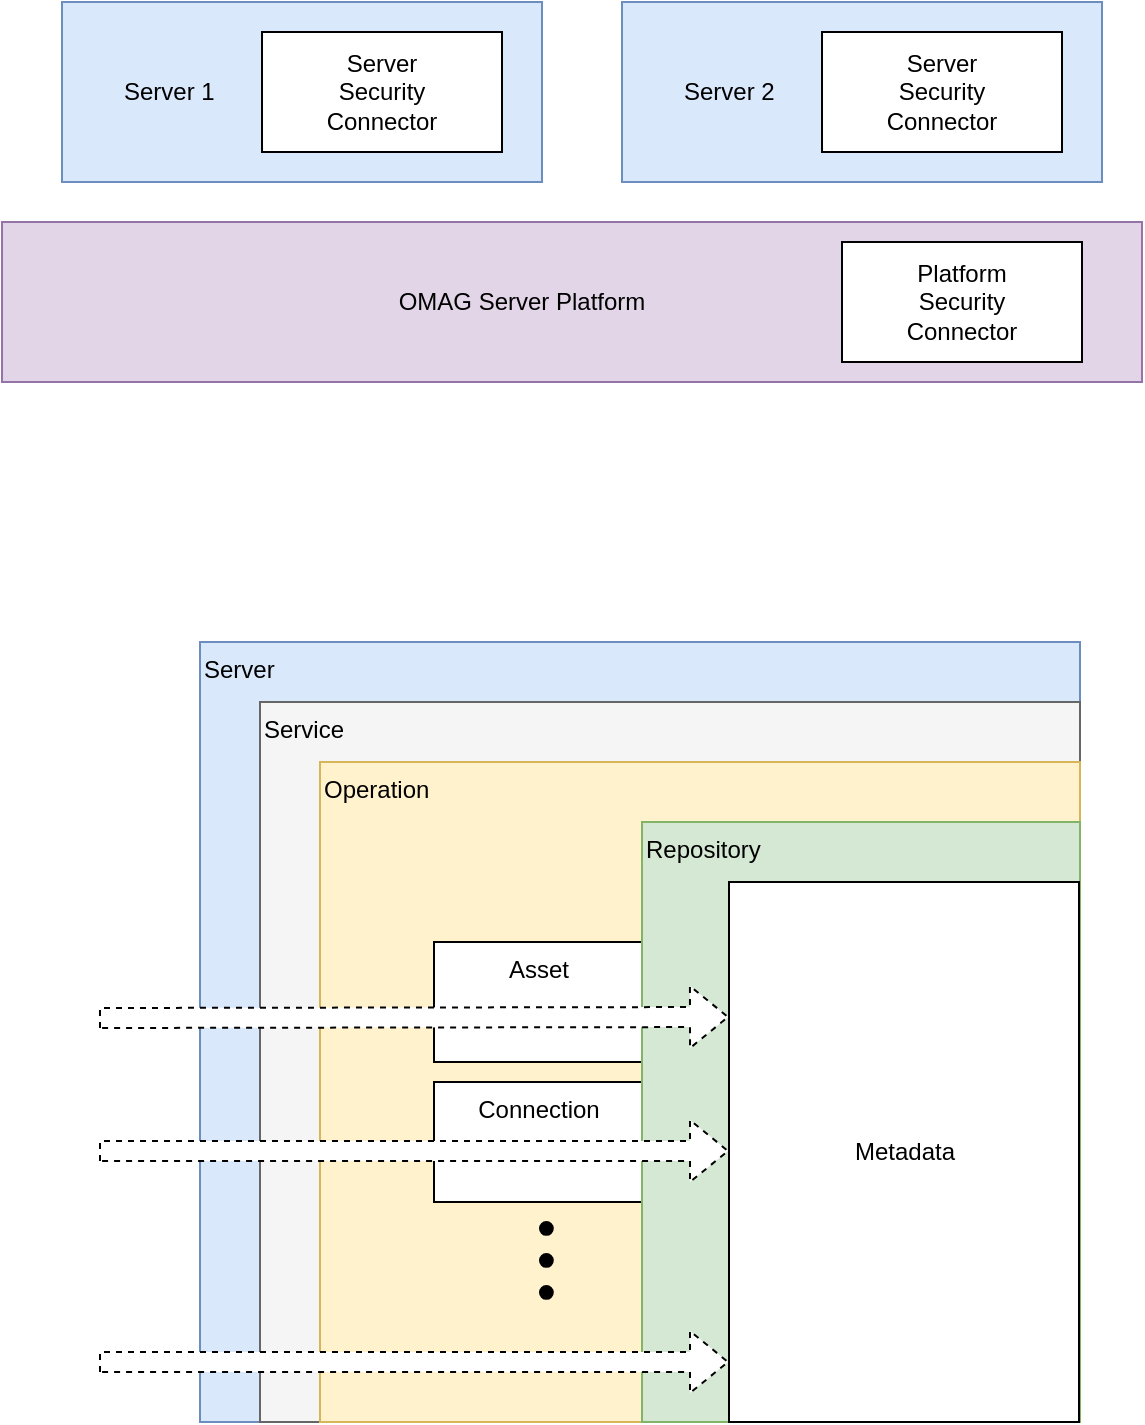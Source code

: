 <mxfile version="16.1.2" type="device" pages="6"><diagram id="b6e88768-5e16-40c4-7010-89c6b842f76a" name="security-overview"><mxGraphModel dx="1106" dy="773" grid="1" gridSize="10" guides="1" tooltips="1" connect="1" arrows="1" fold="1" page="1" pageScale="1" pageWidth="827" pageHeight="1169" background="#ffffff" math="0" shadow="0"><root><mxCell id="0"/><mxCell id="1" parent="0"/><mxCell id="2" value="OMAG Server Platform" style="rounded=0;whiteSpace=wrap;html=1;spacingRight=50;fillColor=#e1d5e7;strokeColor=#9673a6;" parent="1" vertex="1"><mxGeometry x="120" y="240" width="570" height="80" as="geometry"/></mxCell><mxCell id="3" value="Platform&lt;br&gt;Security&lt;br&gt;Connector&lt;br&gt;" style="rounded=0;whiteSpace=wrap;html=1;" parent="1" vertex="1"><mxGeometry x="540" y="250" width="120" height="60" as="geometry"/></mxCell><mxCell id="4" value="Server 1" style="rounded=0;whiteSpace=wrap;html=1;align=left;spacingLeft=29;fillColor=#dae8fc;strokeColor=#6c8ebf;" parent="1" vertex="1"><mxGeometry x="150" y="130" width="240" height="90" as="geometry"/></mxCell><mxCell id="5" value="Server&lt;br&gt;Security&lt;br&gt;Connector" style="rounded=0;whiteSpace=wrap;html=1;align=center;" parent="1" vertex="1"><mxGeometry x="250" y="145" width="120" height="60" as="geometry"/></mxCell><mxCell id="6" value="Server 2" style="rounded=0;whiteSpace=wrap;html=1;align=left;spacingLeft=29;fillColor=#dae8fc;strokeColor=#6c8ebf;" parent="1" vertex="1"><mxGeometry x="430" y="130" width="240" height="90" as="geometry"/></mxCell><mxCell id="7" value="Server&lt;br&gt;Security&lt;br&gt;Connector" style="rounded=0;whiteSpace=wrap;html=1;align=center;" parent="1" vertex="1"><mxGeometry x="530" y="145" width="120" height="60" as="geometry"/></mxCell><mxCell id="8" value="Server" style="rounded=0;whiteSpace=wrap;html=1;align=left;verticalAlign=top;fillColor=#dae8fc;strokeColor=#6c8ebf;" parent="1" vertex="1"><mxGeometry x="219" y="450" width="440" height="390" as="geometry"/></mxCell><mxCell id="10" value="Service" style="rounded=0;whiteSpace=wrap;html=1;align=left;verticalAlign=top;fillColor=#f5f5f5;strokeColor=#666666;" parent="1" vertex="1"><mxGeometry x="249" y="480" width="410" height="360" as="geometry"/></mxCell><mxCell id="11" value="Operation" style="rounded=0;whiteSpace=wrap;html=1;align=left;verticalAlign=top;fillColor=#fff2cc;strokeColor=#d6b656;" parent="1" vertex="1"><mxGeometry x="279" y="510" width="380" height="330" as="geometry"/></mxCell><mxCell id="12" value="Asset" style="rounded=0;whiteSpace=wrap;html=1;align=center;verticalAlign=top;" parent="1" vertex="1"><mxGeometry x="336" y="600" width="105" height="60" as="geometry"/></mxCell><mxCell id="13" value="Connection" style="rounded=0;whiteSpace=wrap;html=1;align=center;verticalAlign=top;" parent="1" vertex="1"><mxGeometry x="336" y="670" width="105" height="60" as="geometry"/></mxCell><mxCell id="19" value="" style="group" parent="1" vertex="1" connectable="0"><mxGeometry x="389" y="740" width="8" height="40" as="geometry"/></mxCell><mxCell id="15" value="" style="ellipse;whiteSpace=wrap;html=1;aspect=fixed;align=center;fillColor=#000000;" parent="19" vertex="1"><mxGeometry width="6.4" height="6.4" as="geometry"/></mxCell><mxCell id="17" value="" style="ellipse;whiteSpace=wrap;html=1;aspect=fixed;align=center;fillColor=#000000;" parent="19" vertex="1"><mxGeometry y="16" width="6.4" height="6.4" as="geometry"/></mxCell><mxCell id="18" value="" style="ellipse;whiteSpace=wrap;html=1;aspect=fixed;align=center;fillColor=#000000;" parent="19" vertex="1"><mxGeometry y="32" width="6.4" height="6.4" as="geometry"/></mxCell><mxCell id="23" value="&lt;div style=&quot;text-align: left&quot;&gt;&lt;span&gt;Repository&lt;/span&gt;&lt;/div&gt;" style="rounded=0;whiteSpace=wrap;html=1;fillColor=#d5e8d4;fontColor=#000000;align=left;verticalAlign=top;strokeColor=#82b366;" parent="1" vertex="1"><mxGeometry x="440" y="540" width="219" height="300" as="geometry"/></mxCell><mxCell id="14" value="Metadata" style="rounded=0;whiteSpace=wrap;html=1;align=center;verticalAlign=middle;fillColor=#ffffff;strokeColor=#000000;" parent="1" vertex="1"><mxGeometry x="483.5" y="570" width="175" height="270" as="geometry"/></mxCell><mxCell id="20" value="" style="shape=flexArrow;endArrow=classic;html=1;fillColor=#ffffff;dashed=1;entryX=0;entryY=0.25;" parent="1" target="14" edge="1"><mxGeometry width="50" height="50" relative="1" as="geometry"><mxPoint x="168.5" y="638" as="sourcePoint"/><mxPoint x="268.5" y="860" as="targetPoint"/></mxGeometry></mxCell><mxCell id="21" value="" style="shape=flexArrow;endArrow=classic;html=1;fillColor=#ffffff;dashed=1;entryX=0;entryY=0.25;" parent="1" edge="1"><mxGeometry width="50" height="50" relative="1" as="geometry"><mxPoint x="168.5" y="704.5" as="sourcePoint"/><mxPoint x="483.5" y="704.5" as="targetPoint"/></mxGeometry></mxCell><mxCell id="22" value="" style="shape=flexArrow;endArrow=classic;html=1;fillColor=#ffffff;dashed=1;entryX=0;entryY=0.25;" parent="1" edge="1"><mxGeometry width="50" height="50" relative="1" as="geometry"><mxPoint x="168.5" y="810" as="sourcePoint"/><mxPoint x="483.5" y="810" as="targetPoint"/></mxGeometry></mxCell></root></mxGraphModel></diagram><diagram id="38332a67-ed22-f28c-c132-e4415e88eed0" name="governance-zones-overview"><mxGraphModel dx="1106" dy="773" grid="1" gridSize="10" guides="1" tooltips="1" connect="1" arrows="1" fold="1" page="1" pageScale="1" pageWidth="827" pageHeight="1169" background="#ffffff" math="0" shadow="0"><root><mxCell id="0"/><mxCell id="1" parent="0"/><mxCell id="103" value="" style="ellipse;whiteSpace=wrap;html=1;aspect=fixed;fillColor=#ffff88;fontColor=#000000;opacity=70;align=right;strokeColor=#36393d;" parent="1" vertex="1"><mxGeometry x="240" y="1011" width="370" height="370" as="geometry"/></mxCell><mxCell id="104" value="cocoCohort" style="ellipse;whiteSpace=wrap;html=1;aspect=fixed;fillColor=#FFFFFF;fontColor=#000000;opacity=70;align=center;" parent="1" vertex="1"><mxGeometry x="267" y="1039" width="314" height="314" as="geometry"/></mxCell><mxCell id="2" value="Quarantine" style="rounded=1;whiteSpace=wrap;html=1;fillColor=#f5f5f5;align=center;strokeColor=#666666;verticalAlign=top;" parent="1" vertex="1"><mxGeometry x="80" y="120" width="190" height="110" as="geometry"/></mxCell><mxCell id="3" value="Clinical Trials" style="rounded=1;whiteSpace=wrap;html=1;fillColor=#d5e8d4;align=center;strokeColor=#82b366;verticalAlign=top;" parent="1" vertex="1"><mxGeometry x="300" y="120" width="190" height="110" as="geometry"/></mxCell><mxCell id="5" value="" style="shape=process;whiteSpace=wrap;html=1;backgroundOutline=1;fillColor=#fff2cc;align=center;strokeColor=#d6b656;" parent="1" vertex="1"><mxGeometry x="412" y="152.5" width="20" height="10" as="geometry"/></mxCell><mxCell id="7" value="" style="shape=process;whiteSpace=wrap;html=1;backgroundOutline=1;fillColor=#fff2cc;align=center;strokeColor=#d6b656;" parent="1" vertex="1"><mxGeometry x="439" y="162.5" width="20" height="10" as="geometry"/></mxCell><mxCell id="8" value="" style="shape=process;whiteSpace=wrap;html=1;backgroundOutline=1;fillColor=#fff2cc;align=center;strokeColor=#d6b656;" parent="1" vertex="1"><mxGeometry x="432" y="192.5" width="20" height="10" as="geometry"/></mxCell><mxCell id="9" value="" style="shape=process;whiteSpace=wrap;html=1;backgroundOutline=1;fillColor=#fff2cc;align=center;strokeColor=#d6b656;" parent="1" vertex="1"><mxGeometry x="449" y="172.5" width="20" height="10" as="geometry"/></mxCell><mxCell id="10" value="" style="shape=process;whiteSpace=wrap;html=1;backgroundOutline=1;fillColor=#fff2cc;align=center;strokeColor=#d6b656;" parent="1" vertex="1"><mxGeometry x="385" y="167.5" width="20" height="10" as="geometry"/></mxCell><mxCell id="11" value="" style="shape=process;whiteSpace=wrap;html=1;backgroundOutline=1;fillColor=#fff2cc;align=center;strokeColor=#d6b656;" parent="1" vertex="1"><mxGeometry x="412" y="177.5" width="20" height="10" as="geometry"/></mxCell><mxCell id="12" value="" style="shape=process;whiteSpace=wrap;html=1;backgroundOutline=1;fillColor=#fff2cc;align=center;strokeColor=#d6b656;" parent="1" vertex="1"><mxGeometry x="405" y="207.5" width="20" height="10" as="geometry"/></mxCell><mxCell id="13" value="" style="shape=process;whiteSpace=wrap;html=1;backgroundOutline=1;fillColor=#fff2cc;align=center;strokeColor=#d6b656;" parent="1" vertex="1"><mxGeometry x="422" y="187.5" width="20" height="10" as="geometry"/></mxCell><mxCell id="14" value="" style="shape=process;whiteSpace=wrap;html=1;backgroundOutline=1;fillColor=#fff2cc;align=center;strokeColor=#d6b656;" parent="1" vertex="1"><mxGeometry x="154" y="160" width="20" height="10" as="geometry"/></mxCell><mxCell id="15" value="" style="shape=process;whiteSpace=wrap;html=1;backgroundOutline=1;fillColor=#fff2cc;align=center;strokeColor=#d6b656;" parent="1" vertex="1"><mxGeometry x="181" y="170" width="20" height="10" as="geometry"/></mxCell><mxCell id="16" value="" style="shape=process;whiteSpace=wrap;html=1;backgroundOutline=1;fillColor=#fff2cc;align=center;strokeColor=#d6b656;" parent="1" vertex="1"><mxGeometry x="174" y="200" width="20" height="10" as="geometry"/></mxCell><mxCell id="17" value="" style="shape=process;whiteSpace=wrap;html=1;backgroundOutline=1;fillColor=#fff2cc;align=center;strokeColor=#d6b656;" parent="1" vertex="1"><mxGeometry x="191" y="180" width="20" height="10" as="geometry"/></mxCell><mxCell id="18" value="" style="shape=process;whiteSpace=wrap;html=1;backgroundOutline=1;fillColor=#fff2cc;align=center;strokeColor=#d6b656;" parent="1" vertex="1"><mxGeometry x="127" y="175" width="20" height="10" as="geometry"/></mxCell><mxCell id="19" value="" style="shape=process;whiteSpace=wrap;html=1;backgroundOutline=1;fillColor=#fff2cc;align=center;strokeColor=#d6b656;" parent="1" vertex="1"><mxGeometry x="154" y="185" width="20" height="10" as="geometry"/></mxCell><mxCell id="20" value="" style="shape=process;whiteSpace=wrap;html=1;backgroundOutline=1;fillColor=#fff2cc;align=center;strokeColor=#d6b656;" parent="1" vertex="1"><mxGeometry x="164" y="195" width="20" height="10" as="geometry"/></mxCell><mxCell id="21" value="" style="shape=process;whiteSpace=wrap;html=1;backgroundOutline=1;fillColor=#fff2cc;align=center;strokeColor=#d6b656;" parent="1" vertex="1"><mxGeometry x="345" y="152.5" width="20" height="10" as="geometry"/></mxCell><mxCell id="22" value="" style="shape=process;whiteSpace=wrap;html=1;backgroundOutline=1;fillColor=#fff2cc;align=center;strokeColor=#d6b656;" parent="1" vertex="1"><mxGeometry x="372" y="163" width="21" height="10" as="geometry"/></mxCell><mxCell id="23" value="" style="shape=process;whiteSpace=wrap;html=1;backgroundOutline=1;fillColor=#fff2cc;align=center;strokeColor=#d6b656;" parent="1" vertex="1"><mxGeometry x="365" y="192.5" width="20" height="10" as="geometry"/></mxCell><mxCell id="24" value="" style="shape=process;whiteSpace=wrap;html=1;backgroundOutline=1;fillColor=#fff2cc;align=center;strokeColor=#d6b656;" parent="1" vertex="1"><mxGeometry x="382" y="172.5" width="20" height="10" as="geometry"/></mxCell><mxCell id="25" value="" style="shape=process;whiteSpace=wrap;html=1;backgroundOutline=1;fillColor=#fff2cc;align=center;strokeColor=#d6b656;" parent="1" vertex="1"><mxGeometry x="318" y="167.5" width="20" height="10" as="geometry"/></mxCell><mxCell id="26" value="" style="shape=process;whiteSpace=wrap;html=1;backgroundOutline=1;fillColor=#fff2cc;align=center;strokeColor=#d6b656;" parent="1" vertex="1"><mxGeometry x="345" y="177.5" width="20" height="10" as="geometry"/></mxCell><mxCell id="27" value="" style="shape=process;whiteSpace=wrap;html=1;backgroundOutline=1;fillColor=#fff2cc;align=center;strokeColor=#d6b656;" parent="1" vertex="1"><mxGeometry x="338" y="207.5" width="20" height="10" as="geometry"/></mxCell><mxCell id="28" value="" style="shape=process;whiteSpace=wrap;html=1;backgroundOutline=1;fillColor=#fff2cc;align=center;strokeColor=#d6b656;" parent="1" vertex="1"><mxGeometry x="355" y="187.5" width="20" height="10" as="geometry"/></mxCell><mxCell id="39" value="Only visible to the onboarding team&lt;br&gt;Read-write access&lt;br&gt;" style="text;html=1;resizable=0;points=[];autosize=1;align=left;verticalAlign=top;spacingTop=-4;" parent="1" vertex="1"><mxGeometry x="80" y="266" width="200" height="30" as="geometry"/></mxCell><mxCell id="40" value="Visible to clinical trial team&lt;br&gt;All access audited&lt;br&gt;" style="text;html=1;resizable=0;points=[];autosize=1;align=left;verticalAlign=top;spacingTop=-4;" parent="1" vertex="1"><mxGeometry x="325" y="266" width="160" height="30" as="geometry"/></mxCell><mxCell id="42" value="Asset" style="shape=process;whiteSpace=wrap;html=1;backgroundOutline=1;fillColor=#fff2cc;align=center;strokeColor=#d6b656;" parent="1" vertex="1"><mxGeometry x="444" y="717" width="178" height="100" as="geometry"/></mxCell><mxCell id="43" value="Exists but not Visible" style="text;html=1;strokeColor=none;fillColor=none;align=right;verticalAlign=middle;whiteSpace=wrap;rounded=0;" parent="1" vertex="1"><mxGeometry x="170" y="732" width="64" height="20" as="geometry"/></mxCell><mxCell id="44" value="Visible but not&lt;br&gt;&amp;nbsp; &amp;nbsp;authorized" style="text;html=1;resizable=0;points=[];autosize=1;align=right;verticalAlign=top;spacingTop=-4;" parent="1" vertex="1"><mxGeometry x="143" y="775" width="90" height="30" as="geometry"/></mxCell><mxCell id="45" value="" style="shape=flexArrow;endArrow=classic;html=1;fillColor=#ffffff;dashed=1;exitX=0;exitY=0.25;entryX=1;entryY=0.5;" parent="1" source="42" target="43" edge="1"><mxGeometry width="50" height="50" relative="1" as="geometry"><mxPoint x="112" y="887" as="sourcePoint"/><mxPoint x="234" y="746" as="targetPoint"/></mxGeometry></mxCell><mxCell id="46" value="Not Known" style="text;html=1;resizable=0;points=[];autosize=1;align=left;verticalAlign=top;spacingTop=-4;" parent="1" vertex="1"><mxGeometry x="304" y="715" width="70" height="20" as="geometry"/></mxCell><mxCell id="47" value="" style="shape=flexArrow;endArrow=classic;html=1;fillColor=#ffffff;dashed=1;entryX=1.033;entryY=0.567;exitX=0;exitY=0.75;entryPerimeter=0;" parent="1" source="42" target="44" edge="1"><mxGeometry width="50" height="50" relative="1" as="geometry"><mxPoint x="444" y="805" as="sourcePoint"/><mxPoint x="236" y="805" as="targetPoint"/></mxGeometry></mxCell><mxCell id="48" value="Not Authorized" style="text;html=1;resizable=0;points=[];autosize=1;align=left;verticalAlign=top;spacingTop=-4;" parent="1" vertex="1"><mxGeometry x="304" y="765" width="90" height="20" as="geometry"/></mxCell><mxCell id="52" value="Does not exist" style="text;html=1;strokeColor=none;fillColor=none;align=right;verticalAlign=middle;whiteSpace=wrap;rounded=0;" parent="1" vertex="1"><mxGeometry x="182" y="662" width="54" height="20" as="geometry"/></mxCell><mxCell id="53" value="" style="shape=flexArrow;endArrow=classic;html=1;fillColor=#ffffff;dashed=1;entryX=1;entryY=0.75;exitX=0;exitY=0.25;" parent="1" target="52" edge="1"><mxGeometry width="50" height="50" relative="1" as="geometry"><mxPoint x="444" y="677" as="sourcePoint"/><mxPoint x="162" y="772" as="targetPoint"/></mxGeometry></mxCell><mxCell id="54" value="Not Known" style="text;html=1;resizable=0;points=[];autosize=1;align=left;verticalAlign=top;spacingTop=-4;" parent="1" vertex="1"><mxGeometry x="304" y="650" width="70" height="20" as="geometry"/></mxCell><mxCell id="55" value="&lt;div style=&quot;text-align: center&quot;&gt;&lt;span&gt;Data Operations Metadata Server&lt;/span&gt;&lt;/div&gt;&lt;div style=&quot;text-align: center&quot;&gt;&lt;span&gt;(cocoMDS1)&lt;/span&gt;&lt;/div&gt;&lt;div style=&quot;text-align: center&quot;&gt;&lt;/div&gt;" style="rounded=0;whiteSpace=wrap;html=1;fillColor=#f5f5f5;align=center;fontColor=#000000;verticalAlign=top;strokeColor=#666666;" parent="1" vertex="1"><mxGeometry x="83" y="1125" width="224" height="265" as="geometry"/></mxCell><mxCell id="56" value="&lt;b&gt;Asset Owner&lt;br&gt;&lt;/b&gt;&lt;br&gt;defaultZones=[quarantine]&lt;br&gt;supportedZones=[quarantine,&lt;br&gt;data-lake, clinical-trials, research, trash-can]&lt;br&gt;" style="rounded=0;whiteSpace=wrap;html=1;fillColor=#FFFFFF;fontColor=#000000;align=center;" parent="1" vertex="1"><mxGeometry x="112" y="1175" width="170" height="115" as="geometry"/></mxCell><mxCell id="57" value="&lt;div style=&quot;text-align: center&quot;&gt;&lt;span&gt;&amp;nbsp;Research Metadata Server&lt;/span&gt;&lt;/div&gt;&lt;div style=&quot;text-align: center&quot;&gt;&lt;span&gt;(cocoMDS2)&lt;/span&gt;&lt;/div&gt;&lt;div style=&quot;text-align: center&quot;&gt;&lt;/div&gt;" style="rounded=0;whiteSpace=wrap;html=1;fillColor=#f5f5f5;align=center;fontColor=#000000;verticalAlign=top;strokeColor=#666666;" parent="1" vertex="1"><mxGeometry x="528" y="1266" width="224" height="364" as="geometry"/></mxCell><mxCell id="58" value="&lt;b&gt;Asset Consumer&lt;br&gt;&lt;/b&gt;&lt;br&gt;supportedZones=&lt;br&gt;[data-lake, research, personal-files]&lt;br&gt;" style="rounded=0;whiteSpace=wrap;html=1;fillColor=#FFFFFF;fontColor=#000000;align=center;" parent="1" vertex="1"><mxGeometry x="551" y="1527" width="170" height="85" as="geometry"/></mxCell><mxCell id="59" value="&lt;div style=&quot;text-align: center&quot;&gt;&lt;span&gt;Data Lake Metadata Server&lt;/span&gt;&lt;/div&gt;&lt;div style=&quot;text-align: center&quot;&gt;&lt;span&gt;(cocoMDS3)&lt;/span&gt;&lt;/div&gt;&lt;div style=&quot;text-align: center&quot;&gt;&lt;/div&gt;" style="rounded=0;whiteSpace=wrap;html=1;fillColor=#f5f5f5;align=center;fontColor=#000000;verticalAlign=top;strokeColor=#666666;" parent="1" vertex="1"><mxGeometry x="482" y="890" width="224" height="217" as="geometry"/></mxCell><mxCell id="60" value="&lt;b&gt;Asset Consumer&lt;br&gt;&lt;/b&gt;&lt;br&gt;supportedZones=[data-lake]&lt;br&gt;" style="rounded=0;whiteSpace=wrap;html=1;fillColor=#FFFFFF;fontColor=#000000;align=center;" parent="1" vertex="1"><mxGeometry x="512" y="1017.5" width="162" height="70" as="geometry"/></mxCell><mxCell id="61" value="&lt;b&gt;Asset Catalog&lt;br&gt;&lt;/b&gt;&lt;br&gt;supportedZones=[data-lake]&lt;br&gt;" style="rounded=0;whiteSpace=wrap;html=1;fillColor=#FFFFFF;fontColor=#000000;align=center;" parent="1" vertex="1"><mxGeometry x="512" y="937.5" width="162" height="70" as="geometry"/></mxCell><mxCell id="63" value="&lt;b&gt;Asset Consumer&lt;br&gt;&lt;/b&gt;&lt;br&gt;supportedZones=null&lt;br&gt;" style="rounded=0;whiteSpace=wrap;html=1;fillColor=#FFFFFF;fontColor=#000000;align=center;" parent="1" vertex="1"><mxGeometry x="112" y="1300" width="168" height="70" as="geometry"/></mxCell><mxCell id="64" value="&lt;b&gt;Asset Catalog&lt;br&gt;&lt;/b&gt;&lt;br&gt;supportedZones=&lt;br&gt;[data-lake, research, personal-files]&lt;br&gt;" style="rounded=0;whiteSpace=wrap;html=1;fillColor=#FFFFFF;fontColor=#000000;align=center;" parent="1" vertex="1"><mxGeometry x="552" y="1439" width="170" height="80" as="geometry"/></mxCell><mxCell id="65" value="Data Lake" style="rounded=1;whiteSpace=wrap;html=1;fillColor=#dae8fc;align=center;strokeColor=#6c8ebf;verticalAlign=top;" parent="1" vertex="1"><mxGeometry x="307" y="362.5" width="190" height="110" as="geometry"/></mxCell><mxCell id="66" value="Personal Files" style="rounded=1;whiteSpace=wrap;html=1;fillColor=#f8cecc;align=center;strokeColor=#b85450;verticalAlign=top;" parent="1" vertex="1"><mxGeometry x="460" y="437.5" width="190" height="110" as="geometry"/></mxCell><mxCell id="83" value="" style="shape=process;whiteSpace=wrap;html=1;backgroundOutline=1;fillColor=#fff2cc;align=center;strokeColor=#d6b656;" parent="1" vertex="1"><mxGeometry x="597" y="475" width="20" height="10" as="geometry"/></mxCell><mxCell id="84" value="" style="shape=process;whiteSpace=wrap;html=1;backgroundOutline=1;fillColor=#fff2cc;align=center;strokeColor=#d6b656;" parent="1" vertex="1"><mxGeometry x="590" y="505" width="20" height="10" as="geometry"/></mxCell><mxCell id="85" value="" style="shape=process;whiteSpace=wrap;html=1;backgroundOutline=1;fillColor=#fff2cc;align=center;strokeColor=#d6b656;" parent="1" vertex="1"><mxGeometry x="607" y="485" width="20" height="10" as="geometry"/></mxCell><mxCell id="86" value="" style="shape=process;whiteSpace=wrap;html=1;backgroundOutline=1;fillColor=#fff2cc;align=center;strokeColor=#d6b656;" parent="1" vertex="1"><mxGeometry x="570" y="490" width="20" height="10" as="geometry"/></mxCell><mxCell id="87" value="" style="shape=process;whiteSpace=wrap;html=1;backgroundOutline=1;fillColor=#fff2cc;align=center;strokeColor=#d6b656;" parent="1" vertex="1"><mxGeometry x="580" y="500" width="20" height="10" as="geometry"/></mxCell><mxCell id="88" value="" style="shape=process;whiteSpace=wrap;html=1;backgroundOutline=1;fillColor=#fff2cc;align=center;strokeColor=#d6b656;" parent="1" vertex="1"><mxGeometry x="509" y="478" width="20" height="10" as="geometry"/></mxCell><mxCell id="89" value="" style="shape=process;whiteSpace=wrap;html=1;backgroundOutline=1;fillColor=#fff2cc;align=center;strokeColor=#d6b656;" parent="1" vertex="1"><mxGeometry x="502" y="508" width="20" height="10" as="geometry"/></mxCell><mxCell id="90" value="" style="shape=process;whiteSpace=wrap;html=1;backgroundOutline=1;fillColor=#fff2cc;align=center;strokeColor=#d6b656;" parent="1" vertex="1"><mxGeometry x="519" y="488" width="20" height="10" as="geometry"/></mxCell><mxCell id="91" value="" style="shape=process;whiteSpace=wrap;html=1;backgroundOutline=1;fillColor=#fff2cc;align=center;strokeColor=#d6b656;" parent="1" vertex="1"><mxGeometry x="482" y="493" width="20" height="10" as="geometry"/></mxCell><mxCell id="92" value="" style="shape=process;whiteSpace=wrap;html=1;backgroundOutline=1;fillColor=#fff2cc;align=center;strokeColor=#d6b656;" parent="1" vertex="1"><mxGeometry x="492" y="503" width="20" height="10" as="geometry"/></mxCell><mxCell id="93" value="Visible to all&lt;br&gt;Read-only access&lt;br&gt;" style="text;html=1;resizable=0;points=[];autosize=1;align=right;verticalAlign=top;spacingTop=-4;" parent="1" vertex="1"><mxGeometry x="184" y="370" width="110" height="30" as="geometry"/></mxCell><mxCell id="94" value="Only visible to owner&lt;br&gt;Read and write access&lt;br&gt;" style="text;html=1;resizable=0;points=[];autosize=1;align=left;verticalAlign=top;spacingTop=-4;" parent="1" vertex="1"><mxGeometry x="660" y="445" width="140" height="30" as="geometry"/></mxCell><mxCell id="95" value="Data Lake" style="rounded=1;whiteSpace=wrap;html=1;fillColor=#dae8fc;align=center;strokeColor=#6c8ebf;verticalAlign=top;opacity=70;" parent="1" vertex="1"><mxGeometry x="307" y="362.5" width="190" height="110" as="geometry"/></mxCell><mxCell id="67" value="" style="shape=process;whiteSpace=wrap;html=1;backgroundOutline=1;fillColor=#fff2cc;align=center;strokeColor=#d6b656;" parent="1" vertex="1"><mxGeometry x="419" y="395" width="20" height="10" as="geometry"/></mxCell><mxCell id="68" value="" style="shape=process;whiteSpace=wrap;html=1;backgroundOutline=1;fillColor=#fff2cc;align=center;strokeColor=#d6b656;" parent="1" vertex="1"><mxGeometry x="446" y="405" width="20" height="10" as="geometry"/></mxCell><mxCell id="69" value="" style="shape=process;whiteSpace=wrap;html=1;backgroundOutline=1;fillColor=#fff2cc;align=center;strokeColor=#d6b656;" parent="1" vertex="1"><mxGeometry x="439" y="435" width="20" height="10" as="geometry"/></mxCell><mxCell id="70" value="" style="shape=process;whiteSpace=wrap;html=1;backgroundOutline=1;fillColor=#fff2cc;align=center;strokeColor=#d6b656;" parent="1" vertex="1"><mxGeometry x="456" y="415" width="20" height="10" as="geometry"/></mxCell><mxCell id="71" value="" style="shape=process;whiteSpace=wrap;html=1;backgroundOutline=1;fillColor=#fff2cc;align=center;strokeColor=#d6b656;" parent="1" vertex="1"><mxGeometry x="392" y="410" width="20" height="10" as="geometry"/></mxCell><mxCell id="72" value="" style="shape=process;whiteSpace=wrap;html=1;backgroundOutline=1;fillColor=#fff2cc;align=center;strokeColor=#d6b656;" parent="1" vertex="1"><mxGeometry x="419" y="420" width="20" height="10" as="geometry"/></mxCell><mxCell id="73" value="" style="shape=process;whiteSpace=wrap;html=1;backgroundOutline=1;fillColor=#fff2cc;align=center;strokeColor=#d6b656;" parent="1" vertex="1"><mxGeometry x="412" y="450" width="20" height="10" as="geometry"/></mxCell><mxCell id="74" value="" style="shape=process;whiteSpace=wrap;html=1;backgroundOutline=1;fillColor=#fff2cc;align=center;strokeColor=#d6b656;" parent="1" vertex="1"><mxGeometry x="429" y="430" width="20" height="10" as="geometry"/></mxCell><mxCell id="75" value="" style="shape=process;whiteSpace=wrap;html=1;backgroundOutline=1;fillColor=#fff2cc;align=center;strokeColor=#d6b656;" parent="1" vertex="1"><mxGeometry x="352" y="395" width="20" height="10" as="geometry"/></mxCell><mxCell id="76" value="" style="shape=process;whiteSpace=wrap;html=1;backgroundOutline=1;fillColor=#fff2cc;align=center;strokeColor=#d6b656;" parent="1" vertex="1"><mxGeometry x="379" y="405.5" width="21" height="10" as="geometry"/></mxCell><mxCell id="77" value="" style="shape=process;whiteSpace=wrap;html=1;backgroundOutline=1;fillColor=#fff2cc;align=center;strokeColor=#d6b656;" parent="1" vertex="1"><mxGeometry x="372" y="435" width="20" height="10" as="geometry"/></mxCell><mxCell id="78" value="" style="shape=process;whiteSpace=wrap;html=1;backgroundOutline=1;fillColor=#fff2cc;align=center;strokeColor=#d6b656;" parent="1" vertex="1"><mxGeometry x="389" y="415" width="20" height="10" as="geometry"/></mxCell><mxCell id="79" value="" style="shape=process;whiteSpace=wrap;html=1;backgroundOutline=1;fillColor=#fff2cc;align=center;strokeColor=#d6b656;" parent="1" vertex="1"><mxGeometry x="325" y="410" width="20" height="10" as="geometry"/></mxCell><mxCell id="80" value="" style="shape=process;whiteSpace=wrap;html=1;backgroundOutline=1;fillColor=#fff2cc;align=center;strokeColor=#d6b656;" parent="1" vertex="1"><mxGeometry x="352" y="420" width="20" height="10" as="geometry"/></mxCell><mxCell id="81" value="" style="shape=process;whiteSpace=wrap;html=1;backgroundOutline=1;fillColor=#fff2cc;align=center;strokeColor=#d6b656;" parent="1" vertex="1"><mxGeometry x="345" y="450" width="20" height="10" as="geometry"/></mxCell><mxCell id="82" value="" style="shape=process;whiteSpace=wrap;html=1;backgroundOutline=1;fillColor=#fff2cc;align=center;strokeColor=#d6b656;" parent="1" vertex="1"><mxGeometry x="362" y="430" width="20" height="10" as="geometry"/></mxCell><mxCell id="96" value="" style="shape=process;whiteSpace=wrap;html=1;backgroundOutline=1;fillColor=#fff2cc;align=center;strokeColor=#d6b656;" parent="1" vertex="1"><mxGeometry x="465" y="445" width="20" height="10" as="geometry"/></mxCell><mxCell id="97" value="" style="shape=process;whiteSpace=wrap;html=1;backgroundOutline=1;fillColor=#fff2cc;align=center;strokeColor=#d6b656;" parent="1" vertex="1"><mxGeometry x="475" y="455" width="20" height="10" as="geometry"/></mxCell><mxCell id="101" value="" style="shape=flexArrow;endArrow=classic;html=1;fillColor=#000000;fontColor=#000000;strokeColor=#82b366;exitX=1.023;exitY=0.6;exitPerimeter=0;" parent="1" source="102" edge="1"><mxGeometry width="50" height="50" relative="1" as="geometry"><mxPoint x="330" y="530" as="sourcePoint"/><mxPoint x="450" y="480" as="targetPoint"/></mxGeometry></mxCell><mxCell id="102" value="What does it mean to&amp;nbsp;&lt;br&gt;be in two zones?&lt;br&gt;" style="text;html=1;resizable=0;points=[];autosize=1;align=left;verticalAlign=top;spacingTop=-4;fontColor=#000000;" parent="1" vertex="1"><mxGeometry x="203" y="522" width="130" height="30" as="geometry"/></mxCell><mxCell id="105" value="&lt;b&gt;Asset Owner&lt;br&gt;&lt;/b&gt;&lt;br&gt;defaultZones=[personal-files]&lt;br&gt;supportedZones=[personal-files, data-lake, clinical-trials, research, trash-can]&lt;br&gt;" style="rounded=0;whiteSpace=wrap;html=1;fillColor=#FFFFFF;fontColor=#000000;align=center;" parent="1" vertex="1"><mxGeometry x="552" y="1316.5" width="170" height="115" as="geometry"/></mxCell></root></mxGraphModel></diagram><diagram id="dd5a3169-0ded-c696-5a0c-396262667da4" name="types-of-zones"><mxGraphModel dx="1106" dy="773" grid="1" gridSize="10" guides="1" tooltips="1" connect="1" arrows="1" fold="1" page="1" pageScale="1" pageWidth="827" pageHeight="1169" background="#ffffff" math="0" shadow="0"><root><mxCell id="0"/><mxCell id="1" parent="0"/><mxCell id="2" value="New York" style="rounded=1;whiteSpace=wrap;html=1;fillColor=#f5f5f5;align=center;strokeColor=#666666;verticalAlign=top;" parent="1" vertex="1"><mxGeometry x="174" y="120" width="190" height="110" as="geometry"/></mxCell><mxCell id="3" value="London" style="rounded=1;whiteSpace=wrap;html=1;fillColor=#f5f5f5;align=center;strokeColor=#666666;verticalAlign=top;" parent="1" vertex="1"><mxGeometry x="394" y="120" width="190" height="110" as="geometry"/></mxCell><mxCell id="4" value="Amsterdam" style="rounded=1;whiteSpace=wrap;html=1;fillColor=#f5f5f5;align=center;strokeColor=#666666;verticalAlign=top;" parent="1" vertex="1"><mxGeometry x="614" y="120" width="190" height="110" as="geometry"/></mxCell><mxCell id="5" value="" style="shape=process;whiteSpace=wrap;html=1;backgroundOutline=1;fillColor=#fff2cc;align=center;strokeColor=#d6b656;" parent="1" vertex="1"><mxGeometry x="506" y="152.5" width="20" height="10" as="geometry"/></mxCell><mxCell id="6" value="" style="shape=process;whiteSpace=wrap;html=1;backgroundOutline=1;fillColor=#fff2cc;align=center;strokeColor=#d6b656;" parent="1" vertex="1"><mxGeometry x="533" y="162.5" width="20" height="10" as="geometry"/></mxCell><mxCell id="7" value="" style="shape=process;whiteSpace=wrap;html=1;backgroundOutline=1;fillColor=#fff2cc;align=center;strokeColor=#d6b656;" parent="1" vertex="1"><mxGeometry x="526" y="192.5" width="20" height="10" as="geometry"/></mxCell><mxCell id="8" value="" style="shape=process;whiteSpace=wrap;html=1;backgroundOutline=1;fillColor=#fff2cc;align=center;strokeColor=#d6b656;" parent="1" vertex="1"><mxGeometry x="543" y="172.5" width="20" height="10" as="geometry"/></mxCell><mxCell id="9" value="" style="shape=process;whiteSpace=wrap;html=1;backgroundOutline=1;fillColor=#fff2cc;align=center;strokeColor=#d6b656;" parent="1" vertex="1"><mxGeometry x="479" y="167.5" width="20" height="10" as="geometry"/></mxCell><mxCell id="10" value="" style="shape=process;whiteSpace=wrap;html=1;backgroundOutline=1;fillColor=#fff2cc;align=center;strokeColor=#d6b656;" parent="1" vertex="1"><mxGeometry x="506" y="177.5" width="20" height="10" as="geometry"/></mxCell><mxCell id="11" value="" style="shape=process;whiteSpace=wrap;html=1;backgroundOutline=1;fillColor=#fff2cc;align=center;strokeColor=#d6b656;" parent="1" vertex="1"><mxGeometry x="499" y="207.5" width="20" height="10" as="geometry"/></mxCell><mxCell id="12" value="" style="shape=process;whiteSpace=wrap;html=1;backgroundOutline=1;fillColor=#fff2cc;align=center;strokeColor=#d6b656;" parent="1" vertex="1"><mxGeometry x="516" y="187.5" width="20" height="10" as="geometry"/></mxCell><mxCell id="13" value="" style="shape=process;whiteSpace=wrap;html=1;backgroundOutline=1;fillColor=#fff2cc;align=center;strokeColor=#d6b656;" parent="1" vertex="1"><mxGeometry x="248" y="160" width="20" height="10" as="geometry"/></mxCell><mxCell id="14" value="" style="shape=process;whiteSpace=wrap;html=1;backgroundOutline=1;fillColor=#fff2cc;align=center;strokeColor=#d6b656;" parent="1" vertex="1"><mxGeometry x="275" y="170" width="20" height="10" as="geometry"/></mxCell><mxCell id="15" value="" style="shape=process;whiteSpace=wrap;html=1;backgroundOutline=1;fillColor=#fff2cc;align=center;strokeColor=#d6b656;" parent="1" vertex="1"><mxGeometry x="268" y="200" width="20" height="10" as="geometry"/></mxCell><mxCell id="16" value="" style="shape=process;whiteSpace=wrap;html=1;backgroundOutline=1;fillColor=#fff2cc;align=center;strokeColor=#d6b656;" parent="1" vertex="1"><mxGeometry x="285" y="180" width="20" height="10" as="geometry"/></mxCell><mxCell id="17" value="" style="shape=process;whiteSpace=wrap;html=1;backgroundOutline=1;fillColor=#fff2cc;align=center;strokeColor=#d6b656;" parent="1" vertex="1"><mxGeometry x="221" y="175" width="20" height="10" as="geometry"/></mxCell><mxCell id="18" value="" style="shape=process;whiteSpace=wrap;html=1;backgroundOutline=1;fillColor=#fff2cc;align=center;strokeColor=#d6b656;" parent="1" vertex="1"><mxGeometry x="248" y="185" width="20" height="10" as="geometry"/></mxCell><mxCell id="19" value="" style="shape=process;whiteSpace=wrap;html=1;backgroundOutline=1;fillColor=#fff2cc;align=center;strokeColor=#d6b656;" parent="1" vertex="1"><mxGeometry x="258" y="195" width="20" height="10" as="geometry"/></mxCell><mxCell id="20" value="" style="shape=process;whiteSpace=wrap;html=1;backgroundOutline=1;fillColor=#fff2cc;align=center;strokeColor=#d6b656;" parent="1" vertex="1"><mxGeometry x="439" y="152.5" width="20" height="10" as="geometry"/></mxCell><mxCell id="21" value="" style="shape=process;whiteSpace=wrap;html=1;backgroundOutline=1;fillColor=#fff2cc;align=center;strokeColor=#d6b656;" parent="1" vertex="1"><mxGeometry x="466" y="163" width="21" height="10" as="geometry"/></mxCell><mxCell id="22" value="" style="shape=process;whiteSpace=wrap;html=1;backgroundOutline=1;fillColor=#fff2cc;align=center;strokeColor=#d6b656;" parent="1" vertex="1"><mxGeometry x="459" y="192.5" width="20" height="10" as="geometry"/></mxCell><mxCell id="23" value="" style="shape=process;whiteSpace=wrap;html=1;backgroundOutline=1;fillColor=#fff2cc;align=center;strokeColor=#d6b656;" parent="1" vertex="1"><mxGeometry x="476" y="172.5" width="20" height="10" as="geometry"/></mxCell><mxCell id="24" value="" style="shape=process;whiteSpace=wrap;html=1;backgroundOutline=1;fillColor=#fff2cc;align=center;strokeColor=#d6b656;" parent="1" vertex="1"><mxGeometry x="412" y="167.5" width="20" height="10" as="geometry"/></mxCell><mxCell id="25" value="" style="shape=process;whiteSpace=wrap;html=1;backgroundOutline=1;fillColor=#fff2cc;align=center;strokeColor=#d6b656;" parent="1" vertex="1"><mxGeometry x="439" y="177.5" width="20" height="10" as="geometry"/></mxCell><mxCell id="26" value="" style="shape=process;whiteSpace=wrap;html=1;backgroundOutline=1;fillColor=#fff2cc;align=center;strokeColor=#d6b656;" parent="1" vertex="1"><mxGeometry x="432" y="207.5" width="20" height="10" as="geometry"/></mxCell><mxCell id="27" value="" style="shape=process;whiteSpace=wrap;html=1;backgroundOutline=1;fillColor=#fff2cc;align=center;strokeColor=#d6b656;" parent="1" vertex="1"><mxGeometry x="449" y="187.5" width="20" height="10" as="geometry"/></mxCell><mxCell id="28" value="" style="shape=process;whiteSpace=wrap;html=1;backgroundOutline=1;fillColor=#fff2cc;align=center;strokeColor=#d6b656;" parent="1" vertex="1"><mxGeometry x="751" y="157.5" width="20" height="10" as="geometry"/></mxCell><mxCell id="29" value="" style="shape=process;whiteSpace=wrap;html=1;backgroundOutline=1;fillColor=#fff2cc;align=center;strokeColor=#d6b656;" parent="1" vertex="1"><mxGeometry x="744" y="187.5" width="20" height="10" as="geometry"/></mxCell><mxCell id="30" value="" style="shape=process;whiteSpace=wrap;html=1;backgroundOutline=1;fillColor=#fff2cc;align=center;strokeColor=#d6b656;" parent="1" vertex="1"><mxGeometry x="761" y="167.5" width="20" height="10" as="geometry"/></mxCell><mxCell id="31" value="" style="shape=process;whiteSpace=wrap;html=1;backgroundOutline=1;fillColor=#fff2cc;align=center;strokeColor=#d6b656;" parent="1" vertex="1"><mxGeometry x="724" y="172.5" width="20" height="10" as="geometry"/></mxCell><mxCell id="32" value="" style="shape=process;whiteSpace=wrap;html=1;backgroundOutline=1;fillColor=#fff2cc;align=center;strokeColor=#d6b656;" parent="1" vertex="1"><mxGeometry x="734" y="182.5" width="20" height="10" as="geometry"/></mxCell><mxCell id="33" value="" style="shape=process;whiteSpace=wrap;html=1;backgroundOutline=1;fillColor=#fff2cc;align=center;strokeColor=#d6b656;" parent="1" vertex="1"><mxGeometry x="663" y="160.5" width="20" height="10" as="geometry"/></mxCell><mxCell id="34" value="" style="shape=process;whiteSpace=wrap;html=1;backgroundOutline=1;fillColor=#fff2cc;align=center;strokeColor=#d6b656;" parent="1" vertex="1"><mxGeometry x="656" y="190.5" width="20" height="10" as="geometry"/></mxCell><mxCell id="35" value="" style="shape=process;whiteSpace=wrap;html=1;backgroundOutline=1;fillColor=#fff2cc;align=center;strokeColor=#d6b656;" parent="1" vertex="1"><mxGeometry x="673" y="170.5" width="20" height="10" as="geometry"/></mxCell><mxCell id="36" value="" style="shape=process;whiteSpace=wrap;html=1;backgroundOutline=1;fillColor=#fff2cc;align=center;strokeColor=#d6b656;" parent="1" vertex="1"><mxGeometry x="636" y="175.5" width="20" height="10" as="geometry"/></mxCell><mxCell id="37" value="" style="shape=process;whiteSpace=wrap;html=1;backgroundOutline=1;fillColor=#fff2cc;align=center;strokeColor=#d6b656;" parent="1" vertex="1"><mxGeometry x="646" y="185.5" width="20" height="10" as="geometry"/></mxCell><mxCell id="38" value="Personal Files" style="rounded=1;whiteSpace=wrap;html=1;fillColor=#dae8fc;align=center;strokeColor=#6c8ebf;verticalAlign=top;" parent="1" vertex="1"><mxGeometry x="174" y="270" width="190" height="110" as="geometry"/></mxCell><mxCell id="39" value="Data Lake" style="rounded=1;whiteSpace=wrap;html=1;fillColor=#dae8fc;align=center;strokeColor=#6c8ebf;verticalAlign=top;" parent="1" vertex="1"><mxGeometry x="394" y="270" width="190" height="110" as="geometry"/></mxCell><mxCell id="40" value="Operational" style="rounded=1;whiteSpace=wrap;html=1;fillColor=#dae8fc;align=center;strokeColor=#6c8ebf;verticalAlign=top;" parent="1" vertex="1"><mxGeometry x="614" y="270" width="190" height="110" as="geometry"/></mxCell><mxCell id="41" value="" style="shape=process;whiteSpace=wrap;html=1;backgroundOutline=1;fillColor=#fff2cc;align=center;strokeColor=#d6b656;" parent="1" vertex="1"><mxGeometry x="506" y="302.5" width="20" height="10" as="geometry"/></mxCell><mxCell id="42" value="" style="shape=process;whiteSpace=wrap;html=1;backgroundOutline=1;fillColor=#fff2cc;align=center;strokeColor=#d6b656;" parent="1" vertex="1"><mxGeometry x="533" y="312.5" width="20" height="10" as="geometry"/></mxCell><mxCell id="43" value="" style="shape=process;whiteSpace=wrap;html=1;backgroundOutline=1;fillColor=#fff2cc;align=center;strokeColor=#d6b656;" parent="1" vertex="1"><mxGeometry x="526" y="342.5" width="20" height="10" as="geometry"/></mxCell><mxCell id="44" value="" style="shape=process;whiteSpace=wrap;html=1;backgroundOutline=1;fillColor=#fff2cc;align=center;strokeColor=#d6b656;" parent="1" vertex="1"><mxGeometry x="543" y="322.5" width="20" height="10" as="geometry"/></mxCell><mxCell id="45" value="" style="shape=process;whiteSpace=wrap;html=1;backgroundOutline=1;fillColor=#fff2cc;align=center;strokeColor=#d6b656;" parent="1" vertex="1"><mxGeometry x="479" y="317.5" width="20" height="10" as="geometry"/></mxCell><mxCell id="46" value="" style="shape=process;whiteSpace=wrap;html=1;backgroundOutline=1;fillColor=#fff2cc;align=center;strokeColor=#d6b656;" parent="1" vertex="1"><mxGeometry x="506" y="327.5" width="20" height="10" as="geometry"/></mxCell><mxCell id="47" value="" style="shape=process;whiteSpace=wrap;html=1;backgroundOutline=1;fillColor=#fff2cc;align=center;strokeColor=#d6b656;" parent="1" vertex="1"><mxGeometry x="499" y="357.5" width="20" height="10" as="geometry"/></mxCell><mxCell id="48" value="" style="shape=process;whiteSpace=wrap;html=1;backgroundOutline=1;fillColor=#fff2cc;align=center;strokeColor=#d6b656;" parent="1" vertex="1"><mxGeometry x="516" y="337.5" width="20" height="10" as="geometry"/></mxCell><mxCell id="49" value="" style="shape=process;whiteSpace=wrap;html=1;backgroundOutline=1;fillColor=#fff2cc;align=center;strokeColor=#d6b656;" parent="1" vertex="1"><mxGeometry x="248" y="310" width="20" height="10" as="geometry"/></mxCell><mxCell id="50" value="" style="shape=process;whiteSpace=wrap;html=1;backgroundOutline=1;fillColor=#fff2cc;align=center;strokeColor=#d6b656;" parent="1" vertex="1"><mxGeometry x="275" y="320" width="20" height="10" as="geometry"/></mxCell><mxCell id="51" value="" style="shape=process;whiteSpace=wrap;html=1;backgroundOutline=1;fillColor=#fff2cc;align=center;strokeColor=#d6b656;size=0;" parent="1" vertex="1"><mxGeometry x="218" y="350" width="20" height="10" as="geometry"/></mxCell><mxCell id="52" value="" style="shape=process;whiteSpace=wrap;html=1;backgroundOutline=1;fillColor=#fff2cc;align=center;strokeColor=#d6b656;" parent="1" vertex="1"><mxGeometry x="285" y="330" width="20" height="10" as="geometry"/></mxCell><mxCell id="53" value="" style="shape=process;whiteSpace=wrap;html=1;backgroundOutline=1;fillColor=#fff2cc;align=center;strokeColor=#d6b656;" parent="1" vertex="1"><mxGeometry x="221" y="325" width="20" height="10" as="geometry"/></mxCell><mxCell id="54" value="" style="shape=process;whiteSpace=wrap;html=1;backgroundOutline=1;fillColor=#fff2cc;align=center;strokeColor=#d6b656;" parent="1" vertex="1"><mxGeometry x="248" y="335" width="20" height="10" as="geometry"/></mxCell><mxCell id="55" value="" style="shape=process;whiteSpace=wrap;html=1;backgroundOutline=1;fillColor=#fff2cc;align=center;strokeColor=#d6b656;" parent="1" vertex="1"><mxGeometry x="258" y="345" width="20" height="10" as="geometry"/></mxCell><mxCell id="56" value="" style="shape=process;whiteSpace=wrap;html=1;backgroundOutline=1;fillColor=#fff2cc;align=center;strokeColor=#d6b656;" parent="1" vertex="1"><mxGeometry x="439" y="302.5" width="20" height="10" as="geometry"/></mxCell><mxCell id="57" value="" style="shape=process;whiteSpace=wrap;html=1;backgroundOutline=1;fillColor=#fff2cc;align=center;strokeColor=#d6b656;" parent="1" vertex="1"><mxGeometry x="466" y="313" width="21" height="10" as="geometry"/></mxCell><mxCell id="58" value="" style="shape=process;whiteSpace=wrap;html=1;backgroundOutline=1;fillColor=#fff2cc;align=center;strokeColor=#d6b656;" parent="1" vertex="1"><mxGeometry x="459" y="342.5" width="20" height="10" as="geometry"/></mxCell><mxCell id="59" value="" style="shape=process;whiteSpace=wrap;html=1;backgroundOutline=1;fillColor=#fff2cc;align=center;strokeColor=#d6b656;" parent="1" vertex="1"><mxGeometry x="476" y="322.5" width="20" height="10" as="geometry"/></mxCell><mxCell id="60" value="" style="shape=process;whiteSpace=wrap;html=1;backgroundOutline=1;fillColor=#fff2cc;align=center;strokeColor=#d6b656;" parent="1" vertex="1"><mxGeometry x="412" y="317.5" width="20" height="10" as="geometry"/></mxCell><mxCell id="61" value="" style="shape=process;whiteSpace=wrap;html=1;backgroundOutline=1;fillColor=#fff2cc;align=center;strokeColor=#d6b656;" parent="1" vertex="1"><mxGeometry x="439" y="327.5" width="20" height="10" as="geometry"/></mxCell><mxCell id="62" value="" style="shape=process;whiteSpace=wrap;html=1;backgroundOutline=1;fillColor=#fff2cc;align=center;strokeColor=#d6b656;" parent="1" vertex="1"><mxGeometry x="432" y="357.5" width="20" height="10" as="geometry"/></mxCell><mxCell id="63" value="" style="shape=process;whiteSpace=wrap;html=1;backgroundOutline=1;fillColor=#fff2cc;align=center;strokeColor=#d6b656;" parent="1" vertex="1"><mxGeometry x="449" y="337.5" width="20" height="10" as="geometry"/></mxCell><mxCell id="64" value="" style="shape=process;whiteSpace=wrap;html=1;backgroundOutline=1;fillColor=#fff2cc;align=center;strokeColor=#d6b656;" parent="1" vertex="1"><mxGeometry x="751" y="307.5" width="20" height="10" as="geometry"/></mxCell><mxCell id="65" value="" style="shape=process;whiteSpace=wrap;html=1;backgroundOutline=1;fillColor=#fff2cc;align=center;strokeColor=#d6b656;" parent="1" vertex="1"><mxGeometry x="744" y="337.5" width="20" height="10" as="geometry"/></mxCell><mxCell id="66" value="" style="shape=process;whiteSpace=wrap;html=1;backgroundOutline=1;fillColor=#fff2cc;align=center;strokeColor=#d6b656;" parent="1" vertex="1"><mxGeometry x="761" y="317.5" width="20" height="10" as="geometry"/></mxCell><mxCell id="67" value="" style="shape=process;whiteSpace=wrap;html=1;backgroundOutline=1;fillColor=#fff2cc;align=center;strokeColor=#d6b656;" parent="1" vertex="1"><mxGeometry x="724" y="322.5" width="20" height="10" as="geometry"/></mxCell><mxCell id="68" value="" style="shape=process;whiteSpace=wrap;html=1;backgroundOutline=1;fillColor=#fff2cc;align=center;strokeColor=#d6b656;" parent="1" vertex="1"><mxGeometry x="734" y="332.5" width="20" height="10" as="geometry"/></mxCell><mxCell id="69" value="" style="shape=process;whiteSpace=wrap;html=1;backgroundOutline=1;fillColor=#fff2cc;align=center;strokeColor=#d6b656;" parent="1" vertex="1"><mxGeometry x="663" y="310.5" width="20" height="10" as="geometry"/></mxCell><mxCell id="70" value="" style="shape=process;whiteSpace=wrap;html=1;backgroundOutline=1;fillColor=#fff2cc;align=center;strokeColor=#d6b656;" parent="1" vertex="1"><mxGeometry x="656" y="340.5" width="20" height="10" as="geometry"/></mxCell><mxCell id="71" value="" style="shape=process;whiteSpace=wrap;html=1;backgroundOutline=1;fillColor=#fff2cc;align=center;strokeColor=#d6b656;" parent="1" vertex="1"><mxGeometry x="673" y="320.5" width="20" height="10" as="geometry"/></mxCell><mxCell id="72" value="" style="shape=process;whiteSpace=wrap;html=1;backgroundOutline=1;fillColor=#fff2cc;align=center;strokeColor=#d6b656;" parent="1" vertex="1"><mxGeometry x="636" y="325.5" width="20" height="10" as="geometry"/></mxCell><mxCell id="73" value="" style="shape=process;whiteSpace=wrap;html=1;backgroundOutline=1;fillColor=#fff2cc;align=center;strokeColor=#d6b656;" parent="1" vertex="1"><mxGeometry x="646" y="354.5" width="20" height="10" as="geometry"/></mxCell><mxCell id="74" value="" style="shape=process;whiteSpace=wrap;html=1;backgroundOutline=1;fillColor=#fff2cc;align=center;strokeColor=#d6b656;" parent="1" vertex="1"><mxGeometry x="536" y="352.5" width="20" height="10" as="geometry"/></mxCell><mxCell id="75" value="" style="shape=process;whiteSpace=wrap;html=1;backgroundOutline=1;fillColor=#fff2cc;align=center;strokeColor=#d6b656;" parent="1" vertex="1"><mxGeometry x="509" y="367.5" width="20" height="10" as="geometry"/></mxCell><mxCell id="76" value="" style="shape=process;whiteSpace=wrap;html=1;backgroundOutline=1;fillColor=#fff2cc;align=center;strokeColor=#d6b656;" parent="1" vertex="1"><mxGeometry x="526" y="347.5" width="20" height="10" as="geometry"/></mxCell><mxCell id="77" value="" style="shape=process;whiteSpace=wrap;html=1;backgroundOutline=1;fillColor=#fff2cc;align=center;strokeColor=#d6b656;" parent="1" vertex="1"><mxGeometry x="469" y="352.5" width="20" height="10" as="geometry"/></mxCell><mxCell id="78" value="" style="shape=process;whiteSpace=wrap;html=1;backgroundOutline=1;fillColor=#fff2cc;align=center;strokeColor=#d6b656;" parent="1" vertex="1"><mxGeometry x="328.5" y="347.5" width="20" height="10" as="geometry"/></mxCell><mxCell id="79" value="" style="shape=process;whiteSpace=wrap;html=1;backgroundOutline=1;fillColor=#fff2cc;align=center;strokeColor=#d6b656;" parent="1" vertex="1"><mxGeometry x="301.5" y="362.5" width="20" height="10" as="geometry"/></mxCell><mxCell id="80" value="" style="shape=process;whiteSpace=wrap;html=1;backgroundOutline=1;fillColor=#fff2cc;align=center;strokeColor=#d6b656;" parent="1" vertex="1"><mxGeometry x="318.5" y="342.5" width="20" height="10" as="geometry"/></mxCell><mxCell id="81" value="" style="shape=process;whiteSpace=wrap;html=1;backgroundOutline=1;fillColor=#fff2cc;align=center;strokeColor=#d6b656;" parent="1" vertex="1"><mxGeometry x="311.5" y="313.5" width="20" height="10" as="geometry"/></mxCell><mxCell id="86" value="" style="shape=process;whiteSpace=wrap;html=1;backgroundOutline=1;fillColor=#fff2cc;align=center;strokeColor=#d6b656;" parent="1" vertex="1"><mxGeometry x="761" y="317.5" width="20" height="10" as="geometry"/></mxCell><mxCell id="87" value="" style="shape=process;whiteSpace=wrap;html=1;backgroundOutline=1;fillColor=#fff2cc;align=center;strokeColor=#d6b656;" parent="1" vertex="1"><mxGeometry x="754" y="347.5" width="20" height="10" as="geometry"/></mxCell><mxCell id="88" value="" style="shape=process;whiteSpace=wrap;html=1;backgroundOutline=1;fillColor=#fff2cc;align=center;strokeColor=#d6b656;" parent="1" vertex="1"><mxGeometry x="771" y="327.5" width="20" height="10" as="geometry"/></mxCell><mxCell id="89" value="" style="shape=process;whiteSpace=wrap;html=1;backgroundOutline=1;fillColor=#fff2cc;align=center;strokeColor=#d6b656;" parent="1" vertex="1"><mxGeometry x="734" y="332.5" width="20" height="10" as="geometry"/></mxCell><mxCell id="90" value="" style="shape=process;whiteSpace=wrap;html=1;backgroundOutline=1;fillColor=#fff2cc;align=center;strokeColor=#d6b656;" parent="1" vertex="1"><mxGeometry x="704" y="342.5" width="20" height="10" as="geometry"/></mxCell><mxCell id="91" value="Finance" style="rounded=1;whiteSpace=wrap;html=1;fillColor=#f8cecc;align=center;strokeColor=#b85450;verticalAlign=top;" parent="1" vertex="1"><mxGeometry x="174" y="420" width="190" height="110" as="geometry"/></mxCell><mxCell id="92" value="Research" style="rounded=1;whiteSpace=wrap;html=1;fillColor=#f8cecc;align=center;strokeColor=#b85450;verticalAlign=top;" parent="1" vertex="1"><mxGeometry x="394" y="420" width="190" height="110" as="geometry"/></mxCell><mxCell id="93" value="Manufacturing" style="rounded=1;whiteSpace=wrap;html=1;fillColor=#f8cecc;align=center;strokeColor=#b85450;verticalAlign=top;" parent="1" vertex="1"><mxGeometry x="614" y="420" width="190" height="110" as="geometry"/></mxCell><mxCell id="94" value="" style="shape=process;whiteSpace=wrap;html=1;backgroundOutline=1;fillColor=#fff2cc;align=center;strokeColor=#d6b656;" parent="1" vertex="1"><mxGeometry x="506" y="452.5" width="20" height="10" as="geometry"/></mxCell><mxCell id="95" value="" style="shape=process;whiteSpace=wrap;html=1;backgroundOutline=1;fillColor=#fff2cc;align=center;strokeColor=#d6b656;" parent="1" vertex="1"><mxGeometry x="533" y="462.5" width="20" height="10" as="geometry"/></mxCell><mxCell id="96" value="" style="shape=process;whiteSpace=wrap;html=1;backgroundOutline=1;fillColor=#fff2cc;align=center;strokeColor=#d6b656;" parent="1" vertex="1"><mxGeometry x="526" y="492.5" width="20" height="10" as="geometry"/></mxCell><mxCell id="97" value="" style="shape=process;whiteSpace=wrap;html=1;backgroundOutline=1;fillColor=#fff2cc;align=center;strokeColor=#d6b656;" parent="1" vertex="1"><mxGeometry x="543" y="472.5" width="20" height="10" as="geometry"/></mxCell><mxCell id="98" value="" style="shape=process;whiteSpace=wrap;html=1;backgroundOutline=1;fillColor=#fff2cc;align=center;strokeColor=#d6b656;" parent="1" vertex="1"><mxGeometry x="479" y="467.5" width="20" height="10" as="geometry"/></mxCell><mxCell id="99" value="" style="shape=process;whiteSpace=wrap;html=1;backgroundOutline=1;fillColor=#fff2cc;align=center;strokeColor=#d6b656;" parent="1" vertex="1"><mxGeometry x="506" y="477.5" width="20" height="10" as="geometry"/></mxCell><mxCell id="100" value="" style="shape=process;whiteSpace=wrap;html=1;backgroundOutline=1;fillColor=#fff2cc;align=center;strokeColor=#d6b656;" parent="1" vertex="1"><mxGeometry x="499" y="507.5" width="20" height="10" as="geometry"/></mxCell><mxCell id="101" value="" style="shape=process;whiteSpace=wrap;html=1;backgroundOutline=1;fillColor=#fff2cc;align=center;strokeColor=#d6b656;" parent="1" vertex="1"><mxGeometry x="516" y="487.5" width="20" height="10" as="geometry"/></mxCell><mxCell id="102" value="" style="shape=process;whiteSpace=wrap;html=1;backgroundOutline=1;fillColor=#fff2cc;align=center;strokeColor=#d6b656;" parent="1" vertex="1"><mxGeometry x="248" y="460" width="20" height="10" as="geometry"/></mxCell><mxCell id="103" value="" style="shape=process;whiteSpace=wrap;html=1;backgroundOutline=1;fillColor=#fff2cc;align=center;strokeColor=#d6b656;" parent="1" vertex="1"><mxGeometry x="275" y="470" width="20" height="10" as="geometry"/></mxCell><mxCell id="105" value="" style="shape=process;whiteSpace=wrap;html=1;backgroundOutline=1;fillColor=#fff2cc;align=center;strokeColor=#d6b656;" parent="1" vertex="1"><mxGeometry x="285" y="480" width="20" height="10" as="geometry"/></mxCell><mxCell id="106" value="" style="shape=process;whiteSpace=wrap;html=1;backgroundOutline=1;fillColor=#fff2cc;align=center;strokeColor=#d6b656;" parent="1" vertex="1"><mxGeometry x="221" y="475" width="20" height="10" as="geometry"/></mxCell><mxCell id="107" value="" style="shape=process;whiteSpace=wrap;html=1;backgroundOutline=1;fillColor=#fff2cc;align=center;strokeColor=#d6b656;" parent="1" vertex="1"><mxGeometry x="248" y="485" width="20" height="10" as="geometry"/></mxCell><mxCell id="108" value="" style="shape=process;whiteSpace=wrap;html=1;backgroundOutline=1;fillColor=#fff2cc;align=center;strokeColor=#d6b656;" parent="1" vertex="1"><mxGeometry x="258" y="495" width="20" height="10" as="geometry"/></mxCell><mxCell id="109" value="" style="shape=process;whiteSpace=wrap;html=1;backgroundOutline=1;fillColor=#fff2cc;align=center;strokeColor=#d6b656;" parent="1" vertex="1"><mxGeometry x="439" y="452.5" width="20" height="10" as="geometry"/></mxCell><mxCell id="110" value="" style="shape=process;whiteSpace=wrap;html=1;backgroundOutline=1;fillColor=#fff2cc;align=center;strokeColor=#d6b656;" parent="1" vertex="1"><mxGeometry x="466" y="463" width="21" height="10" as="geometry"/></mxCell><mxCell id="111" value="" style="shape=process;whiteSpace=wrap;html=1;backgroundOutline=1;fillColor=#fff2cc;align=center;strokeColor=#d6b656;" parent="1" vertex="1"><mxGeometry x="459" y="492.5" width="20" height="10" as="geometry"/></mxCell><mxCell id="113" value="" style="shape=process;whiteSpace=wrap;html=1;backgroundOutline=1;fillColor=#fff2cc;align=center;strokeColor=#d6b656;" parent="1" vertex="1"><mxGeometry x="412" y="467.5" width="20" height="10" as="geometry"/></mxCell><mxCell id="114" value="" style="shape=process;whiteSpace=wrap;html=1;backgroundOutline=1;fillColor=#fff2cc;align=center;strokeColor=#d6b656;" parent="1" vertex="1"><mxGeometry x="439" y="477.5" width="20" height="10" as="geometry"/></mxCell><mxCell id="115" value="" style="shape=process;whiteSpace=wrap;html=1;backgroundOutline=1;fillColor=#fff2cc;align=center;strokeColor=#d6b656;" parent="1" vertex="1"><mxGeometry x="432" y="507.5" width="20" height="10" as="geometry"/></mxCell><mxCell id="116" value="" style="shape=process;whiteSpace=wrap;html=1;backgroundOutline=1;fillColor=#fff2cc;align=center;strokeColor=#d6b656;" parent="1" vertex="1"><mxGeometry x="449" y="487.5" width="20" height="10" as="geometry"/></mxCell><mxCell id="117" value="" style="shape=process;whiteSpace=wrap;html=1;backgroundOutline=1;fillColor=#fff2cc;align=center;strokeColor=#d6b656;" parent="1" vertex="1"><mxGeometry x="751" y="457.5" width="20" height="10" as="geometry"/></mxCell><mxCell id="118" value="" style="shape=process;whiteSpace=wrap;html=1;backgroundOutline=1;fillColor=#fff2cc;align=center;strokeColor=#d6b656;" parent="1" vertex="1"><mxGeometry x="744" y="487.5" width="20" height="10" as="geometry"/></mxCell><mxCell id="119" value="" style="shape=process;whiteSpace=wrap;html=1;backgroundOutline=1;fillColor=#fff2cc;align=center;strokeColor=#d6b656;" parent="1" vertex="1"><mxGeometry x="761" y="467.5" width="20" height="10" as="geometry"/></mxCell><mxCell id="120" value="" style="shape=process;whiteSpace=wrap;html=1;backgroundOutline=1;fillColor=#fff2cc;align=center;strokeColor=#d6b656;" parent="1" vertex="1"><mxGeometry x="724" y="472.5" width="20" height="10" as="geometry"/></mxCell><mxCell id="121" value="" style="shape=process;whiteSpace=wrap;html=1;backgroundOutline=1;fillColor=#fff2cc;align=center;strokeColor=#d6b656;" parent="1" vertex="1"><mxGeometry x="734" y="482.5" width="20" height="10" as="geometry"/></mxCell><mxCell id="122" value="" style="shape=process;whiteSpace=wrap;html=1;backgroundOutline=1;fillColor=#fff2cc;align=center;strokeColor=#d6b656;" parent="1" vertex="1"><mxGeometry x="663" y="460.5" width="20" height="10" as="geometry"/></mxCell><mxCell id="123" value="" style="shape=process;whiteSpace=wrap;html=1;backgroundOutline=1;fillColor=#fff2cc;align=center;strokeColor=#d6b656;" parent="1" vertex="1"><mxGeometry x="656" y="490.5" width="20" height="10" as="geometry"/></mxCell><mxCell id="124" value="" style="shape=process;whiteSpace=wrap;html=1;backgroundOutline=1;fillColor=#fff2cc;align=center;strokeColor=#d6b656;" parent="1" vertex="1"><mxGeometry x="673" y="470.5" width="20" height="10" as="geometry"/></mxCell><mxCell id="125" value="" style="shape=process;whiteSpace=wrap;html=1;backgroundOutline=1;fillColor=#fff2cc;align=center;strokeColor=#d6b656;" parent="1" vertex="1"><mxGeometry x="636" y="475.5" width="20" height="10" as="geometry"/></mxCell><mxCell id="126" value="" style="shape=process;whiteSpace=wrap;html=1;backgroundOutline=1;fillColor=#fff2cc;align=center;strokeColor=#d6b656;" parent="1" vertex="1"><mxGeometry x="646" y="504.5" width="20" height="10" as="geometry"/></mxCell><mxCell id="127" value="" style="shape=process;whiteSpace=wrap;html=1;backgroundOutline=1;fillColor=#fff2cc;align=center;strokeColor=#d6b656;" parent="1" vertex="1"><mxGeometry x="536" y="502.5" width="20" height="10" as="geometry"/></mxCell><mxCell id="129" value="" style="shape=process;whiteSpace=wrap;html=1;backgroundOutline=1;fillColor=#fff2cc;align=center;strokeColor=#d6b656;" parent="1" vertex="1"><mxGeometry x="526" y="497.5" width="20" height="10" as="geometry"/></mxCell><mxCell id="130" value="" style="shape=process;whiteSpace=wrap;html=1;backgroundOutline=1;fillColor=#fff2cc;align=center;strokeColor=#d6b656;" parent="1" vertex="1"><mxGeometry x="469" y="502.5" width="20" height="10" as="geometry"/></mxCell><mxCell id="131" value="" style="shape=process;whiteSpace=wrap;html=1;backgroundOutline=1;fillColor=#fff2cc;align=center;strokeColor=#d6b656;" parent="1" vertex="1"><mxGeometry x="328.5" y="497.5" width="20" height="10" as="geometry"/></mxCell><mxCell id="132" value="" style="shape=process;whiteSpace=wrap;html=1;backgroundOutline=1;fillColor=#fff2cc;align=center;strokeColor=#d6b656;" parent="1" vertex="1"><mxGeometry x="301.5" y="512.5" width="20" height="10" as="geometry"/></mxCell><mxCell id="133" value="" style="shape=process;whiteSpace=wrap;html=1;backgroundOutline=1;fillColor=#fff2cc;align=center;strokeColor=#d6b656;" parent="1" vertex="1"><mxGeometry x="318.5" y="492.5" width="20" height="10" as="geometry"/></mxCell><mxCell id="134" value="" style="shape=process;whiteSpace=wrap;html=1;backgroundOutline=1;fillColor=#fff2cc;align=center;strokeColor=#d6b656;" parent="1" vertex="1"><mxGeometry x="311.5" y="463.5" width="20" height="10" as="geometry"/></mxCell><mxCell id="135" value="" style="shape=process;whiteSpace=wrap;html=1;backgroundOutline=1;fillColor=#fff2cc;align=center;strokeColor=#d6b656;" parent="1" vertex="1"><mxGeometry x="761" y="467.5" width="20" height="10" as="geometry"/></mxCell><mxCell id="136" value="" style="shape=process;whiteSpace=wrap;html=1;backgroundOutline=1;fillColor=#fff2cc;align=center;strokeColor=#d6b656;" parent="1" vertex="1"><mxGeometry x="754" y="497.5" width="20" height="10" as="geometry"/></mxCell><mxCell id="137" value="" style="shape=process;whiteSpace=wrap;html=1;backgroundOutline=1;fillColor=#fff2cc;align=center;strokeColor=#d6b656;" parent="1" vertex="1"><mxGeometry x="771" y="477.5" width="20" height="10" as="geometry"/></mxCell><mxCell id="139" value="" style="shape=process;whiteSpace=wrap;html=1;backgroundOutline=1;fillColor=#fff2cc;align=center;strokeColor=#d6b656;" parent="1" vertex="1"><mxGeometry x="704" y="492.5" width="20" height="10" as="geometry"/></mxCell><mxCell id="141" value="" style="shape=process;whiteSpace=wrap;html=1;backgroundOutline=1;fillColor=#fff2cc;align=center;strokeColor=#d6b656;" parent="1" vertex="1"><mxGeometry x="211" y="453" width="20" height="10" as="geometry"/></mxCell><mxCell id="142" value="" style="shape=process;whiteSpace=wrap;html=1;backgroundOutline=1;fillColor=#fff2cc;align=center;strokeColor=#d6b656;" parent="1" vertex="1"><mxGeometry x="184" y="468" width="20" height="10" as="geometry"/></mxCell><mxCell id="143" value="" style="shape=process;whiteSpace=wrap;html=1;backgroundOutline=1;fillColor=#fff2cc;align=center;strokeColor=#d6b656;" parent="1" vertex="1"><mxGeometry x="211" y="478" width="20" height="10" as="geometry"/></mxCell><mxCell id="144" value="" style="shape=process;whiteSpace=wrap;html=1;backgroundOutline=1;fillColor=#fff2cc;align=center;strokeColor=#d6b656;" parent="1" vertex="1"><mxGeometry x="221" y="488" width="20" height="10" as="geometry"/></mxCell><mxCell id="147" value="" style="shape=process;whiteSpace=wrap;html=1;backgroundOutline=1;fillColor=#fff2cc;align=center;strokeColor=#d6b656;" parent="1" vertex="1"><mxGeometry x="699" y="504.5" width="20" height="10" as="geometry"/></mxCell><mxCell id="148" value="Quarantine" style="rounded=1;whiteSpace=wrap;html=1;fillColor=#d5e8d4;align=center;strokeColor=#82b366;verticalAlign=top;" parent="1" vertex="1"><mxGeometry x="174" y="570" width="190" height="110" as="geometry"/></mxCell><mxCell id="149" value="Active" style="rounded=1;whiteSpace=wrap;html=1;fillColor=#d5e8d4;align=center;strokeColor=#82b366;verticalAlign=top;" parent="1" vertex="1"><mxGeometry x="394" y="570" width="190" height="110" as="geometry"/></mxCell><mxCell id="150" value="Archive" style="rounded=1;whiteSpace=wrap;html=1;fillColor=#d5e8d4;align=center;strokeColor=#82b366;verticalAlign=top;" parent="1" vertex="1"><mxGeometry x="614" y="570" width="190" height="110" as="geometry"/></mxCell><mxCell id="151" value="" style="shape=process;whiteSpace=wrap;html=1;backgroundOutline=1;fillColor=#fff2cc;align=center;strokeColor=#d6b656;" parent="1" vertex="1"><mxGeometry x="506" y="595.5" width="20" height="10" as="geometry"/></mxCell><mxCell id="152" value="" style="shape=process;whiteSpace=wrap;html=1;backgroundOutline=1;fillColor=#fff2cc;align=center;strokeColor=#d6b656;" parent="1" vertex="1"><mxGeometry x="533" y="605.5" width="20" height="10" as="geometry"/></mxCell><mxCell id="153" value="" style="shape=process;whiteSpace=wrap;html=1;backgroundOutline=1;fillColor=#fff2cc;align=center;strokeColor=#d6b656;" parent="1" vertex="1"><mxGeometry x="526" y="635.5" width="20" height="10" as="geometry"/></mxCell><mxCell id="154" value="" style="shape=process;whiteSpace=wrap;html=1;backgroundOutline=1;fillColor=#fff2cc;align=center;strokeColor=#d6b656;" parent="1" vertex="1"><mxGeometry x="543" y="615.5" width="20" height="10" as="geometry"/></mxCell><mxCell id="155" value="" style="shape=process;whiteSpace=wrap;html=1;backgroundOutline=1;fillColor=#fff2cc;align=center;strokeColor=#d6b656;" parent="1" vertex="1"><mxGeometry x="479" y="610.5" width="20" height="10" as="geometry"/></mxCell><mxCell id="156" value="" style="shape=process;whiteSpace=wrap;html=1;backgroundOutline=1;fillColor=#fff2cc;align=center;strokeColor=#d6b656;" parent="1" vertex="1"><mxGeometry x="506" y="620.5" width="20" height="10" as="geometry"/></mxCell><mxCell id="157" value="" style="shape=process;whiteSpace=wrap;html=1;backgroundOutline=1;fillColor=#fff2cc;align=center;strokeColor=#d6b656;" parent="1" vertex="1"><mxGeometry x="499" y="650.5" width="20" height="10" as="geometry"/></mxCell><mxCell id="158" value="" style="shape=process;whiteSpace=wrap;html=1;backgroundOutline=1;fillColor=#fff2cc;align=center;strokeColor=#d6b656;" parent="1" vertex="1"><mxGeometry x="516" y="630.5" width="20" height="10" as="geometry"/></mxCell><mxCell id="159" value="" style="shape=process;whiteSpace=wrap;html=1;backgroundOutline=1;fillColor=#fff2cc;align=center;strokeColor=#d6b656;" parent="1" vertex="1"><mxGeometry x="248" y="610" width="20" height="10" as="geometry"/></mxCell><mxCell id="160" value="" style="shape=process;whiteSpace=wrap;html=1;backgroundOutline=1;fillColor=#fff2cc;align=center;strokeColor=#d6b656;" parent="1" vertex="1"><mxGeometry x="275" y="620" width="20" height="10" as="geometry"/></mxCell><mxCell id="161" value="" style="shape=process;whiteSpace=wrap;html=1;backgroundOutline=1;fillColor=#fff2cc;align=center;strokeColor=#d6b656;" parent="1" vertex="1"><mxGeometry x="285" y="630" width="20" height="10" as="geometry"/></mxCell><mxCell id="162" value="" style="shape=process;whiteSpace=wrap;html=1;backgroundOutline=1;fillColor=#fff2cc;align=center;strokeColor=#d6b656;" parent="1" vertex="1"><mxGeometry x="221" y="625" width="20" height="10" as="geometry"/></mxCell><mxCell id="163" value="" style="shape=process;whiteSpace=wrap;html=1;backgroundOutline=1;fillColor=#fff2cc;align=center;strokeColor=#d6b656;" parent="1" vertex="1"><mxGeometry x="248" y="635" width="20" height="10" as="geometry"/></mxCell><mxCell id="164" value="" style="shape=process;whiteSpace=wrap;html=1;backgroundOutline=1;fillColor=#fff2cc;align=center;strokeColor=#d6b656;" parent="1" vertex="1"><mxGeometry x="258" y="645" width="20" height="10" as="geometry"/></mxCell><mxCell id="165" value="" style="shape=process;whiteSpace=wrap;html=1;backgroundOutline=1;fillColor=#fff2cc;align=center;strokeColor=#d6b656;" parent="1" vertex="1"><mxGeometry x="439" y="595.5" width="20" height="10" as="geometry"/></mxCell><mxCell id="166" value="" style="shape=process;whiteSpace=wrap;html=1;backgroundOutline=1;fillColor=#fff2cc;align=center;strokeColor=#d6b656;" parent="1" vertex="1"><mxGeometry x="466" y="606" width="21" height="10" as="geometry"/></mxCell><mxCell id="167" value="" style="shape=process;whiteSpace=wrap;html=1;backgroundOutline=1;fillColor=#fff2cc;align=center;strokeColor=#d6b656;" parent="1" vertex="1"><mxGeometry x="459" y="635.5" width="20" height="10" as="geometry"/></mxCell><mxCell id="168" value="" style="shape=process;whiteSpace=wrap;html=1;backgroundOutline=1;fillColor=#fff2cc;align=center;strokeColor=#d6b656;" parent="1" vertex="1"><mxGeometry x="412" y="610.5" width="20" height="10" as="geometry"/></mxCell><mxCell id="169" value="" style="shape=process;whiteSpace=wrap;html=1;backgroundOutline=1;fillColor=#fff2cc;align=center;strokeColor=#d6b656;" parent="1" vertex="1"><mxGeometry x="439" y="620.5" width="20" height="10" as="geometry"/></mxCell><mxCell id="170" value="" style="shape=process;whiteSpace=wrap;html=1;backgroundOutline=1;fillColor=#fff2cc;align=center;strokeColor=#d6b656;" parent="1" vertex="1"><mxGeometry x="432" y="650.5" width="20" height="10" as="geometry"/></mxCell><mxCell id="171" value="" style="shape=process;whiteSpace=wrap;html=1;backgroundOutline=1;fillColor=#fff2cc;align=center;strokeColor=#d6b656;" parent="1" vertex="1"><mxGeometry x="449" y="630.5" width="20" height="10" as="geometry"/></mxCell><mxCell id="172" value="" style="shape=process;whiteSpace=wrap;html=1;backgroundOutline=1;fillColor=#fff2cc;align=center;strokeColor=#d6b656;" parent="1" vertex="1"><mxGeometry x="751" y="607.5" width="20" height="10" as="geometry"/></mxCell><mxCell id="173" value="" style="shape=process;whiteSpace=wrap;html=1;backgroundOutline=1;fillColor=#fff2cc;align=center;strokeColor=#d6b656;" parent="1" vertex="1"><mxGeometry x="744" y="637.5" width="20" height="10" as="geometry"/></mxCell><mxCell id="174" value="" style="shape=process;whiteSpace=wrap;html=1;backgroundOutline=1;fillColor=#fff2cc;align=center;strokeColor=#d6b656;" parent="1" vertex="1"><mxGeometry x="761" y="617.5" width="20" height="10" as="geometry"/></mxCell><mxCell id="175" value="" style="shape=process;whiteSpace=wrap;html=1;backgroundOutline=1;fillColor=#fff2cc;align=center;strokeColor=#d6b656;" parent="1" vertex="1"><mxGeometry x="724" y="622.5" width="20" height="10" as="geometry"/></mxCell><mxCell id="176" value="" style="shape=process;whiteSpace=wrap;html=1;backgroundOutline=1;fillColor=#fff2cc;align=center;strokeColor=#d6b656;" parent="1" vertex="1"><mxGeometry x="734" y="632.5" width="20" height="10" as="geometry"/></mxCell><mxCell id="177" value="" style="shape=process;whiteSpace=wrap;html=1;backgroundOutline=1;fillColor=#fff2cc;align=center;strokeColor=#d6b656;" parent="1" vertex="1"><mxGeometry x="663" y="610.5" width="20" height="10" as="geometry"/></mxCell><mxCell id="178" value="" style="shape=process;whiteSpace=wrap;html=1;backgroundOutline=1;fillColor=#fff2cc;align=center;strokeColor=#d6b656;" parent="1" vertex="1"><mxGeometry x="656" y="640.5" width="20" height="10" as="geometry"/></mxCell><mxCell id="179" value="" style="shape=process;whiteSpace=wrap;html=1;backgroundOutline=1;fillColor=#fff2cc;align=center;strokeColor=#d6b656;" parent="1" vertex="1"><mxGeometry x="673" y="620.5" width="20" height="10" as="geometry"/></mxCell><mxCell id="180" value="" style="shape=process;whiteSpace=wrap;html=1;backgroundOutline=1;fillColor=#fff2cc;align=center;strokeColor=#d6b656;" parent="1" vertex="1"><mxGeometry x="636" y="625.5" width="20" height="10" as="geometry"/></mxCell><mxCell id="181" value="" style="shape=process;whiteSpace=wrap;html=1;backgroundOutline=1;fillColor=#fff2cc;align=center;strokeColor=#d6b656;" parent="1" vertex="1"><mxGeometry x="646" y="654.5" width="20" height="10" as="geometry"/></mxCell><mxCell id="182" value="" style="shape=process;whiteSpace=wrap;html=1;backgroundOutline=1;fillColor=#fff2cc;align=center;strokeColor=#d6b656;" parent="1" vertex="1"><mxGeometry x="536" y="645.5" width="20" height="10" as="geometry"/></mxCell><mxCell id="183" value="" style="shape=process;whiteSpace=wrap;html=1;backgroundOutline=1;fillColor=#fff2cc;align=center;strokeColor=#d6b656;" parent="1" vertex="1"><mxGeometry x="526" y="640.5" width="20" height="10" as="geometry"/></mxCell><mxCell id="184" value="" style="shape=process;whiteSpace=wrap;html=1;backgroundOutline=1;fillColor=#fff2cc;align=center;strokeColor=#d6b656;" parent="1" vertex="1"><mxGeometry x="469" y="645.5" width="20" height="10" as="geometry"/></mxCell><mxCell id="185" value="" style="shape=process;whiteSpace=wrap;html=1;backgroundOutline=1;fillColor=#fff2cc;align=center;strokeColor=#d6b656;" parent="1" vertex="1"><mxGeometry x="328.5" y="647.5" width="20" height="10" as="geometry"/></mxCell><mxCell id="186" value="" style="shape=process;whiteSpace=wrap;html=1;backgroundOutline=1;fillColor=#fff2cc;align=center;strokeColor=#d6b656;" parent="1" vertex="1"><mxGeometry x="301.5" y="662.5" width="20" height="10" as="geometry"/></mxCell><mxCell id="187" value="" style="shape=process;whiteSpace=wrap;html=1;backgroundOutline=1;fillColor=#fff2cc;align=center;strokeColor=#d6b656;" parent="1" vertex="1"><mxGeometry x="318.5" y="642.5" width="20" height="10" as="geometry"/></mxCell><mxCell id="188" value="" style="shape=process;whiteSpace=wrap;html=1;backgroundOutline=1;fillColor=#fff2cc;align=center;strokeColor=#d6b656;" parent="1" vertex="1"><mxGeometry x="311.5" y="613.5" width="20" height="10" as="geometry"/></mxCell><mxCell id="189" value="" style="shape=process;whiteSpace=wrap;html=1;backgroundOutline=1;fillColor=#fff2cc;align=center;strokeColor=#d6b656;" parent="1" vertex="1"><mxGeometry x="761" y="617.5" width="20" height="10" as="geometry"/></mxCell><mxCell id="190" value="" style="shape=process;whiteSpace=wrap;html=1;backgroundOutline=1;fillColor=#fff2cc;align=center;strokeColor=#d6b656;" parent="1" vertex="1"><mxGeometry x="754" y="647.5" width="20" height="10" as="geometry"/></mxCell><mxCell id="191" value="" style="shape=process;whiteSpace=wrap;html=1;backgroundOutline=1;fillColor=#fff2cc;align=center;strokeColor=#d6b656;" parent="1" vertex="1"><mxGeometry x="771" y="627.5" width="20" height="10" as="geometry"/></mxCell><mxCell id="192" value="" style="shape=process;whiteSpace=wrap;html=1;backgroundOutline=1;fillColor=#fff2cc;align=center;strokeColor=#d6b656;" parent="1" vertex="1"><mxGeometry x="734" y="632.5" width="20" height="10" as="geometry"/></mxCell><mxCell id="193" value="" style="shape=process;whiteSpace=wrap;html=1;backgroundOutline=1;fillColor=#fff2cc;align=center;strokeColor=#d6b656;" parent="1" vertex="1"><mxGeometry x="704" y="642.5" width="20" height="10" as="geometry"/></mxCell><mxCell id="194" value="" style="shape=process;whiteSpace=wrap;html=1;backgroundOutline=1;fillColor=#fff2cc;align=center;strokeColor=#d6b656;" parent="1" vertex="1"><mxGeometry x="211" y="603" width="20" height="10" as="geometry"/></mxCell><mxCell id="195" value="" style="shape=process;whiteSpace=wrap;html=1;backgroundOutline=1;fillColor=#fff2cc;align=center;strokeColor=#d6b656;" parent="1" vertex="1"><mxGeometry x="184" y="618" width="20" height="10" as="geometry"/></mxCell><mxCell id="196" value="" style="shape=process;whiteSpace=wrap;html=1;backgroundOutline=1;fillColor=#fff2cc;align=center;strokeColor=#d6b656;" parent="1" vertex="1"><mxGeometry x="211" y="628" width="20" height="10" as="geometry"/></mxCell><mxCell id="197" value="" style="shape=process;whiteSpace=wrap;html=1;backgroundOutline=1;fillColor=#fff2cc;align=center;strokeColor=#d6b656;" parent="1" vertex="1"><mxGeometry x="221" y="638" width="20" height="10" as="geometry"/></mxCell><mxCell id="198" value="" style="shape=process;whiteSpace=wrap;html=1;backgroundOutline=1;fillColor=#fff2cc;align=center;strokeColor=#d6b656;" parent="1" vertex="1"><mxGeometry x="689" y="625.5" width="20" height="10" as="geometry"/></mxCell><mxCell id="199" value="" style="shape=process;whiteSpace=wrap;html=1;backgroundOutline=1;fillColor=#fff2cc;align=center;strokeColor=#d6b656;" parent="1" vertex="1"><mxGeometry x="699" y="654.5" width="20" height="10" as="geometry"/></mxCell><mxCell id="200" value="By Location" style="text;html=1;strokeColor=none;fillColor=none;align=left;verticalAlign=middle;whiteSpace=wrap;rounded=0;fontColor=#000000;fontStyle=1" parent="1" vertex="1"><mxGeometry x="40" y="155" width="80" height="20" as="geometry"/></mxCell><mxCell id="201" value="By Usage&lt;br&gt;" style="text;html=1;strokeColor=none;fillColor=none;align=left;verticalAlign=middle;whiteSpace=wrap;rounded=0;fontColor=#000000;fontStyle=1" parent="1" vertex="1"><mxGeometry x="40" y="308" width="90" height="20" as="geometry"/></mxCell><mxCell id="202" value="By Business Unit" style="text;html=1;resizable=0;points=[];autosize=1;align=left;verticalAlign=top;spacingTop=-4;fontColor=#000000;fontStyle=1" parent="1" vertex="1"><mxGeometry x="40" y="464" width="110" height="20" as="geometry"/></mxCell><mxCell id="203" value="By Lifecycle State" style="text;html=1;resizable=0;points=[];autosize=1;align=left;verticalAlign=top;spacingTop=-4;fontColor=#000000;fontStyle=1" parent="1" vertex="1"><mxGeometry x="40" y="615.5" width="110" height="20" as="geometry"/></mxCell><mxCell id="204" value="" style="shape=process;whiteSpace=wrap;html=1;backgroundOutline=1;fillColor=#fff2cc;align=center;strokeColor=#d6b656;" parent="1" vertex="1"><mxGeometry x="516" y="605.5" width="20" height="10" as="geometry"/></mxCell><mxCell id="205" value="" style="shape=process;whiteSpace=wrap;html=1;backgroundOutline=1;fillColor=#fff2cc;align=center;strokeColor=#d6b656;" parent="1" vertex="1"><mxGeometry x="543" y="615.5" width="20" height="10" as="geometry"/></mxCell><mxCell id="206" value="" style="shape=process;whiteSpace=wrap;html=1;backgroundOutline=1;fillColor=#fff2cc;align=center;strokeColor=#d6b656;" parent="1" vertex="1"><mxGeometry x="536" y="645.5" width="20" height="10" as="geometry"/></mxCell><mxCell id="207" value="" style="shape=process;whiteSpace=wrap;html=1;backgroundOutline=1;fillColor=#fff2cc;align=center;strokeColor=#d6b656;" parent="1" vertex="1"><mxGeometry x="553" y="625.5" width="20" height="10" as="geometry"/></mxCell><mxCell id="208" value="" style="shape=process;whiteSpace=wrap;html=1;backgroundOutline=1;fillColor=#fff2cc;align=center;strokeColor=#d6b656;" parent="1" vertex="1"><mxGeometry x="489" y="620.5" width="20" height="10" as="geometry"/></mxCell><mxCell id="209" value="" style="shape=process;whiteSpace=wrap;html=1;backgroundOutline=1;fillColor=#fff2cc;align=center;strokeColor=#d6b656;" parent="1" vertex="1"><mxGeometry x="516" y="630.5" width="20" height="10" as="geometry"/></mxCell><mxCell id="210" value="" style="shape=process;whiteSpace=wrap;html=1;backgroundOutline=1;fillColor=#fff2cc;align=center;strokeColor=#d6b656;" parent="1" vertex="1"><mxGeometry x="509" y="660.5" width="20" height="10" as="geometry"/></mxCell><mxCell id="211" value="" style="shape=process;whiteSpace=wrap;html=1;backgroundOutline=1;fillColor=#fff2cc;align=center;strokeColor=#d6b656;" parent="1" vertex="1"><mxGeometry x="526" y="640.5" width="20" height="10" as="geometry"/></mxCell><mxCell id="212" value="" style="shape=process;whiteSpace=wrap;html=1;backgroundOutline=1;fillColor=#fff2cc;align=center;strokeColor=#d6b656;" parent="1" vertex="1"><mxGeometry x="449" y="605.5" width="20" height="10" as="geometry"/></mxCell><mxCell id="213" value="" style="shape=process;whiteSpace=wrap;html=1;backgroundOutline=1;fillColor=#fff2cc;align=center;strokeColor=#d6b656;" parent="1" vertex="1"><mxGeometry x="476" y="616" width="21" height="10" as="geometry"/></mxCell><mxCell id="214" value="" style="shape=process;whiteSpace=wrap;html=1;backgroundOutline=1;fillColor=#fff2cc;align=center;strokeColor=#d6b656;" parent="1" vertex="1"><mxGeometry x="469" y="645.5" width="20" height="10" as="geometry"/></mxCell><mxCell id="215" value="" style="shape=process;whiteSpace=wrap;html=1;backgroundOutline=1;fillColor=#fff2cc;align=center;strokeColor=#d6b656;" parent="1" vertex="1"><mxGeometry x="422" y="620.5" width="20" height="10" as="geometry"/></mxCell><mxCell id="216" value="" style="shape=process;whiteSpace=wrap;html=1;backgroundOutline=1;fillColor=#fff2cc;align=center;strokeColor=#d6b656;" parent="1" vertex="1"><mxGeometry x="449" y="630.5" width="20" height="10" as="geometry"/></mxCell><mxCell id="217" value="" style="shape=process;whiteSpace=wrap;html=1;backgroundOutline=1;fillColor=#fff2cc;align=center;strokeColor=#d6b656;" parent="1" vertex="1"><mxGeometry x="442" y="660.5" width="20" height="10" as="geometry"/></mxCell><mxCell id="218" value="" style="shape=process;whiteSpace=wrap;html=1;backgroundOutline=1;fillColor=#fff2cc;align=center;strokeColor=#d6b656;" parent="1" vertex="1"><mxGeometry x="459" y="640.5" width="20" height="10" as="geometry"/></mxCell><mxCell id="219" value="" style="shape=process;whiteSpace=wrap;html=1;backgroundOutline=1;fillColor=#fff2cc;align=center;strokeColor=#d6b656;" parent="1" vertex="1"><mxGeometry x="546" y="655.5" width="20" height="10" as="geometry"/></mxCell><mxCell id="220" value="" style="shape=process;whiteSpace=wrap;html=1;backgroundOutline=1;fillColor=#fff2cc;align=center;strokeColor=#d6b656;" parent="1" vertex="1"><mxGeometry x="536" y="650.5" width="20" height="10" as="geometry"/></mxCell><mxCell id="221" value="" style="shape=process;whiteSpace=wrap;html=1;backgroundOutline=1;fillColor=#fff2cc;align=center;strokeColor=#d6b656;" parent="1" vertex="1"><mxGeometry x="479" y="655.5" width="20" height="10" as="geometry"/></mxCell><mxCell id="222" value="" style="shape=process;whiteSpace=wrap;html=1;backgroundOutline=1;fillColor=#fff2cc;align=center;strokeColor=#d6b656;" parent="1" vertex="1"><mxGeometry x="516" y="605.5" width="20" height="10" as="geometry"/></mxCell><mxCell id="223" value="" style="shape=process;whiteSpace=wrap;html=1;backgroundOutline=1;fillColor=#fff2cc;align=center;strokeColor=#d6b656;" parent="1" vertex="1"><mxGeometry x="543" y="615.5" width="20" height="10" as="geometry"/></mxCell><mxCell id="224" value="" style="shape=process;whiteSpace=wrap;html=1;backgroundOutline=1;fillColor=#fff2cc;align=center;strokeColor=#d6b656;" parent="1" vertex="1"><mxGeometry x="536" y="645.5" width="20" height="10" as="geometry"/></mxCell><mxCell id="225" value="" style="shape=process;whiteSpace=wrap;html=1;backgroundOutline=1;fillColor=#fff2cc;align=center;strokeColor=#d6b656;" parent="1" vertex="1"><mxGeometry x="553" y="625.5" width="20" height="10" as="geometry"/></mxCell><mxCell id="226" value="" style="shape=process;whiteSpace=wrap;html=1;backgroundOutline=1;fillColor=#fff2cc;align=center;strokeColor=#d6b656;" parent="1" vertex="1"><mxGeometry x="489" y="620.5" width="20" height="10" as="geometry"/></mxCell><mxCell id="227" value="" style="shape=process;whiteSpace=wrap;html=1;backgroundOutline=1;fillColor=#fff2cc;align=center;strokeColor=#d6b656;" parent="1" vertex="1"><mxGeometry x="516" y="630.5" width="20" height="10" as="geometry"/></mxCell><mxCell id="228" value="" style="shape=process;whiteSpace=wrap;html=1;backgroundOutline=1;fillColor=#fff2cc;align=center;strokeColor=#d6b656;" parent="1" vertex="1"><mxGeometry x="509" y="660.5" width="20" height="10" as="geometry"/></mxCell><mxCell id="229" value="" style="shape=process;whiteSpace=wrap;html=1;backgroundOutline=1;fillColor=#fff2cc;align=center;strokeColor=#d6b656;" parent="1" vertex="1"><mxGeometry x="526" y="640.5" width="20" height="10" as="geometry"/></mxCell><mxCell id="230" value="" style="shape=process;whiteSpace=wrap;html=1;backgroundOutline=1;fillColor=#fff2cc;align=center;strokeColor=#d6b656;" parent="1" vertex="1"><mxGeometry x="449" y="605.5" width="20" height="10" as="geometry"/></mxCell><mxCell id="231" value="" style="shape=process;whiteSpace=wrap;html=1;backgroundOutline=1;fillColor=#fff2cc;align=center;strokeColor=#d6b656;" parent="1" vertex="1"><mxGeometry x="476" y="616" width="21" height="10" as="geometry"/></mxCell><mxCell id="232" value="" style="shape=process;whiteSpace=wrap;html=1;backgroundOutline=1;fillColor=#fff2cc;align=center;strokeColor=#d6b656;" parent="1" vertex="1"><mxGeometry x="469" y="645.5" width="20" height="10" as="geometry"/></mxCell><mxCell id="233" value="" style="shape=process;whiteSpace=wrap;html=1;backgroundOutline=1;fillColor=#fff2cc;align=center;strokeColor=#d6b656;" parent="1" vertex="1"><mxGeometry x="422" y="620.5" width="20" height="10" as="geometry"/></mxCell><mxCell id="234" value="" style="shape=process;whiteSpace=wrap;html=1;backgroundOutline=1;fillColor=#fff2cc;align=center;strokeColor=#d6b656;" parent="1" vertex="1"><mxGeometry x="449" y="630.5" width="20" height="10" as="geometry"/></mxCell><mxCell id="235" value="" style="shape=process;whiteSpace=wrap;html=1;backgroundOutline=1;fillColor=#fff2cc;align=center;strokeColor=#d6b656;" parent="1" vertex="1"><mxGeometry x="442" y="660.5" width="20" height="10" as="geometry"/></mxCell><mxCell id="236" value="" style="shape=process;whiteSpace=wrap;html=1;backgroundOutline=1;fillColor=#fff2cc;align=center;strokeColor=#d6b656;" parent="1" vertex="1"><mxGeometry x="459" y="640.5" width="20" height="10" as="geometry"/></mxCell><mxCell id="237" value="" style="shape=process;whiteSpace=wrap;html=1;backgroundOutline=1;fillColor=#fff2cc;align=center;strokeColor=#d6b656;" parent="1" vertex="1"><mxGeometry x="546" y="655.5" width="20" height="10" as="geometry"/></mxCell><mxCell id="238" value="" style="shape=process;whiteSpace=wrap;html=1;backgroundOutline=1;fillColor=#fff2cc;align=center;strokeColor=#d6b656;" parent="1" vertex="1"><mxGeometry x="536" y="650.5" width="20" height="10" as="geometry"/></mxCell><mxCell id="239" value="" style="shape=process;whiteSpace=wrap;html=1;backgroundOutline=1;fillColor=#fff2cc;align=center;strokeColor=#d6b656;" parent="1" vertex="1"><mxGeometry x="479" y="655.5" width="20" height="10" as="geometry"/></mxCell><mxCell id="240" value="" style="shape=process;whiteSpace=wrap;html=1;backgroundOutline=1;fillColor=#fff2cc;align=center;strokeColor=#d6b656;" parent="1" vertex="1"><mxGeometry x="526" y="615.5" width="20" height="10" as="geometry"/></mxCell><mxCell id="241" value="" style="shape=process;whiteSpace=wrap;html=1;backgroundOutline=1;fillColor=#fff2cc;align=center;strokeColor=#d6b656;" parent="1" vertex="1"><mxGeometry x="553" y="625.5" width="20" height="10" as="geometry"/></mxCell><mxCell id="242" value="" style="shape=process;whiteSpace=wrap;html=1;backgroundOutline=1;fillColor=#fff2cc;align=center;strokeColor=#d6b656;" parent="1" vertex="1"><mxGeometry x="546" y="655.5" width="20" height="10" as="geometry"/></mxCell><mxCell id="243" value="" style="shape=process;whiteSpace=wrap;html=1;backgroundOutline=1;fillColor=#fff2cc;align=center;strokeColor=#d6b656;" parent="1" vertex="1"><mxGeometry x="563" y="635.5" width="20" height="10" as="geometry"/></mxCell><mxCell id="244" value="" style="shape=process;whiteSpace=wrap;html=1;backgroundOutline=1;fillColor=#fff2cc;align=center;strokeColor=#d6b656;" parent="1" vertex="1"><mxGeometry x="499" y="630.5" width="20" height="10" as="geometry"/></mxCell><mxCell id="245" value="" style="shape=process;whiteSpace=wrap;html=1;backgroundOutline=1;fillColor=#fff2cc;align=center;strokeColor=#d6b656;" parent="1" vertex="1"><mxGeometry x="526" y="640.5" width="20" height="10" as="geometry"/></mxCell><mxCell id="247" value="" style="shape=process;whiteSpace=wrap;html=1;backgroundOutline=1;fillColor=#fff2cc;align=center;strokeColor=#d6b656;" parent="1" vertex="1"><mxGeometry x="536" y="650.5" width="20" height="10" as="geometry"/></mxCell><mxCell id="248" value="" style="shape=process;whiteSpace=wrap;html=1;backgroundOutline=1;fillColor=#fff2cc;align=center;strokeColor=#d6b656;" parent="1" vertex="1"><mxGeometry x="459" y="615.5" width="20" height="10" as="geometry"/></mxCell><mxCell id="249" value="" style="shape=process;whiteSpace=wrap;html=1;backgroundOutline=1;fillColor=#fff2cc;align=center;strokeColor=#d6b656;" parent="1" vertex="1"><mxGeometry x="486" y="626" width="21" height="10" as="geometry"/></mxCell><mxCell id="250" value="" style="shape=process;whiteSpace=wrap;html=1;backgroundOutline=1;fillColor=#fff2cc;align=center;strokeColor=#d6b656;" parent="1" vertex="1"><mxGeometry x="479" y="655.5" width="20" height="10" as="geometry"/></mxCell><mxCell id="251" value="" style="shape=process;whiteSpace=wrap;html=1;backgroundOutline=1;fillColor=#fff2cc;align=center;strokeColor=#d6b656;" parent="1" vertex="1"><mxGeometry x="432" y="630.5" width="20" height="10" as="geometry"/></mxCell><mxCell id="252" value="" style="shape=process;whiteSpace=wrap;html=1;backgroundOutline=1;fillColor=#fff2cc;align=center;strokeColor=#d6b656;" parent="1" vertex="1"><mxGeometry x="459" y="640.5" width="20" height="10" as="geometry"/></mxCell><mxCell id="254" value="" style="shape=process;whiteSpace=wrap;html=1;backgroundOutline=1;fillColor=#fff2cc;align=center;strokeColor=#d6b656;" parent="1" vertex="1"><mxGeometry x="469" y="650.5" width="20" height="10" as="geometry"/></mxCell><mxCell id="255" value="" style="shape=process;whiteSpace=wrap;html=1;backgroundOutline=1;fillColor=#fff2cc;align=center;strokeColor=#d6b656;" parent="1" vertex="1"><mxGeometry x="556" y="665.5" width="20" height="10" as="geometry"/></mxCell><mxCell id="256" value="" style="shape=process;whiteSpace=wrap;html=1;backgroundOutline=1;fillColor=#fff2cc;align=center;strokeColor=#d6b656;" parent="1" vertex="1"><mxGeometry x="546" y="660.5" width="20" height="10" as="geometry"/></mxCell><mxCell id="257" value="" style="shape=process;whiteSpace=wrap;html=1;backgroundOutline=1;fillColor=#fff2cc;align=center;strokeColor=#d6b656;" parent="1" vertex="1"><mxGeometry x="489" y="665.5" width="20" height="10" as="geometry"/></mxCell><mxCell id="258" value="" style="shape=process;whiteSpace=wrap;html=1;backgroundOutline=1;fillColor=#fff2cc;align=center;strokeColor=#d6b656;" parent="1" vertex="1"><mxGeometry x="512" y="602.5" width="20" height="10" as="geometry"/></mxCell><mxCell id="259" value="" style="shape=process;whiteSpace=wrap;html=1;backgroundOutline=1;fillColor=#fff2cc;align=center;strokeColor=#d6b656;" parent="1" vertex="1"><mxGeometry x="539" y="612.5" width="20" height="10" as="geometry"/></mxCell><mxCell id="260" value="" style="shape=process;whiteSpace=wrap;html=1;backgroundOutline=1;fillColor=#fff2cc;align=center;strokeColor=#d6b656;" parent="1" vertex="1"><mxGeometry x="532" y="642.5" width="20" height="10" as="geometry"/></mxCell><mxCell id="261" value="" style="shape=process;whiteSpace=wrap;html=1;backgroundOutline=1;fillColor=#fff2cc;align=center;strokeColor=#d6b656;" parent="1" vertex="1"><mxGeometry x="549" y="622.5" width="20" height="10" as="geometry"/></mxCell><mxCell id="262" value="" style="shape=process;whiteSpace=wrap;html=1;backgroundOutline=1;fillColor=#fff2cc;align=center;strokeColor=#d6b656;" parent="1" vertex="1"><mxGeometry x="485" y="617.5" width="20" height="10" as="geometry"/></mxCell><mxCell id="263" value="" style="shape=process;whiteSpace=wrap;html=1;backgroundOutline=1;fillColor=#fff2cc;align=center;strokeColor=#d6b656;" parent="1" vertex="1"><mxGeometry x="512" y="627.5" width="20" height="10" as="geometry"/></mxCell><mxCell id="264" value="" style="shape=process;whiteSpace=wrap;html=1;backgroundOutline=1;fillColor=#fff2cc;align=center;strokeColor=#d6b656;" parent="1" vertex="1"><mxGeometry x="505" y="657.5" width="20" height="10" as="geometry"/></mxCell><mxCell id="265" value="" style="shape=process;whiteSpace=wrap;html=1;backgroundOutline=1;fillColor=#fff2cc;align=center;strokeColor=#d6b656;" parent="1" vertex="1"><mxGeometry x="522" y="637.5" width="20" height="10" as="geometry"/></mxCell><mxCell id="266" value="" style="shape=process;whiteSpace=wrap;html=1;backgroundOutline=1;fillColor=#fff2cc;align=center;strokeColor=#d6b656;" parent="1" vertex="1"><mxGeometry x="445" y="602.5" width="20" height="10" as="geometry"/></mxCell><mxCell id="267" value="" style="shape=process;whiteSpace=wrap;html=1;backgroundOutline=1;fillColor=#fff2cc;align=center;strokeColor=#d6b656;" parent="1" vertex="1"><mxGeometry x="472" y="613" width="21" height="10" as="geometry"/></mxCell><mxCell id="268" value="" style="shape=process;whiteSpace=wrap;html=1;backgroundOutline=1;fillColor=#fff2cc;align=center;strokeColor=#d6b656;" parent="1" vertex="1"><mxGeometry x="465" y="642.5" width="20" height="10" as="geometry"/></mxCell><mxCell id="269" value="" style="shape=process;whiteSpace=wrap;html=1;backgroundOutline=1;fillColor=#fff2cc;align=center;strokeColor=#d6b656;" parent="1" vertex="1"><mxGeometry x="418" y="617.5" width="20" height="10" as="geometry"/></mxCell><mxCell id="270" value="" style="shape=process;whiteSpace=wrap;html=1;backgroundOutline=1;fillColor=#fff2cc;align=center;strokeColor=#d6b656;" parent="1" vertex="1"><mxGeometry x="445" y="627.5" width="20" height="10" as="geometry"/></mxCell><mxCell id="271" value="" style="shape=process;whiteSpace=wrap;html=1;backgroundOutline=1;fillColor=#fff2cc;align=center;strokeColor=#d6b656;" parent="1" vertex="1"><mxGeometry x="438" y="657.5" width="20" height="10" as="geometry"/></mxCell><mxCell id="272" value="" style="shape=process;whiteSpace=wrap;html=1;backgroundOutline=1;fillColor=#fff2cc;align=center;strokeColor=#d6b656;" parent="1" vertex="1"><mxGeometry x="455" y="637.5" width="20" height="10" as="geometry"/></mxCell><mxCell id="273" value="" style="shape=process;whiteSpace=wrap;html=1;backgroundOutline=1;fillColor=#fff2cc;align=center;strokeColor=#d6b656;" parent="1" vertex="1"><mxGeometry x="542" y="652.5" width="20" height="10" as="geometry"/></mxCell><mxCell id="274" value="" style="shape=process;whiteSpace=wrap;html=1;backgroundOutline=1;fillColor=#fff2cc;align=center;strokeColor=#d6b656;" parent="1" vertex="1"><mxGeometry x="532" y="647.5" width="20" height="10" as="geometry"/></mxCell><mxCell id="275" value="" style="shape=process;whiteSpace=wrap;html=1;backgroundOutline=1;fillColor=#fff2cc;align=center;strokeColor=#d6b656;" parent="1" vertex="1"><mxGeometry x="475" y="652.5" width="20" height="10" as="geometry"/></mxCell><mxCell id="276" value="" style="shape=process;whiteSpace=wrap;html=1;backgroundOutline=1;fillColor=#fff2cc;align=center;strokeColor=#d6b656;" parent="1" vertex="1"><mxGeometry x="522" y="612.5" width="20" height="10" as="geometry"/></mxCell><mxCell id="277" value="" style="shape=process;whiteSpace=wrap;html=1;backgroundOutline=1;fillColor=#fff2cc;align=center;strokeColor=#d6b656;" parent="1" vertex="1"><mxGeometry x="549" y="622.5" width="20" height="10" as="geometry"/></mxCell><mxCell id="278" value="" style="shape=process;whiteSpace=wrap;html=1;backgroundOutline=1;fillColor=#fff2cc;align=center;strokeColor=#d6b656;" parent="1" vertex="1"><mxGeometry x="542" y="652.5" width="20" height="10" as="geometry"/></mxCell><mxCell id="279" value="" style="shape=process;whiteSpace=wrap;html=1;backgroundOutline=1;fillColor=#fff2cc;align=center;strokeColor=#d6b656;" parent="1" vertex="1"><mxGeometry x="559" y="632.5" width="20" height="10" as="geometry"/></mxCell><mxCell id="280" value="" style="shape=process;whiteSpace=wrap;html=1;backgroundOutline=1;fillColor=#fff2cc;align=center;strokeColor=#d6b656;" parent="1" vertex="1"><mxGeometry x="495" y="627.5" width="20" height="10" as="geometry"/></mxCell><mxCell id="281" value="" style="shape=process;whiteSpace=wrap;html=1;backgroundOutline=1;fillColor=#fff2cc;align=center;strokeColor=#d6b656;" parent="1" vertex="1"><mxGeometry x="522" y="637.5" width="20" height="10" as="geometry"/></mxCell><mxCell id="283" value="" style="shape=process;whiteSpace=wrap;html=1;backgroundOutline=1;fillColor=#fff2cc;align=center;strokeColor=#d6b656;" parent="1" vertex="1"><mxGeometry x="532" y="647.5" width="20" height="10" as="geometry"/></mxCell><mxCell id="284" value="" style="shape=process;whiteSpace=wrap;html=1;backgroundOutline=1;fillColor=#fff2cc;align=center;strokeColor=#d6b656;" parent="1" vertex="1"><mxGeometry x="455" y="612.5" width="20" height="10" as="geometry"/></mxCell><mxCell id="285" value="" style="shape=process;whiteSpace=wrap;html=1;backgroundOutline=1;fillColor=#fff2cc;align=center;strokeColor=#d6b656;" parent="1" vertex="1"><mxGeometry x="482" y="623" width="21" height="10" as="geometry"/></mxCell><mxCell id="286" value="" style="shape=process;whiteSpace=wrap;html=1;backgroundOutline=1;fillColor=#fff2cc;align=center;strokeColor=#d6b656;" parent="1" vertex="1"><mxGeometry x="475" y="652.5" width="20" height="10" as="geometry"/></mxCell><mxCell id="287" value="" style="shape=process;whiteSpace=wrap;html=1;backgroundOutline=1;fillColor=#fff2cc;align=center;strokeColor=#d6b656;" parent="1" vertex="1"><mxGeometry x="428" y="627.5" width="20" height="10" as="geometry"/></mxCell><mxCell id="288" value="" style="shape=process;whiteSpace=wrap;html=1;backgroundOutline=1;fillColor=#fff2cc;align=center;strokeColor=#d6b656;" parent="1" vertex="1"><mxGeometry x="455" y="637.5" width="20" height="10" as="geometry"/></mxCell><mxCell id="290" value="" style="shape=process;whiteSpace=wrap;html=1;backgroundOutline=1;fillColor=#fff2cc;align=center;strokeColor=#d6b656;" parent="1" vertex="1"><mxGeometry x="465" y="647.5" width="20" height="10" as="geometry"/></mxCell><mxCell id="291" value="" style="shape=process;whiteSpace=wrap;html=1;backgroundOutline=1;fillColor=#fff2cc;align=center;strokeColor=#d6b656;" parent="1" vertex="1"><mxGeometry x="552" y="662.5" width="20" height="10" as="geometry"/></mxCell><mxCell id="292" value="" style="shape=process;whiteSpace=wrap;html=1;backgroundOutline=1;fillColor=#fff2cc;align=center;strokeColor=#d6b656;" parent="1" vertex="1"><mxGeometry x="542" y="657.5" width="20" height="10" as="geometry"/></mxCell><mxCell id="293" value="" style="shape=process;whiteSpace=wrap;html=1;backgroundOutline=1;fillColor=#fff2cc;align=center;strokeColor=#d6b656;" parent="1" vertex="1"><mxGeometry x="485" y="662.5" width="20" height="10" as="geometry"/></mxCell><mxCell id="294" value="" style="shape=process;whiteSpace=wrap;html=1;backgroundOutline=1;fillColor=#fff2cc;align=center;strokeColor=#d6b656;" parent="1" vertex="1"><mxGeometry x="503" y="616.5" width="20" height="10" as="geometry"/></mxCell><mxCell id="295" value="" style="shape=process;whiteSpace=wrap;html=1;backgroundOutline=1;fillColor=#fff2cc;align=center;strokeColor=#d6b656;" parent="1" vertex="1"><mxGeometry x="530" y="626.5" width="20" height="10" as="geometry"/></mxCell><mxCell id="296" value="" style="shape=process;whiteSpace=wrap;html=1;backgroundOutline=1;fillColor=#fff2cc;align=center;strokeColor=#d6b656;" parent="1" vertex="1"><mxGeometry x="523" y="656.5" width="20" height="10" as="geometry"/></mxCell><mxCell id="297" value="" style="shape=process;whiteSpace=wrap;html=1;backgroundOutline=1;fillColor=#fff2cc;align=center;strokeColor=#d6b656;" parent="1" vertex="1"><mxGeometry x="540" y="636.5" width="20" height="10" as="geometry"/></mxCell><mxCell id="298" value="" style="shape=process;whiteSpace=wrap;html=1;backgroundOutline=1;fillColor=#fff2cc;align=center;strokeColor=#d6b656;" parent="1" vertex="1"><mxGeometry x="476" y="631.5" width="20" height="10" as="geometry"/></mxCell><mxCell id="299" value="" style="shape=process;whiteSpace=wrap;html=1;backgroundOutline=1;fillColor=#fff2cc;align=center;strokeColor=#d6b656;" parent="1" vertex="1"><mxGeometry x="503" y="641.5" width="20" height="10" as="geometry"/></mxCell><mxCell id="301" value="" style="shape=process;whiteSpace=wrap;html=1;backgroundOutline=1;fillColor=#fff2cc;align=center;strokeColor=#d6b656;" parent="1" vertex="1"><mxGeometry x="513" y="651.5" width="20" height="10" as="geometry"/></mxCell><mxCell id="302" value="" style="shape=process;whiteSpace=wrap;html=1;backgroundOutline=1;fillColor=#fff2cc;align=center;strokeColor=#d6b656;" parent="1" vertex="1"><mxGeometry x="436" y="616.5" width="20" height="10" as="geometry"/></mxCell><mxCell id="303" value="" style="shape=process;whiteSpace=wrap;html=1;backgroundOutline=1;fillColor=#fff2cc;align=center;strokeColor=#d6b656;" parent="1" vertex="1"><mxGeometry x="463" y="627" width="21" height="10" as="geometry"/></mxCell><mxCell id="304" value="" style="shape=process;whiteSpace=wrap;html=1;backgroundOutline=1;fillColor=#fff2cc;align=center;strokeColor=#d6b656;" parent="1" vertex="1"><mxGeometry x="456" y="656.5" width="20" height="10" as="geometry"/></mxCell><mxCell id="305" value="" style="shape=process;whiteSpace=wrap;html=1;backgroundOutline=1;fillColor=#fff2cc;align=center;strokeColor=#d6b656;" parent="1" vertex="1"><mxGeometry x="409" y="631.5" width="20" height="10" as="geometry"/></mxCell><mxCell id="306" value="" style="shape=process;whiteSpace=wrap;html=1;backgroundOutline=1;fillColor=#fff2cc;align=center;strokeColor=#d6b656;" parent="1" vertex="1"><mxGeometry x="436" y="641.5" width="20" height="10" as="geometry"/></mxCell><mxCell id="308" value="" style="shape=process;whiteSpace=wrap;html=1;backgroundOutline=1;fillColor=#fff2cc;align=center;strokeColor=#d6b656;" parent="1" vertex="1"><mxGeometry x="446" y="651.5" width="20" height="10" as="geometry"/></mxCell><mxCell id="309" value="" style="shape=process;whiteSpace=wrap;html=1;backgroundOutline=1;fillColor=#fff2cc;align=center;strokeColor=#d6b656;" parent="1" vertex="1"><mxGeometry x="533" y="666.5" width="20" height="10" as="geometry"/></mxCell><mxCell id="310" value="" style="shape=process;whiteSpace=wrap;html=1;backgroundOutline=1;fillColor=#fff2cc;align=center;strokeColor=#d6b656;" parent="1" vertex="1"><mxGeometry x="523" y="661.5" width="20" height="10" as="geometry"/></mxCell><mxCell id="311" value="" style="shape=process;whiteSpace=wrap;html=1;backgroundOutline=1;fillColor=#fff2cc;align=center;strokeColor=#d6b656;" parent="1" vertex="1"><mxGeometry x="466" y="666.5" width="20" height="10" as="geometry"/></mxCell><mxCell id="312" value="" style="shape=process;whiteSpace=wrap;html=1;backgroundOutline=1;fillColor=#fff2cc;align=center;strokeColor=#d6b656;" parent="1" vertex="1"><mxGeometry x="513" y="626.5" width="20" height="10" as="geometry"/></mxCell><mxCell id="313" value="" style="shape=process;whiteSpace=wrap;html=1;backgroundOutline=1;fillColor=#fff2cc;align=center;strokeColor=#d6b656;" parent="1" vertex="1"><mxGeometry x="540" y="636.5" width="20" height="10" as="geometry"/></mxCell><mxCell id="314" value="" style="shape=process;whiteSpace=wrap;html=1;backgroundOutline=1;fillColor=#fff2cc;align=center;strokeColor=#d6b656;" parent="1" vertex="1"><mxGeometry x="533" y="666.5" width="20" height="10" as="geometry"/></mxCell><mxCell id="315" value="" style="shape=process;whiteSpace=wrap;html=1;backgroundOutline=1;fillColor=#fff2cc;align=center;strokeColor=#d6b656;" parent="1" vertex="1"><mxGeometry x="550" y="646.5" width="20" height="10" as="geometry"/></mxCell><mxCell id="316" value="" style="shape=process;whiteSpace=wrap;html=1;backgroundOutline=1;fillColor=#fff2cc;align=center;strokeColor=#d6b656;" parent="1" vertex="1"><mxGeometry x="486" y="641.5" width="20" height="10" as="geometry"/></mxCell><mxCell id="317" value="" style="shape=process;whiteSpace=wrap;html=1;backgroundOutline=1;fillColor=#fff2cc;align=center;strokeColor=#d6b656;" parent="1" vertex="1"><mxGeometry x="513" y="651.5" width="20" height="10" as="geometry"/></mxCell><mxCell id="319" value="" style="shape=process;whiteSpace=wrap;html=1;backgroundOutline=1;fillColor=#fff2cc;align=center;strokeColor=#d6b656;" parent="1" vertex="1"><mxGeometry x="523" y="661.5" width="20" height="10" as="geometry"/></mxCell><mxCell id="320" value="" style="shape=process;whiteSpace=wrap;html=1;backgroundOutline=1;fillColor=#fff2cc;align=center;strokeColor=#d6b656;" parent="1" vertex="1"><mxGeometry x="446" y="626.5" width="20" height="10" as="geometry"/></mxCell><mxCell id="321" value="" style="shape=process;whiteSpace=wrap;html=1;backgroundOutline=1;fillColor=#fff2cc;align=center;strokeColor=#d6b656;" parent="1" vertex="1"><mxGeometry x="473" y="637" width="21" height="10" as="geometry"/></mxCell><mxCell id="322" value="" style="shape=process;whiteSpace=wrap;html=1;backgroundOutline=1;fillColor=#fff2cc;align=center;strokeColor=#d6b656;" parent="1" vertex="1"><mxGeometry x="466" y="666.5" width="20" height="10" as="geometry"/></mxCell><mxCell id="323" value="" style="shape=process;whiteSpace=wrap;html=1;backgroundOutline=1;fillColor=#fff2cc;align=center;strokeColor=#d6b656;" parent="1" vertex="1"><mxGeometry x="419" y="641.5" width="20" height="10" as="geometry"/></mxCell><mxCell id="324" value="" style="shape=process;whiteSpace=wrap;html=1;backgroundOutline=1;fillColor=#fff2cc;align=center;strokeColor=#d6b656;" parent="1" vertex="1"><mxGeometry x="446" y="651.5" width="20" height="10" as="geometry"/></mxCell><mxCell id="326" value="" style="shape=process;whiteSpace=wrap;html=1;backgroundOutline=1;fillColor=#fff2cc;align=center;strokeColor=#d6b656;" parent="1" vertex="1"><mxGeometry x="456" y="661.5" width="20" height="10" as="geometry"/></mxCell><mxCell id="330" value="" style="shape=process;whiteSpace=wrap;html=1;backgroundOutline=1;fillColor=#fff2cc;align=center;strokeColor=#d6b656;" parent="1" vertex="1"><mxGeometry x="516" y="297.5" width="20" height="10" as="geometry"/></mxCell><mxCell id="331" value="" style="shape=process;whiteSpace=wrap;html=1;backgroundOutline=1;fillColor=#fff2cc;align=center;strokeColor=#d6b656;" parent="1" vertex="1"><mxGeometry x="543" y="307.5" width="20" height="10" as="geometry"/></mxCell><mxCell id="332" value="" style="shape=process;whiteSpace=wrap;html=1;backgroundOutline=1;fillColor=#fff2cc;align=center;strokeColor=#d6b656;" parent="1" vertex="1"><mxGeometry x="536" y="337.5" width="20" height="10" as="geometry"/></mxCell><mxCell id="333" value="" style="shape=process;whiteSpace=wrap;html=1;backgroundOutline=1;fillColor=#fff2cc;align=center;strokeColor=#d6b656;" parent="1" vertex="1"><mxGeometry x="553" y="317.5" width="20" height="10" as="geometry"/></mxCell><mxCell id="334" value="" style="shape=process;whiteSpace=wrap;html=1;backgroundOutline=1;fillColor=#fff2cc;align=center;strokeColor=#d6b656;" parent="1" vertex="1"><mxGeometry x="489" y="312.5" width="20" height="10" as="geometry"/></mxCell><mxCell id="335" value="" style="shape=process;whiteSpace=wrap;html=1;backgroundOutline=1;fillColor=#fff2cc;align=center;strokeColor=#d6b656;" parent="1" vertex="1"><mxGeometry x="516" y="322.5" width="20" height="10" as="geometry"/></mxCell><mxCell id="336" value="" style="shape=process;whiteSpace=wrap;html=1;backgroundOutline=1;fillColor=#fff2cc;align=center;strokeColor=#d6b656;" parent="1" vertex="1"><mxGeometry x="509" y="352.5" width="20" height="10" as="geometry"/></mxCell><mxCell id="337" value="" style="shape=process;whiteSpace=wrap;html=1;backgroundOutline=1;fillColor=#fff2cc;align=center;strokeColor=#d6b656;" parent="1" vertex="1"><mxGeometry x="526" y="332.5" width="20" height="10" as="geometry"/></mxCell><mxCell id="338" value="" style="shape=process;whiteSpace=wrap;html=1;backgroundOutline=1;fillColor=#fff2cc;align=center;strokeColor=#d6b656;" parent="1" vertex="1"><mxGeometry x="449" y="297.5" width="20" height="10" as="geometry"/></mxCell><mxCell id="339" value="" style="shape=process;whiteSpace=wrap;html=1;backgroundOutline=1;fillColor=#fff2cc;align=center;strokeColor=#d6b656;" parent="1" vertex="1"><mxGeometry x="476" y="308" width="21" height="10" as="geometry"/></mxCell><mxCell id="340" value="" style="shape=process;whiteSpace=wrap;html=1;backgroundOutline=1;fillColor=#fff2cc;align=center;strokeColor=#d6b656;" parent="1" vertex="1"><mxGeometry x="469" y="337.5" width="20" height="10" as="geometry"/></mxCell><mxCell id="341" value="" style="shape=process;whiteSpace=wrap;html=1;backgroundOutline=1;fillColor=#fff2cc;align=center;strokeColor=#d6b656;" parent="1" vertex="1"><mxGeometry x="486" y="317.5" width="20" height="10" as="geometry"/></mxCell><mxCell id="342" value="" style="shape=process;whiteSpace=wrap;html=1;backgroundOutline=1;fillColor=#fff2cc;align=center;strokeColor=#d6b656;" parent="1" vertex="1"><mxGeometry x="422" y="312.5" width="20" height="10" as="geometry"/></mxCell><mxCell id="343" value="" style="shape=process;whiteSpace=wrap;html=1;backgroundOutline=1;fillColor=#fff2cc;align=center;strokeColor=#d6b656;" parent="1" vertex="1"><mxGeometry x="449" y="322.5" width="20" height="10" as="geometry"/></mxCell><mxCell id="344" value="" style="shape=process;whiteSpace=wrap;html=1;backgroundOutline=1;fillColor=#fff2cc;align=center;strokeColor=#d6b656;" parent="1" vertex="1"><mxGeometry x="442" y="352.5" width="20" height="10" as="geometry"/></mxCell><mxCell id="345" value="" style="shape=process;whiteSpace=wrap;html=1;backgroundOutline=1;fillColor=#fff2cc;align=center;strokeColor=#d6b656;" parent="1" vertex="1"><mxGeometry x="459" y="332.5" width="20" height="10" as="geometry"/></mxCell><mxCell id="346" value="" style="shape=process;whiteSpace=wrap;html=1;backgroundOutline=1;fillColor=#fff2cc;align=center;strokeColor=#d6b656;" parent="1" vertex="1"><mxGeometry x="546" y="347.5" width="20" height="10" as="geometry"/></mxCell><mxCell id="347" value="" style="shape=process;whiteSpace=wrap;html=1;backgroundOutline=1;fillColor=#fff2cc;align=center;strokeColor=#d6b656;" parent="1" vertex="1"><mxGeometry x="519" y="362.5" width="20" height="10" as="geometry"/></mxCell><mxCell id="348" value="" style="shape=process;whiteSpace=wrap;html=1;backgroundOutline=1;fillColor=#fff2cc;align=center;strokeColor=#d6b656;" parent="1" vertex="1"><mxGeometry x="536" y="342.5" width="20" height="10" as="geometry"/></mxCell><mxCell id="349" value="" style="shape=process;whiteSpace=wrap;html=1;backgroundOutline=1;fillColor=#fff2cc;align=center;strokeColor=#d6b656;" parent="1" vertex="1"><mxGeometry x="479" y="347.5" width="20" height="10" as="geometry"/></mxCell></root></mxGraphModel></diagram><diagram id="36b9c417-e69b-672d-e2da-83acf9f2aee4" name="asset-in-many-zones"><mxGraphModel dx="1106" dy="773" grid="1" gridSize="10" guides="1" tooltips="1" connect="1" arrows="1" fold="1" page="1" pageScale="1" pageWidth="827" pageHeight="1169" background="#ffffff" math="0" shadow="0"><root><mxCell id="0"/><mxCell id="1" parent="0"/><mxCell id="214" value="" style="ellipse;whiteSpace=wrap;html=1;fillColor=#f5f5f5;fontColor=#000000;align=left;rotation=50;opacity=60;strokeColor=#000000;" parent="1" vertex="1"><mxGeometry x="65.5" y="207" width="310" height="196" as="geometry"/></mxCell><mxCell id="217" value="" style="ellipse;whiteSpace=wrap;html=1;fillColor=#dae8fc;fontColor=#000000;align=left;rotation=140;opacity=60;strokeColor=#000000;" parent="1" vertex="1"><mxGeometry x="172.5" y="226" width="310" height="196" as="geometry"/></mxCell><mxCell id="218" value="" style="ellipse;whiteSpace=wrap;html=1;fillColor=#d5e8d4;fontColor=#000000;align=left;rotation=140;opacity=60;strokeColor=#000000;" parent="1" vertex="1"><mxGeometry x="57.5" y="317.5" width="310" height="196" as="geometry"/></mxCell><mxCell id="215" value="" style="ellipse;whiteSpace=wrap;html=1;fillColor=#f8cecc;fontColor=#000000;align=left;rotation=50;opacity=40;strokeColor=#000000;" parent="1" vertex="1"><mxGeometry x="157.5" y="313" width="310" height="196" as="geometry"/></mxCell><mxCell id="213" value="Clinical Trial&lt;br&gt;Asset" style="shape=process;whiteSpace=wrap;html=1;backgroundOutline=1;fillColor=#fff2cc;fontColor=#000000;align=left;strokeColor=#d6b656;" parent="1" vertex="1"><mxGeometry x="212.5" y="335" width="120" height="60" as="geometry"/></mxCell><mxCell id="219" value="Data Lake" style="text;html=1;resizable=0;points=[];autosize=1;align=left;verticalAlign=top;spacingTop=-4;fontColor=#000000;" parent="1" vertex="1"><mxGeometry x="362.5" y="231.5" width="70" height="20" as="geometry"/></mxCell><mxCell id="220" value="Research" style="text;html=1;resizable=0;points=[];autosize=1;align=left;verticalAlign=top;spacingTop=-4;fontColor=#000000;" parent="1" vertex="1"><mxGeometry x="332.5" y="464.5" width="70" height="20" as="geometry"/></mxCell><mxCell id="221" value="London" style="text;html=1;resizable=0;points=[];autosize=1;align=left;verticalAlign=top;spacingTop=-4;fontColor=#000000;" parent="1" vertex="1"><mxGeometry x="142.5" y="204" width="60" height="20" as="geometry"/></mxCell><mxCell id="222" value="Active" style="text;html=1;resizable=0;points=[];autosize=1;align=left;verticalAlign=top;spacingTop=-4;fontColor=#000000;" parent="1" vertex="1"><mxGeometry x="132.5" y="454" width="50" height="20" as="geometry"/></mxCell><mxCell id="223" value="Asset&lt;br&gt;&amp;nbsp; &amp;nbsp; &amp;nbsp; &amp;nbsp; &amp;nbsp;:&lt;br&gt;&amp;nbsp; &amp;nbsp; &amp;nbsp; &amp;nbsp; &amp;nbsp;:" style="rounded=0;whiteSpace=wrap;html=1;strokeColor=#d6b656;fillColor=#fff2cc;fontColor=#000000;align=left;verticalAlign=top;fontStyle=1" parent="1" vertex="1"><mxGeometry x="600" y="200" width="240" height="80" as="geometry"/></mxCell><mxCell id="uqxPbwXtTPAm9NrjkQpc-223" value="&lt;b&gt;AssetZoneMembership&lt;/b&gt;" style="rounded=0;whiteSpace=wrap;html=1;verticalAlign=top;fillColor=#d5e8d4;strokeColor=#82b366;" parent="1" vertex="1"><mxGeometry x="680" y="166" width="340" height="60" as="geometry"/></mxCell><mxCell id="uqxPbwXtTPAm9NrjkQpc-224" value="&lt;span style=&quot;color: rgb(0 , 0 , 0) ; font-family: &amp;#34;helvetica&amp;#34; ; font-size: 12px ; font-style: normal ; font-weight: 700 ; letter-spacing: normal ; text-align: left ; text-indent: 0px ; text-transform: none ; word-spacing: 0px ; background-color: rgb(248 , 249 , 250) ; display: inline ; float: none&quot;&gt;&amp;nbsp;zoneMembership=[london, data-lake, research, active]&lt;/span&gt;" style="text;whiteSpace=wrap;html=1;" parent="1" vertex="1"><mxGeometry x="690" y="189" width="350" height="30" as="geometry"/></mxCell></root></mxGraphModel></diagram><diagram name="governance-of-zones" id="26290393-cb99-5dd5-9198-1802920a8dab"><mxGraphModel dx="1106" dy="773" grid="0" gridSize="10" guides="1" tooltips="1" connect="1" arrows="1" fold="1" page="1" pageScale="1" pageWidth="827" pageHeight="1169" background="#ffffff" math="0" shadow="0"><root><mxCell id="0"/><mxCell id="1" parent="0"/><mxCell id="320" value="" style="rounded=0;whiteSpace=wrap;html=1;strokeColor=#36393d;fillColor=#ffcc99;fontSize=17;fontColor=#000000;align=left;" parent="1" vertex="1"><mxGeometry x="61" y="745" width="947" height="306" as="geometry"/></mxCell><mxCell id="319" value="" style="rounded=0;whiteSpace=wrap;html=1;strokeColor=#36393d;fillColor=#eeeeee;fontSize=17;fontColor=#000000;align=left;" parent="1" vertex="1"><mxGeometry x="78" y="764" width="913" height="270" as="geometry"/></mxCell><mxCell id="318" value="" style="rounded=0;whiteSpace=wrap;html=1;strokeColor=#36393d;fillColor=#ffcc99;fontSize=17;fontColor=#000000;align=left;" parent="1" vertex="1"><mxGeometry x="61" y="1055" width="947" height="306" as="geometry"/></mxCell><mxCell id="6" value="London" style="rounded=1;whiteSpace=wrap;html=1;fillColor=#f5f5f5;align=center;strokeColor=#666666;verticalAlign=top;" parent="1" vertex="1"><mxGeometry x="550" y="116.5" width="190" height="110" as="geometry"/></mxCell><mxCell id="7" value="" style="shape=process;whiteSpace=wrap;html=1;backgroundOutline=1;fillColor=#fff2cc;align=center;strokeColor=#d6b656;" parent="1" vertex="1"><mxGeometry x="662" y="149" width="20" height="10" as="geometry"/></mxCell><mxCell id="8" value="" style="shape=process;whiteSpace=wrap;html=1;backgroundOutline=1;fillColor=#fff2cc;align=center;strokeColor=#d6b656;" parent="1" vertex="1"><mxGeometry x="689" y="159" width="20" height="10" as="geometry"/></mxCell><mxCell id="9" value="" style="shape=process;whiteSpace=wrap;html=1;backgroundOutline=1;fillColor=#fff2cc;align=center;strokeColor=#d6b656;" parent="1" vertex="1"><mxGeometry x="682" y="189" width="20" height="10" as="geometry"/></mxCell><mxCell id="10" value="" style="shape=process;whiteSpace=wrap;html=1;backgroundOutline=1;fillColor=#fff2cc;align=center;strokeColor=#d6b656;" parent="1" vertex="1"><mxGeometry x="699" y="169" width="20" height="10" as="geometry"/></mxCell><mxCell id="11" value="" style="shape=process;whiteSpace=wrap;html=1;backgroundOutline=1;fillColor=#fff2cc;align=center;strokeColor=#d6b656;" parent="1" vertex="1"><mxGeometry x="635" y="164" width="20" height="10" as="geometry"/></mxCell><mxCell id="12" value="" style="shape=process;whiteSpace=wrap;html=1;backgroundOutline=1;fillColor=#fff2cc;align=center;strokeColor=#d6b656;" parent="1" vertex="1"><mxGeometry x="662" y="174" width="20" height="10" as="geometry"/></mxCell><mxCell id="13" value="" style="shape=process;whiteSpace=wrap;html=1;backgroundOutline=1;fillColor=#fff2cc;align=center;strokeColor=#d6b656;" parent="1" vertex="1"><mxGeometry x="655" y="204" width="20" height="10" as="geometry"/></mxCell><mxCell id="14" value="" style="shape=process;whiteSpace=wrap;html=1;backgroundOutline=1;fillColor=#fff2cc;align=center;strokeColor=#d6b656;" parent="1" vertex="1"><mxGeometry x="672" y="184" width="20" height="10" as="geometry"/></mxCell><mxCell id="15" value="" style="shape=process;whiteSpace=wrap;html=1;backgroundOutline=1;fillColor=#fff2cc;align=center;strokeColor=#d6b656;" parent="1" vertex="1"><mxGeometry x="595" y="149" width="20" height="10" as="geometry"/></mxCell><mxCell id="16" value="" style="shape=process;whiteSpace=wrap;html=1;backgroundOutline=1;fillColor=#fff2cc;align=center;strokeColor=#d6b656;" parent="1" vertex="1"><mxGeometry x="622" y="159.5" width="21" height="10" as="geometry"/></mxCell><mxCell id="17" value="" style="shape=process;whiteSpace=wrap;html=1;backgroundOutline=1;fillColor=#fff2cc;align=center;strokeColor=#d6b656;" parent="1" vertex="1"><mxGeometry x="615" y="189" width="20" height="10" as="geometry"/></mxCell><mxCell id="18" value="" style="shape=process;whiteSpace=wrap;html=1;backgroundOutline=1;fillColor=#fff2cc;align=center;strokeColor=#d6b656;" parent="1" vertex="1"><mxGeometry x="632" y="169" width="20" height="10" as="geometry"/></mxCell><mxCell id="19" value="" style="shape=process;whiteSpace=wrap;html=1;backgroundOutline=1;fillColor=#fff2cc;align=center;strokeColor=#d6b656;" parent="1" vertex="1"><mxGeometry x="568" y="164" width="20" height="10" as="geometry"/></mxCell><mxCell id="20" value="" style="shape=process;whiteSpace=wrap;html=1;backgroundOutline=1;fillColor=#fff2cc;align=center;strokeColor=#d6b656;" parent="1" vertex="1"><mxGeometry x="595" y="174" width="20" height="10" as="geometry"/></mxCell><mxCell id="21" value="" style="shape=process;whiteSpace=wrap;html=1;backgroundOutline=1;fillColor=#fff2cc;align=center;strokeColor=#d6b656;" parent="1" vertex="1"><mxGeometry x="588" y="204" width="20" height="10" as="geometry"/></mxCell><mxCell id="22" value="" style="shape=process;whiteSpace=wrap;html=1;backgroundOutline=1;fillColor=#fff2cc;align=center;strokeColor=#d6b656;" parent="1" vertex="1"><mxGeometry x="605" y="184" width="20" height="10" as="geometry"/></mxCell><mxCell id="23" value="Data Lake" style="rounded=1;whiteSpace=wrap;html=1;fillColor=#dae8fc;align=center;strokeColor=#6c8ebf;verticalAlign=top;" parent="1" vertex="1"><mxGeometry x="550" y="266.5" width="190" height="110" as="geometry"/></mxCell><mxCell id="24" value="" style="shape=process;whiteSpace=wrap;html=1;backgroundOutline=1;fillColor=#fff2cc;align=center;strokeColor=#d6b656;" parent="1" vertex="1"><mxGeometry x="662" y="299" width="20" height="10" as="geometry"/></mxCell><mxCell id="25" value="" style="shape=process;whiteSpace=wrap;html=1;backgroundOutline=1;fillColor=#fff2cc;align=center;strokeColor=#d6b656;" parent="1" vertex="1"><mxGeometry x="689" y="309" width="20" height="10" as="geometry"/></mxCell><mxCell id="26" value="" style="shape=process;whiteSpace=wrap;html=1;backgroundOutline=1;fillColor=#fff2cc;align=center;strokeColor=#d6b656;" parent="1" vertex="1"><mxGeometry x="682" y="339" width="20" height="10" as="geometry"/></mxCell><mxCell id="27" value="" style="shape=process;whiteSpace=wrap;html=1;backgroundOutline=1;fillColor=#fff2cc;align=center;strokeColor=#d6b656;" parent="1" vertex="1"><mxGeometry x="699" y="319" width="20" height="10" as="geometry"/></mxCell><mxCell id="28" value="" style="shape=process;whiteSpace=wrap;html=1;backgroundOutline=1;fillColor=#fff2cc;align=center;strokeColor=#d6b656;" parent="1" vertex="1"><mxGeometry x="635" y="314" width="20" height="10" as="geometry"/></mxCell><mxCell id="29" value="" style="shape=process;whiteSpace=wrap;html=1;backgroundOutline=1;fillColor=#fff2cc;align=center;strokeColor=#d6b656;" parent="1" vertex="1"><mxGeometry x="662" y="324" width="20" height="10" as="geometry"/></mxCell><mxCell id="30" value="" style="shape=process;whiteSpace=wrap;html=1;backgroundOutline=1;fillColor=#fff2cc;align=center;strokeColor=#d6b656;" parent="1" vertex="1"><mxGeometry x="655" y="354" width="20" height="10" as="geometry"/></mxCell><mxCell id="31" value="" style="shape=process;whiteSpace=wrap;html=1;backgroundOutline=1;fillColor=#fff2cc;align=center;strokeColor=#d6b656;" parent="1" vertex="1"><mxGeometry x="672" y="334" width="20" height="10" as="geometry"/></mxCell><mxCell id="32" value="" style="shape=process;whiteSpace=wrap;html=1;backgroundOutline=1;fillColor=#fff2cc;align=center;strokeColor=#d6b656;" parent="1" vertex="1"><mxGeometry x="595" y="299" width="20" height="10" as="geometry"/></mxCell><mxCell id="33" value="" style="shape=process;whiteSpace=wrap;html=1;backgroundOutline=1;fillColor=#fff2cc;align=center;strokeColor=#d6b656;" parent="1" vertex="1"><mxGeometry x="622" y="309.5" width="21" height="10" as="geometry"/></mxCell><mxCell id="34" value="" style="shape=process;whiteSpace=wrap;html=1;backgroundOutline=1;fillColor=#fff2cc;align=center;strokeColor=#d6b656;" parent="1" vertex="1"><mxGeometry x="615" y="339" width="20" height="10" as="geometry"/></mxCell><mxCell id="35" value="" style="shape=process;whiteSpace=wrap;html=1;backgroundOutline=1;fillColor=#fff2cc;align=center;strokeColor=#d6b656;" parent="1" vertex="1"><mxGeometry x="632" y="319" width="20" height="10" as="geometry"/></mxCell><mxCell id="36" value="" style="shape=process;whiteSpace=wrap;html=1;backgroundOutline=1;fillColor=#fff2cc;align=center;strokeColor=#d6b656;" parent="1" vertex="1"><mxGeometry x="568" y="314" width="20" height="10" as="geometry"/></mxCell><mxCell id="37" value="" style="shape=process;whiteSpace=wrap;html=1;backgroundOutline=1;fillColor=#fff2cc;align=center;strokeColor=#d6b656;" parent="1" vertex="1"><mxGeometry x="595" y="324" width="20" height="10" as="geometry"/></mxCell><mxCell id="38" value="" style="shape=process;whiteSpace=wrap;html=1;backgroundOutline=1;fillColor=#fff2cc;align=center;strokeColor=#d6b656;" parent="1" vertex="1"><mxGeometry x="588" y="354" width="20" height="10" as="geometry"/></mxCell><mxCell id="39" value="" style="shape=process;whiteSpace=wrap;html=1;backgroundOutline=1;fillColor=#fff2cc;align=center;strokeColor=#d6b656;" parent="1" vertex="1"><mxGeometry x="605" y="334" width="20" height="10" as="geometry"/></mxCell><mxCell id="40" value="" style="shape=process;whiteSpace=wrap;html=1;backgroundOutline=1;fillColor=#fff2cc;align=center;strokeColor=#d6b656;" parent="1" vertex="1"><mxGeometry x="692" y="349" width="20" height="10" as="geometry"/></mxCell><mxCell id="41" value="" style="shape=process;whiteSpace=wrap;html=1;backgroundOutline=1;fillColor=#fff2cc;align=center;strokeColor=#d6b656;" parent="1" vertex="1"><mxGeometry x="665" y="364" width="20" height="10" as="geometry"/></mxCell><mxCell id="42" value="" style="shape=process;whiteSpace=wrap;html=1;backgroundOutline=1;fillColor=#fff2cc;align=center;strokeColor=#d6b656;" parent="1" vertex="1"><mxGeometry x="682" y="344" width="20" height="10" as="geometry"/></mxCell><mxCell id="43" value="" style="shape=process;whiteSpace=wrap;html=1;backgroundOutline=1;fillColor=#fff2cc;align=center;strokeColor=#d6b656;" parent="1" vertex="1"><mxGeometry x="625" y="349" width="20" height="10" as="geometry"/></mxCell><mxCell id="44" value="Research" style="rounded=1;whiteSpace=wrap;html=1;fillColor=#f8cecc;align=center;strokeColor=#b85450;verticalAlign=top;" parent="1" vertex="1"><mxGeometry x="550" y="416.5" width="190" height="110" as="geometry"/></mxCell><mxCell id="45" value="" style="shape=process;whiteSpace=wrap;html=1;backgroundOutline=1;fillColor=#fff2cc;align=center;strokeColor=#d6b656;" parent="1" vertex="1"><mxGeometry x="662" y="449" width="20" height="10" as="geometry"/></mxCell><mxCell id="46" value="" style="shape=process;whiteSpace=wrap;html=1;backgroundOutline=1;fillColor=#fff2cc;align=center;strokeColor=#d6b656;" parent="1" vertex="1"><mxGeometry x="689" y="459" width="20" height="10" as="geometry"/></mxCell><mxCell id="47" value="" style="shape=process;whiteSpace=wrap;html=1;backgroundOutline=1;fillColor=#fff2cc;align=center;strokeColor=#d6b656;" parent="1" vertex="1"><mxGeometry x="682" y="489" width="20" height="10" as="geometry"/></mxCell><mxCell id="48" value="" style="shape=process;whiteSpace=wrap;html=1;backgroundOutline=1;fillColor=#fff2cc;align=center;strokeColor=#d6b656;" parent="1" vertex="1"><mxGeometry x="699" y="469" width="20" height="10" as="geometry"/></mxCell><mxCell id="49" value="" style="shape=process;whiteSpace=wrap;html=1;backgroundOutline=1;fillColor=#fff2cc;align=center;strokeColor=#d6b656;" parent="1" vertex="1"><mxGeometry x="635" y="464" width="20" height="10" as="geometry"/></mxCell><mxCell id="50" value="" style="shape=process;whiteSpace=wrap;html=1;backgroundOutline=1;fillColor=#fff2cc;align=center;strokeColor=#d6b656;" parent="1" vertex="1"><mxGeometry x="662" y="474" width="20" height="10" as="geometry"/></mxCell><mxCell id="51" value="" style="shape=process;whiteSpace=wrap;html=1;backgroundOutline=1;fillColor=#fff2cc;align=center;strokeColor=#d6b656;" parent="1" vertex="1"><mxGeometry x="655" y="504" width="20" height="10" as="geometry"/></mxCell><mxCell id="52" value="" style="shape=process;whiteSpace=wrap;html=1;backgroundOutline=1;fillColor=#fff2cc;align=center;strokeColor=#d6b656;" parent="1" vertex="1"><mxGeometry x="672" y="484" width="20" height="10" as="geometry"/></mxCell><mxCell id="53" value="" style="shape=process;whiteSpace=wrap;html=1;backgroundOutline=1;fillColor=#fff2cc;align=center;strokeColor=#d6b656;" parent="1" vertex="1"><mxGeometry x="595" y="449" width="20" height="10" as="geometry"/></mxCell><mxCell id="54" value="" style="shape=process;whiteSpace=wrap;html=1;backgroundOutline=1;fillColor=#fff2cc;align=center;strokeColor=#d6b656;" parent="1" vertex="1"><mxGeometry x="622" y="459.5" width="21" height="10" as="geometry"/></mxCell><mxCell id="55" value="" style="shape=process;whiteSpace=wrap;html=1;backgroundOutline=1;fillColor=#fff2cc;align=center;strokeColor=#d6b656;" parent="1" vertex="1"><mxGeometry x="615" y="489" width="20" height="10" as="geometry"/></mxCell><mxCell id="56" value="" style="shape=process;whiteSpace=wrap;html=1;backgroundOutline=1;fillColor=#fff2cc;align=center;strokeColor=#d6b656;" parent="1" vertex="1"><mxGeometry x="568" y="464" width="20" height="10" as="geometry"/></mxCell><mxCell id="57" value="" style="shape=process;whiteSpace=wrap;html=1;backgroundOutline=1;fillColor=#fff2cc;align=center;strokeColor=#d6b656;" parent="1" vertex="1"><mxGeometry x="595" y="474" width="20" height="10" as="geometry"/></mxCell><mxCell id="58" value="" style="shape=process;whiteSpace=wrap;html=1;backgroundOutline=1;fillColor=#fff2cc;align=center;strokeColor=#d6b656;" parent="1" vertex="1"><mxGeometry x="588" y="504" width="20" height="10" as="geometry"/></mxCell><mxCell id="59" value="" style="shape=process;whiteSpace=wrap;html=1;backgroundOutline=1;fillColor=#fff2cc;align=center;strokeColor=#d6b656;" parent="1" vertex="1"><mxGeometry x="605" y="484" width="20" height="10" as="geometry"/></mxCell><mxCell id="60" value="" style="shape=process;whiteSpace=wrap;html=1;backgroundOutline=1;fillColor=#fff2cc;align=center;strokeColor=#d6b656;" parent="1" vertex="1"><mxGeometry x="692" y="499" width="20" height="10" as="geometry"/></mxCell><mxCell id="61" value="" style="shape=process;whiteSpace=wrap;html=1;backgroundOutline=1;fillColor=#fff2cc;align=center;strokeColor=#d6b656;" parent="1" vertex="1"><mxGeometry x="682" y="494" width="20" height="10" as="geometry"/></mxCell><mxCell id="62" value="" style="shape=process;whiteSpace=wrap;html=1;backgroundOutline=1;fillColor=#fff2cc;align=center;strokeColor=#d6b656;" parent="1" vertex="1"><mxGeometry x="625" y="499" width="20" height="10" as="geometry"/></mxCell><mxCell id="63" value="Active" style="rounded=1;whiteSpace=wrap;html=1;fillColor=#d5e8d4;align=center;strokeColor=#82b366;verticalAlign=top;" parent="1" vertex="1"><mxGeometry x="550" y="566.5" width="190" height="110" as="geometry"/></mxCell><mxCell id="64" value="" style="shape=process;whiteSpace=wrap;html=1;backgroundOutline=1;fillColor=#fff2cc;align=center;strokeColor=#d6b656;" parent="1" vertex="1"><mxGeometry x="662" y="592" width="20" height="10" as="geometry"/></mxCell><mxCell id="65" value="" style="shape=process;whiteSpace=wrap;html=1;backgroundOutline=1;fillColor=#fff2cc;align=center;strokeColor=#d6b656;" parent="1" vertex="1"><mxGeometry x="689" y="602" width="20" height="10" as="geometry"/></mxCell><mxCell id="66" value="" style="shape=process;whiteSpace=wrap;html=1;backgroundOutline=1;fillColor=#fff2cc;align=center;strokeColor=#d6b656;" parent="1" vertex="1"><mxGeometry x="682" y="632" width="20" height="10" as="geometry"/></mxCell><mxCell id="67" value="" style="shape=process;whiteSpace=wrap;html=1;backgroundOutline=1;fillColor=#fff2cc;align=center;strokeColor=#d6b656;" parent="1" vertex="1"><mxGeometry x="699" y="612" width="20" height="10" as="geometry"/></mxCell><mxCell id="68" value="" style="shape=process;whiteSpace=wrap;html=1;backgroundOutline=1;fillColor=#fff2cc;align=center;strokeColor=#d6b656;" parent="1" vertex="1"><mxGeometry x="635" y="607" width="20" height="10" as="geometry"/></mxCell><mxCell id="69" value="" style="shape=process;whiteSpace=wrap;html=1;backgroundOutline=1;fillColor=#fff2cc;align=center;strokeColor=#d6b656;" parent="1" vertex="1"><mxGeometry x="662" y="617" width="20" height="10" as="geometry"/></mxCell><mxCell id="70" value="" style="shape=process;whiteSpace=wrap;html=1;backgroundOutline=1;fillColor=#fff2cc;align=center;strokeColor=#d6b656;" parent="1" vertex="1"><mxGeometry x="655" y="647" width="20" height="10" as="geometry"/></mxCell><mxCell id="71" value="" style="shape=process;whiteSpace=wrap;html=1;backgroundOutline=1;fillColor=#fff2cc;align=center;strokeColor=#d6b656;" parent="1" vertex="1"><mxGeometry x="672" y="627" width="20" height="10" as="geometry"/></mxCell><mxCell id="72" value="" style="shape=process;whiteSpace=wrap;html=1;backgroundOutline=1;fillColor=#fff2cc;align=center;strokeColor=#d6b656;" parent="1" vertex="1"><mxGeometry x="595" y="592" width="20" height="10" as="geometry"/></mxCell><mxCell id="73" value="" style="shape=process;whiteSpace=wrap;html=1;backgroundOutline=1;fillColor=#fff2cc;align=center;strokeColor=#d6b656;" parent="1" vertex="1"><mxGeometry x="622" y="602.5" width="21" height="10" as="geometry"/></mxCell><mxCell id="74" value="" style="shape=process;whiteSpace=wrap;html=1;backgroundOutline=1;fillColor=#fff2cc;align=center;strokeColor=#d6b656;" parent="1" vertex="1"><mxGeometry x="615" y="632" width="20" height="10" as="geometry"/></mxCell><mxCell id="75" value="" style="shape=process;whiteSpace=wrap;html=1;backgroundOutline=1;fillColor=#fff2cc;align=center;strokeColor=#d6b656;" parent="1" vertex="1"><mxGeometry x="568" y="607" width="20" height="10" as="geometry"/></mxCell><mxCell id="76" value="" style="shape=process;whiteSpace=wrap;html=1;backgroundOutline=1;fillColor=#fff2cc;align=center;strokeColor=#d6b656;" parent="1" vertex="1"><mxGeometry x="595" y="617" width="20" height="10" as="geometry"/></mxCell><mxCell id="77" value="" style="shape=process;whiteSpace=wrap;html=1;backgroundOutline=1;fillColor=#fff2cc;align=center;strokeColor=#d6b656;" parent="1" vertex="1"><mxGeometry x="588" y="647" width="20" height="10" as="geometry"/></mxCell><mxCell id="78" value="" style="shape=process;whiteSpace=wrap;html=1;backgroundOutline=1;fillColor=#fff2cc;align=center;strokeColor=#d6b656;" parent="1" vertex="1"><mxGeometry x="605" y="627" width="20" height="10" as="geometry"/></mxCell><mxCell id="79" value="" style="shape=process;whiteSpace=wrap;html=1;backgroundOutline=1;fillColor=#fff2cc;align=center;strokeColor=#d6b656;" parent="1" vertex="1"><mxGeometry x="692" y="642" width="20" height="10" as="geometry"/></mxCell><mxCell id="80" value="" style="shape=process;whiteSpace=wrap;html=1;backgroundOutline=1;fillColor=#fff2cc;align=center;strokeColor=#d6b656;" parent="1" vertex="1"><mxGeometry x="682" y="637" width="20" height="10" as="geometry"/></mxCell><mxCell id="81" value="" style="shape=process;whiteSpace=wrap;html=1;backgroundOutline=1;fillColor=#fff2cc;align=center;strokeColor=#d6b656;" parent="1" vertex="1"><mxGeometry x="625" y="642" width="20" height="10" as="geometry"/></mxCell><mxCell id="82" value="" style="shape=process;whiteSpace=wrap;html=1;backgroundOutline=1;fillColor=#fff2cc;align=center;strokeColor=#d6b656;" parent="1" vertex="1"><mxGeometry x="672" y="602" width="20" height="10" as="geometry"/></mxCell><mxCell id="83" value="" style="shape=process;whiteSpace=wrap;html=1;backgroundOutline=1;fillColor=#fff2cc;align=center;strokeColor=#d6b656;" parent="1" vertex="1"><mxGeometry x="699" y="612" width="20" height="10" as="geometry"/></mxCell><mxCell id="84" value="" style="shape=process;whiteSpace=wrap;html=1;backgroundOutline=1;fillColor=#fff2cc;align=center;strokeColor=#d6b656;" parent="1" vertex="1"><mxGeometry x="692" y="642" width="20" height="10" as="geometry"/></mxCell><mxCell id="85" value="" style="shape=process;whiteSpace=wrap;html=1;backgroundOutline=1;fillColor=#fff2cc;align=center;strokeColor=#d6b656;" parent="1" vertex="1"><mxGeometry x="709" y="622" width="20" height="10" as="geometry"/></mxCell><mxCell id="86" value="" style="shape=process;whiteSpace=wrap;html=1;backgroundOutline=1;fillColor=#fff2cc;align=center;strokeColor=#d6b656;" parent="1" vertex="1"><mxGeometry x="645" y="617" width="20" height="10" as="geometry"/></mxCell><mxCell id="87" value="" style="shape=process;whiteSpace=wrap;html=1;backgroundOutline=1;fillColor=#fff2cc;align=center;strokeColor=#d6b656;" parent="1" vertex="1"><mxGeometry x="672" y="627" width="20" height="10" as="geometry"/></mxCell><mxCell id="88" value="" style="shape=process;whiteSpace=wrap;html=1;backgroundOutline=1;fillColor=#fff2cc;align=center;strokeColor=#d6b656;" parent="1" vertex="1"><mxGeometry x="665" y="657" width="20" height="10" as="geometry"/></mxCell><mxCell id="89" value="" style="shape=process;whiteSpace=wrap;html=1;backgroundOutline=1;fillColor=#fff2cc;align=center;strokeColor=#d6b656;" parent="1" vertex="1"><mxGeometry x="682" y="637" width="20" height="10" as="geometry"/></mxCell><mxCell id="90" value="" style="shape=process;whiteSpace=wrap;html=1;backgroundOutline=1;fillColor=#fff2cc;align=center;strokeColor=#d6b656;" parent="1" vertex="1"><mxGeometry x="605" y="602" width="20" height="10" as="geometry"/></mxCell><mxCell id="91" value="" style="shape=process;whiteSpace=wrap;html=1;backgroundOutline=1;fillColor=#fff2cc;align=center;strokeColor=#d6b656;" parent="1" vertex="1"><mxGeometry x="632" y="612.5" width="21" height="10" as="geometry"/></mxCell><mxCell id="92" value="" style="shape=process;whiteSpace=wrap;html=1;backgroundOutline=1;fillColor=#fff2cc;align=center;strokeColor=#d6b656;" parent="1" vertex="1"><mxGeometry x="625" y="642" width="20" height="10" as="geometry"/></mxCell><mxCell id="93" value="" style="shape=process;whiteSpace=wrap;html=1;backgroundOutline=1;fillColor=#fff2cc;align=center;strokeColor=#d6b656;" parent="1" vertex="1"><mxGeometry x="578" y="617" width="20" height="10" as="geometry"/></mxCell><mxCell id="94" value="" style="shape=process;whiteSpace=wrap;html=1;backgroundOutline=1;fillColor=#fff2cc;align=center;strokeColor=#d6b656;" parent="1" vertex="1"><mxGeometry x="605" y="627" width="20" height="10" as="geometry"/></mxCell><mxCell id="95" value="" style="shape=process;whiteSpace=wrap;html=1;backgroundOutline=1;fillColor=#fff2cc;align=center;strokeColor=#d6b656;" parent="1" vertex="1"><mxGeometry x="598" y="657" width="20" height="10" as="geometry"/></mxCell><mxCell id="96" value="" style="shape=process;whiteSpace=wrap;html=1;backgroundOutline=1;fillColor=#fff2cc;align=center;strokeColor=#d6b656;" parent="1" vertex="1"><mxGeometry x="615" y="637" width="20" height="10" as="geometry"/></mxCell><mxCell id="97" value="" style="shape=process;whiteSpace=wrap;html=1;backgroundOutline=1;fillColor=#fff2cc;align=center;strokeColor=#d6b656;" parent="1" vertex="1"><mxGeometry x="702" y="652" width="20" height="10" as="geometry"/></mxCell><mxCell id="98" value="" style="shape=process;whiteSpace=wrap;html=1;backgroundOutline=1;fillColor=#fff2cc;align=center;strokeColor=#d6b656;" parent="1" vertex="1"><mxGeometry x="692" y="647" width="20" height="10" as="geometry"/></mxCell><mxCell id="99" value="" style="shape=process;whiteSpace=wrap;html=1;backgroundOutline=1;fillColor=#fff2cc;align=center;strokeColor=#d6b656;" parent="1" vertex="1"><mxGeometry x="635" y="652" width="20" height="10" as="geometry"/></mxCell><mxCell id="100" value="" style="shape=process;whiteSpace=wrap;html=1;backgroundOutline=1;fillColor=#fff2cc;align=center;strokeColor=#d6b656;" parent="1" vertex="1"><mxGeometry x="672" y="602" width="20" height="10" as="geometry"/></mxCell><mxCell id="101" value="" style="shape=process;whiteSpace=wrap;html=1;backgroundOutline=1;fillColor=#fff2cc;align=center;strokeColor=#d6b656;" parent="1" vertex="1"><mxGeometry x="699" y="612" width="20" height="10" as="geometry"/></mxCell><mxCell id="102" value="" style="shape=process;whiteSpace=wrap;html=1;backgroundOutline=1;fillColor=#fff2cc;align=center;strokeColor=#d6b656;" parent="1" vertex="1"><mxGeometry x="692" y="642" width="20" height="10" as="geometry"/></mxCell><mxCell id="103" value="" style="shape=process;whiteSpace=wrap;html=1;backgroundOutline=1;fillColor=#fff2cc;align=center;strokeColor=#d6b656;" parent="1" vertex="1"><mxGeometry x="709" y="622" width="20" height="10" as="geometry"/></mxCell><mxCell id="104" value="" style="shape=process;whiteSpace=wrap;html=1;backgroundOutline=1;fillColor=#fff2cc;align=center;strokeColor=#d6b656;" parent="1" vertex="1"><mxGeometry x="645" y="617" width="20" height="10" as="geometry"/></mxCell><mxCell id="105" value="" style="shape=process;whiteSpace=wrap;html=1;backgroundOutline=1;fillColor=#fff2cc;align=center;strokeColor=#d6b656;" parent="1" vertex="1"><mxGeometry x="672" y="627" width="20" height="10" as="geometry"/></mxCell><mxCell id="106" value="" style="shape=process;whiteSpace=wrap;html=1;backgroundOutline=1;fillColor=#fff2cc;align=center;strokeColor=#d6b656;" parent="1" vertex="1"><mxGeometry x="665" y="657" width="20" height="10" as="geometry"/></mxCell><mxCell id="107" value="" style="shape=process;whiteSpace=wrap;html=1;backgroundOutline=1;fillColor=#fff2cc;align=center;strokeColor=#d6b656;" parent="1" vertex="1"><mxGeometry x="682" y="637" width="20" height="10" as="geometry"/></mxCell><mxCell id="108" value="" style="shape=process;whiteSpace=wrap;html=1;backgroundOutline=1;fillColor=#fff2cc;align=center;strokeColor=#d6b656;" parent="1" vertex="1"><mxGeometry x="605" y="602" width="20" height="10" as="geometry"/></mxCell><mxCell id="109" value="" style="shape=process;whiteSpace=wrap;html=1;backgroundOutline=1;fillColor=#fff2cc;align=center;strokeColor=#d6b656;" parent="1" vertex="1"><mxGeometry x="632" y="612.5" width="21" height="10" as="geometry"/></mxCell><mxCell id="110" value="" style="shape=process;whiteSpace=wrap;html=1;backgroundOutline=1;fillColor=#fff2cc;align=center;strokeColor=#d6b656;" parent="1" vertex="1"><mxGeometry x="625" y="642" width="20" height="10" as="geometry"/></mxCell><mxCell id="111" value="" style="shape=process;whiteSpace=wrap;html=1;backgroundOutline=1;fillColor=#fff2cc;align=center;strokeColor=#d6b656;" parent="1" vertex="1"><mxGeometry x="578" y="617" width="20" height="10" as="geometry"/></mxCell><mxCell id="112" value="" style="shape=process;whiteSpace=wrap;html=1;backgroundOutline=1;fillColor=#fff2cc;align=center;strokeColor=#d6b656;" parent="1" vertex="1"><mxGeometry x="605" y="627" width="20" height="10" as="geometry"/></mxCell><mxCell id="113" value="" style="shape=process;whiteSpace=wrap;html=1;backgroundOutline=1;fillColor=#fff2cc;align=center;strokeColor=#d6b656;" parent="1" vertex="1"><mxGeometry x="598" y="657" width="20" height="10" as="geometry"/></mxCell><mxCell id="114" value="" style="shape=process;whiteSpace=wrap;html=1;backgroundOutline=1;fillColor=#fff2cc;align=center;strokeColor=#d6b656;" parent="1" vertex="1"><mxGeometry x="615" y="637" width="20" height="10" as="geometry"/></mxCell><mxCell id="115" value="" style="shape=process;whiteSpace=wrap;html=1;backgroundOutline=1;fillColor=#fff2cc;align=center;strokeColor=#d6b656;" parent="1" vertex="1"><mxGeometry x="702" y="652" width="20" height="10" as="geometry"/></mxCell><mxCell id="116" value="" style="shape=process;whiteSpace=wrap;html=1;backgroundOutline=1;fillColor=#fff2cc;align=center;strokeColor=#d6b656;" parent="1" vertex="1"><mxGeometry x="692" y="647" width="20" height="10" as="geometry"/></mxCell><mxCell id="117" value="" style="shape=process;whiteSpace=wrap;html=1;backgroundOutline=1;fillColor=#fff2cc;align=center;strokeColor=#d6b656;" parent="1" vertex="1"><mxGeometry x="635" y="652" width="20" height="10" as="geometry"/></mxCell><mxCell id="118" value="" style="shape=process;whiteSpace=wrap;html=1;backgroundOutline=1;fillColor=#fff2cc;align=center;strokeColor=#d6b656;" parent="1" vertex="1"><mxGeometry x="682" y="612" width="20" height="10" as="geometry"/></mxCell><mxCell id="119" value="" style="shape=process;whiteSpace=wrap;html=1;backgroundOutline=1;fillColor=#fff2cc;align=center;strokeColor=#d6b656;" parent="1" vertex="1"><mxGeometry x="709" y="622" width="20" height="10" as="geometry"/></mxCell><mxCell id="120" value="" style="shape=process;whiteSpace=wrap;html=1;backgroundOutline=1;fillColor=#fff2cc;align=center;strokeColor=#d6b656;" parent="1" vertex="1"><mxGeometry x="702" y="652" width="20" height="10" as="geometry"/></mxCell><mxCell id="121" value="" style="shape=process;whiteSpace=wrap;html=1;backgroundOutline=1;fillColor=#fff2cc;align=center;strokeColor=#d6b656;" parent="1" vertex="1"><mxGeometry x="719" y="632" width="20" height="10" as="geometry"/></mxCell><mxCell id="122" value="" style="shape=process;whiteSpace=wrap;html=1;backgroundOutline=1;fillColor=#fff2cc;align=center;strokeColor=#d6b656;" parent="1" vertex="1"><mxGeometry x="655" y="627" width="20" height="10" as="geometry"/></mxCell><mxCell id="123" value="" style="shape=process;whiteSpace=wrap;html=1;backgroundOutline=1;fillColor=#fff2cc;align=center;strokeColor=#d6b656;" parent="1" vertex="1"><mxGeometry x="682" y="637" width="20" height="10" as="geometry"/></mxCell><mxCell id="124" value="" style="shape=process;whiteSpace=wrap;html=1;backgroundOutline=1;fillColor=#fff2cc;align=center;strokeColor=#d6b656;" parent="1" vertex="1"><mxGeometry x="692" y="647" width="20" height="10" as="geometry"/></mxCell><mxCell id="125" value="" style="shape=process;whiteSpace=wrap;html=1;backgroundOutline=1;fillColor=#fff2cc;align=center;strokeColor=#d6b656;" parent="1" vertex="1"><mxGeometry x="615" y="612" width="20" height="10" as="geometry"/></mxCell><mxCell id="126" value="" style="shape=process;whiteSpace=wrap;html=1;backgroundOutline=1;fillColor=#fff2cc;align=center;strokeColor=#d6b656;" parent="1" vertex="1"><mxGeometry x="642" y="622.5" width="21" height="10" as="geometry"/></mxCell><mxCell id="127" value="" style="shape=process;whiteSpace=wrap;html=1;backgroundOutline=1;fillColor=#fff2cc;align=center;strokeColor=#d6b656;" parent="1" vertex="1"><mxGeometry x="635" y="652" width="20" height="10" as="geometry"/></mxCell><mxCell id="128" value="" style="shape=process;whiteSpace=wrap;html=1;backgroundOutline=1;fillColor=#fff2cc;align=center;strokeColor=#d6b656;" parent="1" vertex="1"><mxGeometry x="588" y="627" width="20" height="10" as="geometry"/></mxCell><mxCell id="129" value="" style="shape=process;whiteSpace=wrap;html=1;backgroundOutline=1;fillColor=#fff2cc;align=center;strokeColor=#d6b656;" parent="1" vertex="1"><mxGeometry x="615" y="637" width="20" height="10" as="geometry"/></mxCell><mxCell id="130" value="" style="shape=process;whiteSpace=wrap;html=1;backgroundOutline=1;fillColor=#fff2cc;align=center;strokeColor=#d6b656;" parent="1" vertex="1"><mxGeometry x="625" y="647" width="20" height="10" as="geometry"/></mxCell><mxCell id="131" value="" style="shape=process;whiteSpace=wrap;html=1;backgroundOutline=1;fillColor=#fff2cc;align=center;strokeColor=#d6b656;" parent="1" vertex="1"><mxGeometry x="712" y="662" width="20" height="10" as="geometry"/></mxCell><mxCell id="132" value="" style="shape=process;whiteSpace=wrap;html=1;backgroundOutline=1;fillColor=#fff2cc;align=center;strokeColor=#d6b656;" parent="1" vertex="1"><mxGeometry x="702" y="657" width="20" height="10" as="geometry"/></mxCell><mxCell id="133" value="" style="shape=process;whiteSpace=wrap;html=1;backgroundOutline=1;fillColor=#fff2cc;align=center;strokeColor=#d6b656;" parent="1" vertex="1"><mxGeometry x="645" y="662" width="20" height="10" as="geometry"/></mxCell><mxCell id="134" value="" style="shape=process;whiteSpace=wrap;html=1;backgroundOutline=1;fillColor=#fff2cc;align=center;strokeColor=#d6b656;" parent="1" vertex="1"><mxGeometry x="668" y="599" width="20" height="10" as="geometry"/></mxCell><mxCell id="135" value="" style="shape=process;whiteSpace=wrap;html=1;backgroundOutline=1;fillColor=#fff2cc;align=center;strokeColor=#d6b656;" parent="1" vertex="1"><mxGeometry x="695" y="609" width="20" height="10" as="geometry"/></mxCell><mxCell id="136" value="" style="shape=process;whiteSpace=wrap;html=1;backgroundOutline=1;fillColor=#fff2cc;align=center;strokeColor=#d6b656;" parent="1" vertex="1"><mxGeometry x="688" y="639" width="20" height="10" as="geometry"/></mxCell><mxCell id="137" value="" style="shape=process;whiteSpace=wrap;html=1;backgroundOutline=1;fillColor=#fff2cc;align=center;strokeColor=#d6b656;" parent="1" vertex="1"><mxGeometry x="705" y="619" width="20" height="10" as="geometry"/></mxCell><mxCell id="138" value="" style="shape=process;whiteSpace=wrap;html=1;backgroundOutline=1;fillColor=#fff2cc;align=center;strokeColor=#d6b656;" parent="1" vertex="1"><mxGeometry x="641" y="614" width="20" height="10" as="geometry"/></mxCell><mxCell id="139" value="" style="shape=process;whiteSpace=wrap;html=1;backgroundOutline=1;fillColor=#fff2cc;align=center;strokeColor=#d6b656;" parent="1" vertex="1"><mxGeometry x="668" y="624" width="20" height="10" as="geometry"/></mxCell><mxCell id="140" value="" style="shape=process;whiteSpace=wrap;html=1;backgroundOutline=1;fillColor=#fff2cc;align=center;strokeColor=#d6b656;" parent="1" vertex="1"><mxGeometry x="661" y="654" width="20" height="10" as="geometry"/></mxCell><mxCell id="141" value="" style="shape=process;whiteSpace=wrap;html=1;backgroundOutline=1;fillColor=#fff2cc;align=center;strokeColor=#d6b656;" parent="1" vertex="1"><mxGeometry x="678" y="634" width="20" height="10" as="geometry"/></mxCell><mxCell id="142" value="" style="shape=process;whiteSpace=wrap;html=1;backgroundOutline=1;fillColor=#fff2cc;align=center;strokeColor=#d6b656;" parent="1" vertex="1"><mxGeometry x="601" y="599" width="20" height="10" as="geometry"/></mxCell><mxCell id="143" value="" style="shape=process;whiteSpace=wrap;html=1;backgroundOutline=1;fillColor=#fff2cc;align=center;strokeColor=#d6b656;" parent="1" vertex="1"><mxGeometry x="628" y="609.5" width="21" height="10" as="geometry"/></mxCell><mxCell id="144" value="" style="shape=process;whiteSpace=wrap;html=1;backgroundOutline=1;fillColor=#fff2cc;align=center;strokeColor=#d6b656;" parent="1" vertex="1"><mxGeometry x="621" y="639" width="20" height="10" as="geometry"/></mxCell><mxCell id="145" value="" style="shape=process;whiteSpace=wrap;html=1;backgroundOutline=1;fillColor=#fff2cc;align=center;strokeColor=#d6b656;" parent="1" vertex="1"><mxGeometry x="574" y="614" width="20" height="10" as="geometry"/></mxCell><mxCell id="146" value="" style="shape=process;whiteSpace=wrap;html=1;backgroundOutline=1;fillColor=#fff2cc;align=center;strokeColor=#d6b656;" parent="1" vertex="1"><mxGeometry x="601" y="624" width="20" height="10" as="geometry"/></mxCell><mxCell id="147" value="" style="shape=process;whiteSpace=wrap;html=1;backgroundOutline=1;fillColor=#fff2cc;align=center;strokeColor=#d6b656;" parent="1" vertex="1"><mxGeometry x="594" y="654" width="20" height="10" as="geometry"/></mxCell><mxCell id="148" value="" style="shape=process;whiteSpace=wrap;html=1;backgroundOutline=1;fillColor=#fff2cc;align=center;strokeColor=#d6b656;" parent="1" vertex="1"><mxGeometry x="611" y="634" width="20" height="10" as="geometry"/></mxCell><mxCell id="149" value="" style="shape=process;whiteSpace=wrap;html=1;backgroundOutline=1;fillColor=#fff2cc;align=center;strokeColor=#d6b656;" parent="1" vertex="1"><mxGeometry x="698" y="649" width="20" height="10" as="geometry"/></mxCell><mxCell id="150" value="" style="shape=process;whiteSpace=wrap;html=1;backgroundOutline=1;fillColor=#fff2cc;align=center;strokeColor=#d6b656;" parent="1" vertex="1"><mxGeometry x="688" y="644" width="20" height="10" as="geometry"/></mxCell><mxCell id="151" value="" style="shape=process;whiteSpace=wrap;html=1;backgroundOutline=1;fillColor=#fff2cc;align=center;strokeColor=#d6b656;" parent="1" vertex="1"><mxGeometry x="631" y="649" width="20" height="10" as="geometry"/></mxCell><mxCell id="152" value="" style="shape=process;whiteSpace=wrap;html=1;backgroundOutline=1;fillColor=#fff2cc;align=center;strokeColor=#d6b656;" parent="1" vertex="1"><mxGeometry x="678" y="609" width="20" height="10" as="geometry"/></mxCell><mxCell id="153" value="" style="shape=process;whiteSpace=wrap;html=1;backgroundOutline=1;fillColor=#fff2cc;align=center;strokeColor=#d6b656;" parent="1" vertex="1"><mxGeometry x="705" y="619" width="20" height="10" as="geometry"/></mxCell><mxCell id="154" value="" style="shape=process;whiteSpace=wrap;html=1;backgroundOutline=1;fillColor=#fff2cc;align=center;strokeColor=#d6b656;" parent="1" vertex="1"><mxGeometry x="698" y="649" width="20" height="10" as="geometry"/></mxCell><mxCell id="155" value="" style="shape=process;whiteSpace=wrap;html=1;backgroundOutline=1;fillColor=#fff2cc;align=center;strokeColor=#d6b656;" parent="1" vertex="1"><mxGeometry x="715" y="629" width="20" height="10" as="geometry"/></mxCell><mxCell id="156" value="" style="shape=process;whiteSpace=wrap;html=1;backgroundOutline=1;fillColor=#fff2cc;align=center;strokeColor=#d6b656;" parent="1" vertex="1"><mxGeometry x="651" y="624" width="20" height="10" as="geometry"/></mxCell><mxCell id="157" value="" style="shape=process;whiteSpace=wrap;html=1;backgroundOutline=1;fillColor=#fff2cc;align=center;strokeColor=#d6b656;" parent="1" vertex="1"><mxGeometry x="678" y="634" width="20" height="10" as="geometry"/></mxCell><mxCell id="158" value="" style="shape=process;whiteSpace=wrap;html=1;backgroundOutline=1;fillColor=#fff2cc;align=center;strokeColor=#d6b656;" parent="1" vertex="1"><mxGeometry x="688" y="644" width="20" height="10" as="geometry"/></mxCell><mxCell id="159" value="" style="shape=process;whiteSpace=wrap;html=1;backgroundOutline=1;fillColor=#fff2cc;align=center;strokeColor=#d6b656;" parent="1" vertex="1"><mxGeometry x="611" y="609" width="20" height="10" as="geometry"/></mxCell><mxCell id="160" value="" style="shape=process;whiteSpace=wrap;html=1;backgroundOutline=1;fillColor=#fff2cc;align=center;strokeColor=#d6b656;" parent="1" vertex="1"><mxGeometry x="638" y="619.5" width="21" height="10" as="geometry"/></mxCell><mxCell id="161" value="" style="shape=process;whiteSpace=wrap;html=1;backgroundOutline=1;fillColor=#fff2cc;align=center;strokeColor=#d6b656;" parent="1" vertex="1"><mxGeometry x="631" y="649" width="20" height="10" as="geometry"/></mxCell><mxCell id="162" value="" style="shape=process;whiteSpace=wrap;html=1;backgroundOutline=1;fillColor=#fff2cc;align=center;strokeColor=#d6b656;" parent="1" vertex="1"><mxGeometry x="584" y="624" width="20" height="10" as="geometry"/></mxCell><mxCell id="163" value="" style="shape=process;whiteSpace=wrap;html=1;backgroundOutline=1;fillColor=#fff2cc;align=center;strokeColor=#d6b656;" parent="1" vertex="1"><mxGeometry x="611" y="634" width="20" height="10" as="geometry"/></mxCell><mxCell id="164" value="" style="shape=process;whiteSpace=wrap;html=1;backgroundOutline=1;fillColor=#fff2cc;align=center;strokeColor=#d6b656;" parent="1" vertex="1"><mxGeometry x="621" y="644" width="20" height="10" as="geometry"/></mxCell><mxCell id="165" value="" style="shape=process;whiteSpace=wrap;html=1;backgroundOutline=1;fillColor=#fff2cc;align=center;strokeColor=#d6b656;" parent="1" vertex="1"><mxGeometry x="708" y="659" width="20" height="10" as="geometry"/></mxCell><mxCell id="166" value="" style="shape=process;whiteSpace=wrap;html=1;backgroundOutline=1;fillColor=#fff2cc;align=center;strokeColor=#d6b656;" parent="1" vertex="1"><mxGeometry x="698" y="654" width="20" height="10" as="geometry"/></mxCell><mxCell id="167" value="" style="shape=process;whiteSpace=wrap;html=1;backgroundOutline=1;fillColor=#fff2cc;align=center;strokeColor=#d6b656;" parent="1" vertex="1"><mxGeometry x="641" y="659" width="20" height="10" as="geometry"/></mxCell><mxCell id="168" value="" style="shape=process;whiteSpace=wrap;html=1;backgroundOutline=1;fillColor=#fff2cc;align=center;strokeColor=#d6b656;" parent="1" vertex="1"><mxGeometry x="659" y="613" width="20" height="10" as="geometry"/></mxCell><mxCell id="169" value="" style="shape=process;whiteSpace=wrap;html=1;backgroundOutline=1;fillColor=#fff2cc;align=center;strokeColor=#d6b656;" parent="1" vertex="1"><mxGeometry x="686" y="623" width="20" height="10" as="geometry"/></mxCell><mxCell id="170" value="" style="shape=process;whiteSpace=wrap;html=1;backgroundOutline=1;fillColor=#fff2cc;align=center;strokeColor=#d6b656;" parent="1" vertex="1"><mxGeometry x="679" y="653" width="20" height="10" as="geometry"/></mxCell><mxCell id="171" value="" style="shape=process;whiteSpace=wrap;html=1;backgroundOutline=1;fillColor=#fff2cc;align=center;strokeColor=#d6b656;" parent="1" vertex="1"><mxGeometry x="696" y="633" width="20" height="10" as="geometry"/></mxCell><mxCell id="172" value="" style="shape=process;whiteSpace=wrap;html=1;backgroundOutline=1;fillColor=#fff2cc;align=center;strokeColor=#d6b656;" parent="1" vertex="1"><mxGeometry x="632" y="628" width="20" height="10" as="geometry"/></mxCell><mxCell id="173" value="" style="shape=process;whiteSpace=wrap;html=1;backgroundOutline=1;fillColor=#fff2cc;align=center;strokeColor=#d6b656;" parent="1" vertex="1"><mxGeometry x="659" y="638" width="20" height="10" as="geometry"/></mxCell><mxCell id="174" value="" style="shape=process;whiteSpace=wrap;html=1;backgroundOutline=1;fillColor=#fff2cc;align=center;strokeColor=#d6b656;" parent="1" vertex="1"><mxGeometry x="669" y="648" width="20" height="10" as="geometry"/></mxCell><mxCell id="175" value="" style="shape=process;whiteSpace=wrap;html=1;backgroundOutline=1;fillColor=#fff2cc;align=center;strokeColor=#d6b656;" parent="1" vertex="1"><mxGeometry x="592" y="613" width="20" height="10" as="geometry"/></mxCell><mxCell id="176" value="" style="shape=process;whiteSpace=wrap;html=1;backgroundOutline=1;fillColor=#fff2cc;align=center;strokeColor=#d6b656;" parent="1" vertex="1"><mxGeometry x="619" y="623.5" width="21" height="10" as="geometry"/></mxCell><mxCell id="177" value="" style="shape=process;whiteSpace=wrap;html=1;backgroundOutline=1;fillColor=#fff2cc;align=center;strokeColor=#d6b656;" parent="1" vertex="1"><mxGeometry x="612" y="653" width="20" height="10" as="geometry"/></mxCell><mxCell id="178" value="" style="shape=process;whiteSpace=wrap;html=1;backgroundOutline=1;fillColor=#fff2cc;align=center;strokeColor=#d6b656;" parent="1" vertex="1"><mxGeometry x="565" y="628" width="20" height="10" as="geometry"/></mxCell><mxCell id="179" value="" style="shape=process;whiteSpace=wrap;html=1;backgroundOutline=1;fillColor=#fff2cc;align=center;strokeColor=#d6b656;" parent="1" vertex="1"><mxGeometry x="592" y="638" width="20" height="10" as="geometry"/></mxCell><mxCell id="180" value="" style="shape=process;whiteSpace=wrap;html=1;backgroundOutline=1;fillColor=#fff2cc;align=center;strokeColor=#d6b656;" parent="1" vertex="1"><mxGeometry x="602" y="648" width="20" height="10" as="geometry"/></mxCell><mxCell id="181" value="" style="shape=process;whiteSpace=wrap;html=1;backgroundOutline=1;fillColor=#fff2cc;align=center;strokeColor=#d6b656;" parent="1" vertex="1"><mxGeometry x="689" y="663" width="20" height="10" as="geometry"/></mxCell><mxCell id="182" value="" style="shape=process;whiteSpace=wrap;html=1;backgroundOutline=1;fillColor=#fff2cc;align=center;strokeColor=#d6b656;" parent="1" vertex="1"><mxGeometry x="679" y="658" width="20" height="10" as="geometry"/></mxCell><mxCell id="183" value="" style="shape=process;whiteSpace=wrap;html=1;backgroundOutline=1;fillColor=#fff2cc;align=center;strokeColor=#d6b656;" parent="1" vertex="1"><mxGeometry x="622" y="663" width="20" height="10" as="geometry"/></mxCell><mxCell id="184" value="" style="shape=process;whiteSpace=wrap;html=1;backgroundOutline=1;fillColor=#fff2cc;align=center;strokeColor=#d6b656;" parent="1" vertex="1"><mxGeometry x="669" y="623" width="20" height="10" as="geometry"/></mxCell><mxCell id="185" value="" style="shape=process;whiteSpace=wrap;html=1;backgroundOutline=1;fillColor=#fff2cc;align=center;strokeColor=#d6b656;" parent="1" vertex="1"><mxGeometry x="696" y="633" width="20" height="10" as="geometry"/></mxCell><mxCell id="186" value="" style="shape=process;whiteSpace=wrap;html=1;backgroundOutline=1;fillColor=#fff2cc;align=center;strokeColor=#d6b656;" parent="1" vertex="1"><mxGeometry x="689" y="663" width="20" height="10" as="geometry"/></mxCell><mxCell id="187" value="" style="shape=process;whiteSpace=wrap;html=1;backgroundOutline=1;fillColor=#fff2cc;align=center;strokeColor=#d6b656;" parent="1" vertex="1"><mxGeometry x="706" y="643" width="20" height="10" as="geometry"/></mxCell><mxCell id="188" value="" style="shape=process;whiteSpace=wrap;html=1;backgroundOutline=1;fillColor=#fff2cc;align=center;strokeColor=#d6b656;" parent="1" vertex="1"><mxGeometry x="642" y="638" width="20" height="10" as="geometry"/></mxCell><mxCell id="189" value="" style="shape=process;whiteSpace=wrap;html=1;backgroundOutline=1;fillColor=#fff2cc;align=center;strokeColor=#d6b656;" parent="1" vertex="1"><mxGeometry x="669" y="648" width="20" height="10" as="geometry"/></mxCell><mxCell id="190" value="" style="shape=process;whiteSpace=wrap;html=1;backgroundOutline=1;fillColor=#fff2cc;align=center;strokeColor=#d6b656;" parent="1" vertex="1"><mxGeometry x="679" y="658" width="20" height="10" as="geometry"/></mxCell><mxCell id="191" value="" style="shape=process;whiteSpace=wrap;html=1;backgroundOutline=1;fillColor=#fff2cc;align=center;strokeColor=#d6b656;" parent="1" vertex="1"><mxGeometry x="602" y="623" width="20" height="10" as="geometry"/></mxCell><mxCell id="192" value="" style="shape=process;whiteSpace=wrap;html=1;backgroundOutline=1;fillColor=#fff2cc;align=center;strokeColor=#d6b656;" parent="1" vertex="1"><mxGeometry x="629" y="633.5" width="21" height="10" as="geometry"/></mxCell><mxCell id="193" value="" style="shape=process;whiteSpace=wrap;html=1;backgroundOutline=1;fillColor=#fff2cc;align=center;strokeColor=#d6b656;" parent="1" vertex="1"><mxGeometry x="622" y="663" width="20" height="10" as="geometry"/></mxCell><mxCell id="194" value="" style="shape=process;whiteSpace=wrap;html=1;backgroundOutline=1;fillColor=#fff2cc;align=center;strokeColor=#d6b656;" parent="1" vertex="1"><mxGeometry x="575" y="638" width="20" height="10" as="geometry"/></mxCell><mxCell id="195" value="" style="shape=process;whiteSpace=wrap;html=1;backgroundOutline=1;fillColor=#fff2cc;align=center;strokeColor=#d6b656;" parent="1" vertex="1"><mxGeometry x="602" y="648" width="20" height="10" as="geometry"/></mxCell><mxCell id="196" value="" style="shape=process;whiteSpace=wrap;html=1;backgroundOutline=1;fillColor=#fff2cc;align=center;strokeColor=#d6b656;" parent="1" vertex="1"><mxGeometry x="612" y="658" width="20" height="10" as="geometry"/></mxCell><mxCell id="197" value="" style="shape=process;whiteSpace=wrap;html=1;backgroundOutline=1;fillColor=#fff2cc;align=center;strokeColor=#d6b656;" parent="1" vertex="1"><mxGeometry x="672" y="294" width="20" height="10" as="geometry"/></mxCell><mxCell id="198" value="" style="shape=process;whiteSpace=wrap;html=1;backgroundOutline=1;fillColor=#fff2cc;align=center;strokeColor=#d6b656;" parent="1" vertex="1"><mxGeometry x="699" y="304" width="20" height="10" as="geometry"/></mxCell><mxCell id="199" value="" style="shape=process;whiteSpace=wrap;html=1;backgroundOutline=1;fillColor=#fff2cc;align=center;strokeColor=#d6b656;" parent="1" vertex="1"><mxGeometry x="692" y="334" width="20" height="10" as="geometry"/></mxCell><mxCell id="200" value="" style="shape=process;whiteSpace=wrap;html=1;backgroundOutline=1;fillColor=#fff2cc;align=center;strokeColor=#d6b656;" parent="1" vertex="1"><mxGeometry x="709" y="314" width="20" height="10" as="geometry"/></mxCell><mxCell id="201" value="" style="shape=process;whiteSpace=wrap;html=1;backgroundOutline=1;fillColor=#fff2cc;align=center;strokeColor=#d6b656;" parent="1" vertex="1"><mxGeometry x="645" y="309" width="20" height="10" as="geometry"/></mxCell><mxCell id="202" value="" style="shape=process;whiteSpace=wrap;html=1;backgroundOutline=1;fillColor=#fff2cc;align=center;strokeColor=#d6b656;" parent="1" vertex="1"><mxGeometry x="672" y="319" width="20" height="10" as="geometry"/></mxCell><mxCell id="203" value="" style="shape=process;whiteSpace=wrap;html=1;backgroundOutline=1;fillColor=#fff2cc;align=center;strokeColor=#d6b656;" parent="1" vertex="1"><mxGeometry x="665" y="349" width="20" height="10" as="geometry"/></mxCell><mxCell id="204" value="" style="shape=process;whiteSpace=wrap;html=1;backgroundOutline=1;fillColor=#fff2cc;align=center;strokeColor=#d6b656;" parent="1" vertex="1"><mxGeometry x="682" y="329" width="20" height="10" as="geometry"/></mxCell><mxCell id="205" value="" style="shape=process;whiteSpace=wrap;html=1;backgroundOutline=1;fillColor=#fff2cc;align=center;strokeColor=#d6b656;" parent="1" vertex="1"><mxGeometry x="605" y="294" width="20" height="10" as="geometry"/></mxCell><mxCell id="206" value="" style="shape=process;whiteSpace=wrap;html=1;backgroundOutline=1;fillColor=#fff2cc;align=center;strokeColor=#d6b656;" parent="1" vertex="1"><mxGeometry x="632" y="304.5" width="21" height="10" as="geometry"/></mxCell><mxCell id="207" value="" style="shape=process;whiteSpace=wrap;html=1;backgroundOutline=1;fillColor=#fff2cc;align=center;strokeColor=#d6b656;" parent="1" vertex="1"><mxGeometry x="625" y="334" width="20" height="10" as="geometry"/></mxCell><mxCell id="208" value="" style="shape=process;whiteSpace=wrap;html=1;backgroundOutline=1;fillColor=#fff2cc;align=center;strokeColor=#d6b656;" parent="1" vertex="1"><mxGeometry x="642" y="314" width="20" height="10" as="geometry"/></mxCell><mxCell id="209" value="" style="shape=process;whiteSpace=wrap;html=1;backgroundOutline=1;fillColor=#fff2cc;align=center;strokeColor=#d6b656;" parent="1" vertex="1"><mxGeometry x="578" y="309" width="20" height="10" as="geometry"/></mxCell><mxCell id="210" value="" style="shape=process;whiteSpace=wrap;html=1;backgroundOutline=1;fillColor=#fff2cc;align=center;strokeColor=#d6b656;" parent="1" vertex="1"><mxGeometry x="605" y="319" width="20" height="10" as="geometry"/></mxCell><mxCell id="211" value="" style="shape=process;whiteSpace=wrap;html=1;backgroundOutline=1;fillColor=#fff2cc;align=center;strokeColor=#d6b656;" parent="1" vertex="1"><mxGeometry x="598" y="349" width="20" height="10" as="geometry"/></mxCell><mxCell id="212" value="" style="shape=process;whiteSpace=wrap;html=1;backgroundOutline=1;fillColor=#fff2cc;align=center;strokeColor=#d6b656;" parent="1" vertex="1"><mxGeometry x="615" y="329" width="20" height="10" as="geometry"/></mxCell><mxCell id="213" value="" style="shape=process;whiteSpace=wrap;html=1;backgroundOutline=1;fillColor=#fff2cc;align=center;strokeColor=#d6b656;" parent="1" vertex="1"><mxGeometry x="702" y="344" width="20" height="10" as="geometry"/></mxCell><mxCell id="214" value="" style="shape=process;whiteSpace=wrap;html=1;backgroundOutline=1;fillColor=#fff2cc;align=center;strokeColor=#d6b656;" parent="1" vertex="1"><mxGeometry x="675" y="359" width="20" height="10" as="geometry"/></mxCell><mxCell id="215" value="" style="shape=process;whiteSpace=wrap;html=1;backgroundOutline=1;fillColor=#fff2cc;align=center;strokeColor=#d6b656;" parent="1" vertex="1"><mxGeometry x="692" y="339" width="20" height="10" as="geometry"/></mxCell><mxCell id="216" value="" style="shape=process;whiteSpace=wrap;html=1;backgroundOutline=1;fillColor=#fff2cc;align=center;strokeColor=#d6b656;" parent="1" vertex="1"><mxGeometry x="635" y="344" width="20" height="10" as="geometry"/></mxCell><mxCell id="222" value="Data sovereignty&lt;br&gt;&lt;br&gt;Adjustments for legal jurisdiction&lt;br&gt;&lt;br&gt;Asset visibility and access control&lt;br&gt;&lt;br&gt;Data access control&lt;br&gt;&lt;br&gt;Maintenance and backup processing&lt;br&gt;&lt;br&gt;Understanding dependencies&lt;br&gt;&lt;br&gt;Metering and billing&lt;br&gt;" style="text;resizable=0;points=[];autosize=1;align=left;verticalAlign=top;spacingTop=-4;fontColor=#000000;fontSize=17;html=1;" parent="1" vertex="1"><mxGeometry x="143" y="144" width="290" height="260" as="geometry"/></mxCell><mxCell id="238" style="edgeStyle=orthogonalEdgeStyle;rounded=0;html=1;exitX=1;exitY=0.5;endArrow=none;endFill=0;jettySize=auto;orthogonalLoop=1;fillColor=#000000;fontSize=17;fontColor=#000000;entryX=0;entryY=0.5;strokeWidth=4;" parent="1" source="224" target="232" edge="1"><mxGeometry relative="1" as="geometry"><mxPoint x="470" y="806" as="targetPoint"/></mxGeometry></mxCell><mxCell id="224" value="" style="rounded=1;whiteSpace=wrap;html=1;strokeColor=#36393d;fillColor=#4D4D4D;fontSize=17;fontColor=#000000;align=left;" parent="1" vertex="1"><mxGeometry x="304" y="867" width="120" height="60" as="geometry"/></mxCell><mxCell id="236" style="edgeStyle=orthogonalEdgeStyle;rounded=0;html=1;exitX=1;exitY=0.5;entryX=0;entryY=0.5;endArrow=none;endFill=0;jettySize=auto;orthogonalLoop=1;fillColor=#000000;fontSize=17;fontColor=#000000;strokeWidth=4;" parent="1" source="225" target="224" edge="1"><mxGeometry relative="1" as="geometry"/></mxCell><mxCell id="225" value="" style="rounded=1;whiteSpace=wrap;html=1;strokeColor=#36393d;fillColor=#4D4D4D;fontSize=17;fontColor=#000000;align=left;" parent="1" vertex="1"><mxGeometry x="115" y="956" width="120" height="60" as="geometry"/></mxCell><mxCell id="239" style="edgeStyle=orthogonalEdgeStyle;rounded=0;html=1;exitX=1;exitY=0.5;endArrow=none;endFill=0;jettySize=auto;orthogonalLoop=1;fillColor=#000000;fontSize=17;fontColor=#000000;strokeWidth=4;" parent="1" source="226" target="227" edge="1"><mxGeometry relative="1" as="geometry"/></mxCell><mxCell id="226" value="" style="rounded=1;whiteSpace=wrap;html=1;strokeColor=#36393d;fillColor=#4D4D4D;fontSize=17;fontColor=#000000;align=left;" parent="1" vertex="1"><mxGeometry x="304" y="960" width="120" height="60" as="geometry"/></mxCell><mxCell id="240" style="edgeStyle=orthogonalEdgeStyle;rounded=0;html=1;exitX=1;exitY=0.5;entryX=0;entryY=0.5;endArrow=none;endFill=0;jettySize=auto;orthogonalLoop=1;fillColor=#000000;fontSize=17;fontColor=#000000;strokeWidth=4;" parent="1" source="227" target="233" edge="1"><mxGeometry relative="1" as="geometry"/></mxCell><mxCell id="227" value="" style="rounded=1;whiteSpace=wrap;html=1;strokeColor=#36393d;fillColor=#4D4D4D;fontSize=17;fontColor=#000000;align=left;" parent="1" vertex="1"><mxGeometry x="495" y="960" width="120" height="60" as="geometry"/></mxCell><mxCell id="228" value="" style="rounded=1;whiteSpace=wrap;html=1;strokeColor=#36393d;fillColor=#4D4D4D;fontSize=17;fontColor=#000000;align=left;" parent="1" vertex="1"><mxGeometry x="850" y="867" width="120" height="60" as="geometry"/></mxCell><mxCell id="237" style="edgeStyle=orthogonalEdgeStyle;rounded=0;html=1;exitX=1;exitY=0.5;entryX=0;entryY=0.5;endArrow=none;endFill=0;jettySize=auto;orthogonalLoop=1;fillColor=#000000;fontSize=17;fontColor=#000000;strokeWidth=4;" parent="1" source="229" target="232" edge="1"><mxGeometry relative="1" as="geometry"/></mxCell><mxCell id="229" value="" style="rounded=1;whiteSpace=wrap;html=1;strokeColor=#36393d;fillColor=#4D4D4D;fontSize=17;fontColor=#000000;align=left;" parent="1" vertex="1"><mxGeometry x="304" y="779" width="120" height="60" as="geometry"/></mxCell><mxCell id="235" style="edgeStyle=orthogonalEdgeStyle;rounded=0;html=1;exitX=1;exitY=0.5;entryX=0;entryY=0.5;endArrow=none;endFill=0;jettySize=auto;orthogonalLoop=1;fillColor=#000000;fontSize=17;fontColor=#000000;strokeWidth=4;" parent="1" source="230" target="224" edge="1"><mxGeometry relative="1" as="geometry"/></mxCell><mxCell id="230" value="" style="rounded=1;whiteSpace=wrap;html=1;strokeColor=#36393d;fillColor=#4D4D4D;fontSize=17;fontColor=#000000;align=left;" parent="1" vertex="1"><mxGeometry x="115" y="867" width="120" height="60" as="geometry"/></mxCell><mxCell id="234" style="edgeStyle=orthogonalEdgeStyle;rounded=0;html=1;exitX=1;exitY=0.5;entryX=0;entryY=0.5;endArrow=none;endFill=0;jettySize=auto;orthogonalLoop=1;fillColor=#000000;fontSize=17;fontColor=#000000;strokeWidth=4;" parent="1" source="231" target="224" edge="1"><mxGeometry relative="1" as="geometry"/></mxCell><mxCell id="231" value="" style="rounded=1;whiteSpace=wrap;html=1;strokeColor=#36393d;fillColor=#4D4D4D;fontSize=17;fontColor=#000000;align=left;" parent="1" vertex="1"><mxGeometry x="115" y="776" width="120" height="60" as="geometry"/></mxCell><mxCell id="241" style="edgeStyle=orthogonalEdgeStyle;rounded=0;html=1;exitX=1;exitY=0.5;endArrow=none;endFill=0;jettySize=auto;orthogonalLoop=1;fillColor=#000000;fontSize=17;fontColor=#000000;entryX=0;entryY=0.5;strokeWidth=4;" parent="1" source="232" target="233" edge="1"><mxGeometry relative="1" as="geometry"><mxPoint x="620" y="816" as="targetPoint"/></mxGeometry></mxCell><mxCell id="232" value="" style="rounded=1;whiteSpace=wrap;html=1;strokeColor=#36393d;fillColor=#4D4D4D;fontSize=17;fontColor=#000000;align=left;" parent="1" vertex="1"><mxGeometry x="496" y="824" width="120" height="60" as="geometry"/></mxCell><mxCell id="242" style="edgeStyle=orthogonalEdgeStyle;rounded=0;html=1;exitX=1;exitY=0.5;entryX=0;entryY=0.5;endArrow=none;endFill=0;jettySize=auto;orthogonalLoop=1;fillColor=#000000;fontSize=17;fontColor=#000000;strokeWidth=4;" parent="1" source="233" target="228" edge="1"><mxGeometry relative="1" as="geometry"><mxPoint x="818" y="897" as="sourcePoint"/></mxGeometry></mxCell><mxCell id="233" value="" style="rounded=1;whiteSpace=wrap;html=1;strokeColor=#36393d;fillColor=#4D4D4D;fontSize=17;fontColor=#000000;align=left;" parent="1" vertex="1"><mxGeometry x="688" y="867" width="120" height="60" as="geometry"/></mxCell><mxCell id="256" value="" style="rounded=0;whiteSpace=wrap;html=1;strokeColor=#d79b00;fillColor=#ffe6cc;fontSize=17;fontColor=#000000;align=left;" parent="1" vertex="1"><mxGeometry x="651" y="1074" width="180" height="270" as="geometry"/></mxCell><mxCell id="257" value="" style="rounded=0;whiteSpace=wrap;html=1;strokeColor=#d79b00;fillColor=#ffe6cc;fontSize=17;fontColor=#000000;align=left;" parent="1" vertex="1"><mxGeometry x="832" y="1074" width="160" height="270" as="geometry"/></mxCell><mxCell id="258" value="" style="rounded=0;whiteSpace=wrap;html=1;strokeColor=#d79b00;fillColor=#ffe6cc;fontSize=17;fontColor=#000000;align=left;" parent="1" vertex="1"><mxGeometry x="460" y="1074" width="190" height="181" as="geometry"/></mxCell><mxCell id="259" value="" style="group" parent="1" vertex="1" connectable="0"><mxGeometry x="269" y="1074" width="190" height="270" as="geometry"/></mxCell><mxCell id="260" value="" style="rounded=0;whiteSpace=wrap;html=1;strokeColor=#d79b00;fillColor=#ffe6cc;fontSize=17;fontColor=#000000;align=left;" parent="259" vertex="1"><mxGeometry width="190" height="90" as="geometry"/></mxCell><mxCell id="261" value="" style="rounded=0;whiteSpace=wrap;html=1;strokeColor=#d79b00;fillColor=#ffe6cc;fontSize=17;fontColor=#000000;align=left;" parent="259" vertex="1"><mxGeometry y="90" width="190" height="90" as="geometry"/></mxCell><mxCell id="262" value="" style="rounded=0;whiteSpace=wrap;html=1;strokeColor=#d79b00;fillColor=#ffe6cc;fontSize=17;fontColor=#000000;align=left;" parent="259" vertex="1"><mxGeometry y="180" width="190" height="90" as="geometry"/></mxCell><mxCell id="263" value="" style="group" parent="1" vertex="1" connectable="0"><mxGeometry x="78" y="1074" width="190" height="270" as="geometry"/></mxCell><mxCell id="264" value="" style="rounded=0;whiteSpace=wrap;html=1;strokeColor=#d79b00;fillColor=#ffe6cc;fontSize=17;fontColor=#000000;align=left;" parent="263" vertex="1"><mxGeometry width="190" height="90" as="geometry"/></mxCell><mxCell id="265" value="" style="rounded=0;whiteSpace=wrap;html=1;strokeColor=#6c8ebf;fillColor=#dae8fc;fontSize=17;fontColor=#000000;align=left;" parent="263" vertex="1"><mxGeometry y="90" width="190" height="90" as="geometry"/></mxCell><mxCell id="266" value="" style="rounded=0;whiteSpace=wrap;html=1;strokeColor=#d79b00;fillColor=#ffe6cc;fontSize=17;fontColor=#000000;align=left;" parent="263" vertex="1"><mxGeometry y="180" width="190" height="90" as="geometry"/></mxCell><mxCell id="267" value="" style="rounded=0;whiteSpace=wrap;html=1;strokeColor=#82b366;fillColor=#d5e8d4;fontSize=17;fontColor=#000000;align=left;" parent="1" vertex="1"><mxGeometry x="460" y="1254" width="190" height="90" as="geometry"/></mxCell><mxCell id="268" style="edgeStyle=orthogonalEdgeStyle;rounded=0;html=1;exitX=1;exitY=0.5;endArrow=none;endFill=0;jettySize=auto;orthogonalLoop=1;fillColor=#000000;fontSize=17;fontColor=#000000;entryX=0;entryY=0.5;strokeWidth=4;" parent="1" source="269" target="284" edge="1"><mxGeometry relative="1" as="geometry"><mxPoint x="471" y="1116" as="targetPoint"/></mxGeometry></mxCell><mxCell id="269" value="" style="rounded=1;whiteSpace=wrap;html=1;strokeColor=#36393d;fillColor=#4D4D4D;fontSize=17;fontColor=#000000;align=left;" parent="1" vertex="1"><mxGeometry x="305" y="1177" width="120" height="60" as="geometry"/></mxCell><mxCell id="270" style="edgeStyle=orthogonalEdgeStyle;rounded=0;html=1;exitX=1;exitY=0.5;entryX=0;entryY=0.5;endArrow=none;endFill=0;jettySize=auto;orthogonalLoop=1;fillColor=#000000;fontSize=17;fontColor=#000000;strokeWidth=4;" parent="1" source="271" target="269" edge="1"><mxGeometry relative="1" as="geometry"/></mxCell><mxCell id="271" value="" style="rounded=1;whiteSpace=wrap;html=1;strokeColor=#36393d;fillColor=#4D4D4D;fontSize=17;fontColor=#000000;align=left;" parent="1" vertex="1"><mxGeometry x="116" y="1266" width="120" height="60" as="geometry"/></mxCell><mxCell id="272" style="edgeStyle=orthogonalEdgeStyle;rounded=0;html=1;exitX=1;exitY=0.5;endArrow=none;endFill=0;jettySize=auto;orthogonalLoop=1;fillColor=#000000;fontSize=17;fontColor=#000000;strokeWidth=4;" parent="1" source="273" target="275" edge="1"><mxGeometry relative="1" as="geometry"/></mxCell><mxCell id="273" value="" style="rounded=1;whiteSpace=wrap;html=1;strokeColor=#36393d;fillColor=#4D4D4D;fontSize=17;fontColor=#000000;align=left;" parent="1" vertex="1"><mxGeometry x="305" y="1270" width="120" height="60" as="geometry"/></mxCell><mxCell id="274" style="edgeStyle=orthogonalEdgeStyle;rounded=0;html=1;exitX=1;exitY=0.5;entryX=0;entryY=0.5;endArrow=none;endFill=0;jettySize=auto;orthogonalLoop=1;fillColor=#000000;fontSize=17;fontColor=#000000;strokeWidth=4;" parent="1" source="275" target="286" edge="1"><mxGeometry relative="1" as="geometry"/></mxCell><mxCell id="275" value="" style="rounded=1;whiteSpace=wrap;html=1;strokeColor=#36393d;fillColor=#4D4D4D;fontSize=17;fontColor=#000000;align=left;" parent="1" vertex="1"><mxGeometry x="496" y="1270" width="120" height="60" as="geometry"/></mxCell><mxCell id="276" value="" style="rounded=1;whiteSpace=wrap;html=1;strokeColor=#36393d;fillColor=#4D4D4D;fontSize=17;fontColor=#000000;align=left;" parent="1" vertex="1"><mxGeometry x="851" y="1177" width="120" height="60" as="geometry"/></mxCell><mxCell id="277" style="edgeStyle=orthogonalEdgeStyle;rounded=0;html=1;exitX=1;exitY=0.5;entryX=0;entryY=0.5;endArrow=none;endFill=0;jettySize=auto;orthogonalLoop=1;fillColor=#000000;fontSize=17;fontColor=#000000;strokeWidth=4;" parent="1" source="278" target="284" edge="1"><mxGeometry relative="1" as="geometry"/></mxCell><mxCell id="278" value="" style="rounded=1;whiteSpace=wrap;html=1;strokeColor=#36393d;fillColor=#4D4D4D;fontSize=17;fontColor=#000000;align=left;" parent="1" vertex="1"><mxGeometry x="305" y="1089" width="120" height="60" as="geometry"/></mxCell><mxCell id="279" style="edgeStyle=orthogonalEdgeStyle;rounded=0;html=1;exitX=1;exitY=0.5;entryX=0;entryY=0.5;endArrow=none;endFill=0;jettySize=auto;orthogonalLoop=1;fillColor=#000000;fontSize=17;fontColor=#000000;strokeWidth=4;" parent="1" source="280" target="269" edge="1"><mxGeometry relative="1" as="geometry"/></mxCell><mxCell id="280" value="" style="rounded=1;whiteSpace=wrap;html=1;strokeColor=#36393d;fillColor=#4D4D4D;fontSize=17;fontColor=#000000;align=left;" parent="1" vertex="1"><mxGeometry x="116" y="1177" width="120" height="60" as="geometry"/></mxCell><mxCell id="281" style="edgeStyle=orthogonalEdgeStyle;rounded=0;html=1;exitX=1;exitY=0.5;entryX=0;entryY=0.5;endArrow=none;endFill=0;jettySize=auto;orthogonalLoop=1;fillColor=#000000;fontSize=17;fontColor=#000000;strokeWidth=4;" parent="1" source="282" target="269" edge="1"><mxGeometry relative="1" as="geometry"/></mxCell><mxCell id="282" value="" style="rounded=1;whiteSpace=wrap;html=1;strokeColor=#36393d;fillColor=#4D4D4D;fontSize=17;fontColor=#000000;align=left;" parent="1" vertex="1"><mxGeometry x="116" y="1086" width="120" height="60" as="geometry"/></mxCell><mxCell id="283" style="edgeStyle=orthogonalEdgeStyle;rounded=0;html=1;exitX=1;exitY=0.5;endArrow=none;endFill=0;jettySize=auto;orthogonalLoop=1;fillColor=#000000;fontSize=17;fontColor=#000000;entryX=0;entryY=0.5;strokeWidth=4;" parent="1" source="284" target="286" edge="1"><mxGeometry relative="1" as="geometry"><mxPoint x="621" y="1126" as="targetPoint"/></mxGeometry></mxCell><mxCell id="284" value="" style="rounded=1;whiteSpace=wrap;html=1;strokeColor=#36393d;fillColor=#4D4D4D;fontSize=17;fontColor=#000000;align=left;" parent="1" vertex="1"><mxGeometry x="497" y="1134" width="120" height="60" as="geometry"/></mxCell><mxCell id="285" style="edgeStyle=orthogonalEdgeStyle;rounded=0;html=1;exitX=1;exitY=0.5;entryX=0;entryY=0.5;endArrow=none;endFill=0;jettySize=auto;orthogonalLoop=1;fillColor=#000000;fontSize=17;fontColor=#000000;strokeWidth=4;" parent="1" source="286" target="276" edge="1"><mxGeometry relative="1" as="geometry"><mxPoint x="819" y="1207" as="sourcePoint"/></mxGeometry></mxCell><mxCell id="286" value="" style="rounded=1;whiteSpace=wrap;html=1;strokeColor=#36393d;fillColor=#4D4D4D;fontSize=17;fontColor=#000000;align=left;" parent="1" vertex="1"><mxGeometry x="689" y="1177" width="120" height="60" as="geometry"/></mxCell><mxCell id="321" value="" style="rounded=0;whiteSpace=wrap;html=1;strokeColor=#6c8ebf;fillColor=#dae8fc;fontSize=17;fontColor=#000000;align=left;" parent="1" vertex="1"><mxGeometry x="88" y="1389" width="190" height="90" as="geometry"/></mxCell><mxCell id="322" value="" style="rounded=0;whiteSpace=wrap;html=1;strokeColor=#82b366;fillColor=#d5e8d4;fontSize=17;fontColor=#000000;align=left;" parent="1" vertex="1"><mxGeometry x="88" y="1501" width="190" height="90" as="geometry"/></mxCell><mxCell id="323" value="" style="rounded=0;whiteSpace=wrap;html=1;strokeColor=#d79b00;fillColor=#ffe6cc;fontSize=17;fontColor=#000000;align=left;" parent="1" vertex="1"><mxGeometry x="88" y="1617" width="190" height="90" as="geometry"/></mxCell></root></mxGraphModel></diagram><diagram id="QPbxIBHdx9wENkEiecA7" name="defining-visibility-rules"><mxGraphModel dx="1106" dy="773" grid="1" gridSize="10" guides="1" tooltips="1" connect="1" arrows="1" fold="1" page="1" pageScale="1" pageWidth="827" pageHeight="1169" math="0" shadow="0"><root><mxCell id="RrzXEWpSyM1gNePDF5zR-0"/><mxCell id="RrzXEWpSyM1gNePDF5zR-1" parent="RrzXEWpSyM1gNePDF5zR-0"/><mxCell id="RrzXEWpSyM1gNePDF5zR-4" style="edgeStyle=orthogonalEdgeStyle;rounded=0;orthogonalLoop=1;jettySize=auto;html=1;" edge="1" parent="RrzXEWpSyM1gNePDF5zR-1" source="RrzXEWpSyM1gNePDF5zR-2" target="RrzXEWpSyM1gNePDF5zR-3"><mxGeometry relative="1" as="geometry"/></mxCell><mxCell id="RrzXEWpSyM1gNePDF5zR-2" value="Governance Zone&lt;br&gt;Definition" style="rounded=0;whiteSpace=wrap;html=1;fillColor=#d5e8d4;strokeColor=#82b366;" vertex="1" parent="RrzXEWpSyM1gNePDF5zR-1"><mxGeometry x="200" y="200" width="120" height="60" as="geometry"/></mxCell><mxCell id="RrzXEWpSyM1gNePDF5zR-3" value="Governance&lt;br&gt;Definition" style="rounded=0;whiteSpace=wrap;html=1;fillColor=#d5e8d4;strokeColor=#82b366;" vertex="1" parent="RrzXEWpSyM1gNePDF5zR-1"><mxGeometry x="450" y="200" width="120" height="60" as="geometry"/></mxCell><mxCell id="RrzXEWpSyM1gNePDF5zR-5" value="GovernedBy" style="text;html=1;align=center;verticalAlign=middle;resizable=0;points=[];autosize=1;strokeColor=none;fillColor=none;" vertex="1" parent="RrzXEWpSyM1gNePDF5zR-1"><mxGeometry x="340" y="210" width="80" height="20" as="geometry"/></mxCell><mxCell id="RrzXEWpSyM1gNePDF5zR-7" value="" style="shape=callout;whiteSpace=wrap;html=1;perimeter=calloutPerimeter;fillColor=#fff2cc;strokeColor=#d6b656;" vertex="1" parent="RrzXEWpSyM1gNePDF5zR-1"><mxGeometry x="460" y="120" width="120" height="80" as="geometry"/></mxCell><mxCell id="RrzXEWpSyM1gNePDF5zR-6" value="Principle,&lt;br&gt;Approach,&lt;br&gt;Rule, ..." style="text;html=1;align=center;verticalAlign=middle;resizable=0;points=[];autosize=1;strokeColor=none;fillColor=none;" vertex="1" parent="RrzXEWpSyM1gNePDF5zR-1"><mxGeometry x="485" y="120" width="70" height="50" as="geometry"/></mxCell><mxCell id="RrzXEWpSyM1gNePDF5zR-9" style="edgeStyle=orthogonalEdgeStyle;rounded=0;orthogonalLoop=1;jettySize=auto;html=1;entryX=0.5;entryY=1;entryDx=0;entryDy=0;" edge="1" parent="RrzXEWpSyM1gNePDF5zR-1" source="RrzXEWpSyM1gNePDF5zR-8" target="RrzXEWpSyM1gNePDF5zR-2"><mxGeometry relative="1" as="geometry"/></mxCell><mxCell id="RrzXEWpSyM1gNePDF5zR-8" value="Governance Zone&lt;br&gt;Definition" style="rounded=0;whiteSpace=wrap;html=1;fillColor=#d5e8d4;strokeColor=#82b366;" vertex="1" parent="RrzXEWpSyM1gNePDF5zR-1"><mxGeometry x="160" y="310" width="120" height="60" as="geometry"/></mxCell><mxCell id="RrzXEWpSyM1gNePDF5zR-12" style="edgeStyle=orthogonalEdgeStyle;rounded=0;orthogonalLoop=1;jettySize=auto;html=1;exitX=0.5;exitY=0;exitDx=0;exitDy=0;entryX=0.5;entryY=1;entryDx=0;entryDy=0;" edge="1" parent="RrzXEWpSyM1gNePDF5zR-1" source="RrzXEWpSyM1gNePDF5zR-10" target="RrzXEWpSyM1gNePDF5zR-2"><mxGeometry relative="1" as="geometry"/></mxCell><mxCell id="RrzXEWpSyM1gNePDF5zR-10" value="Governance Zone&lt;br&gt;Definition" style="rounded=0;whiteSpace=wrap;html=1;fillColor=#d5e8d4;strokeColor=#82b366;" vertex="1" parent="RrzXEWpSyM1gNePDF5zR-1"><mxGeometry x="170" y="320" width="120" height="60" as="geometry"/></mxCell><mxCell id="RrzXEWpSyM1gNePDF5zR-13" style="edgeStyle=orthogonalEdgeStyle;rounded=0;orthogonalLoop=1;jettySize=auto;html=1;exitX=0.5;exitY=0;exitDx=0;exitDy=0;" edge="1" parent="RrzXEWpSyM1gNePDF5zR-1" source="RrzXEWpSyM1gNePDF5zR-11" target="RrzXEWpSyM1gNePDF5zR-2"><mxGeometry relative="1" as="geometry"/></mxCell><mxCell id="RrzXEWpSyM1gNePDF5zR-11" value="Governance Zone&lt;br&gt;Definition" style="rounded=0;whiteSpace=wrap;html=1;fillColor=#d5e8d4;strokeColor=#82b366;" vertex="1" parent="RrzXEWpSyM1gNePDF5zR-1"><mxGeometry x="180" y="330" width="120" height="60" as="geometry"/></mxCell><mxCell id="RrzXEWpSyM1gNePDF5zR-14" value="ZoneHierarchy" style="text;html=1;align=center;verticalAlign=middle;resizable=0;points=[];autosize=1;strokeColor=none;fillColor=none;" vertex="1" parent="RrzXEWpSyM1gNePDF5zR-1"><mxGeometry x="270" y="280" width="90" height="20" as="geometry"/></mxCell><mxCell id="RrzXEWpSyM1gNePDF5zR-15" style="edgeStyle=orthogonalEdgeStyle;rounded=0;orthogonalLoop=1;jettySize=auto;html=1;" edge="1" parent="RrzXEWpSyM1gNePDF5zR-1" target="RrzXEWpSyM1gNePDF5zR-16"><mxGeometry relative="1" as="geometry"><mxPoint x="300" y="360" as="sourcePoint"/></mxGeometry></mxCell><mxCell id="RrzXEWpSyM1gNePDF5zR-16" value="Governance&lt;br&gt;Definition" style="rounded=0;whiteSpace=wrap;html=1;fillColor=#d5e8d4;strokeColor=#82b366;" vertex="1" parent="RrzXEWpSyM1gNePDF5zR-1"><mxGeometry x="430" y="330" width="120" height="60" as="geometry"/></mxCell><mxCell id="RrzXEWpSyM1gNePDF5zR-17" value="GovernedBy" style="text;html=1;align=center;verticalAlign=middle;resizable=0;points=[];autosize=1;strokeColor=none;fillColor=none;" vertex="1" parent="RrzXEWpSyM1gNePDF5zR-1"><mxGeometry x="320" y="340" width="80" height="20" as="geometry"/></mxCell></root></mxGraphModel></diagram></mxfile>
